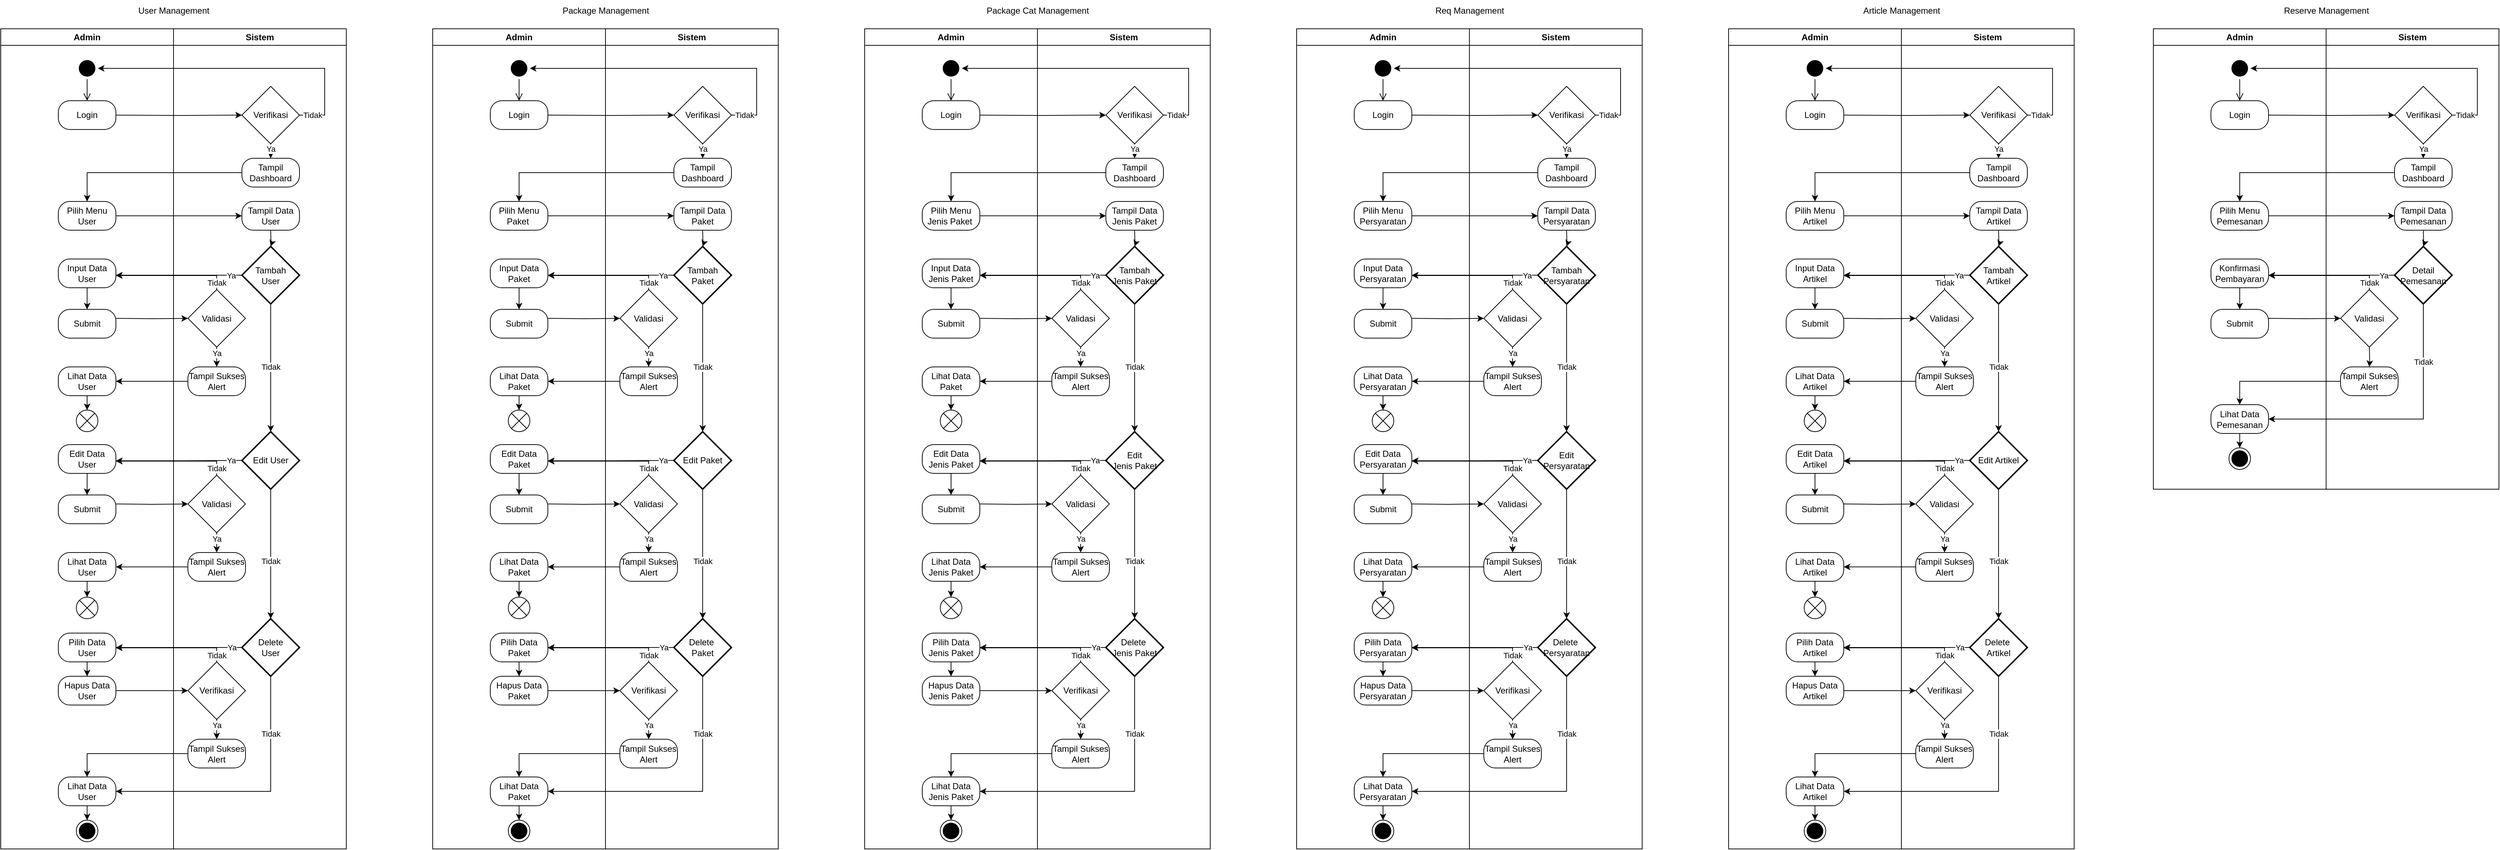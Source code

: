 <mxfile version="21.3.5" type="github">
  <diagram name="Page-1" id="Gzs8lpX1u0B0sLz5hb0p">
    <mxGraphModel dx="1591" dy="741" grid="1" gridSize="10" guides="1" tooltips="1" connect="1" arrows="1" fold="1" page="1" pageScale="1" pageWidth="850" pageHeight="1100" math="0" shadow="0">
      <root>
        <mxCell id="0" />
        <mxCell id="1" parent="0" />
        <mxCell id="qzGoDsKb63InBdpTaLtd-1" value="Admin" style="swimlane;whiteSpace=wrap" parent="1" vertex="1">
          <mxGeometry x="40" y="120" width="240" height="1140" as="geometry" />
        </mxCell>
        <mxCell id="qzGoDsKb63InBdpTaLtd-2" value="" style="ellipse;shape=startState;fillColor=#000000;strokeColor=#000000;" parent="qzGoDsKb63InBdpTaLtd-1" vertex="1">
          <mxGeometry x="105" y="40" width="30" height="30" as="geometry" />
        </mxCell>
        <mxCell id="qzGoDsKb63InBdpTaLtd-3" value="" style="edgeStyle=elbowEdgeStyle;elbow=horizontal;verticalAlign=bottom;endArrow=open;endSize=8;strokeColor=#000000;endFill=1;rounded=0;entryX=0.5;entryY=0;entryDx=0;entryDy=0;entryPerimeter=0;" parent="qzGoDsKb63InBdpTaLtd-1" edge="1">
          <mxGeometry x="100" y="40" as="geometry">
            <mxPoint x="115" y="100" as="targetPoint" />
            <mxPoint x="114.714" y="100" as="sourcePoint" />
          </mxGeometry>
        </mxCell>
        <mxCell id="rQRDz4Iqr7Op0qweMpyO-223" value="" style="edgeStyle=elbowEdgeStyle;elbow=horizontal;verticalAlign=bottom;endArrow=open;endSize=8;strokeColor=#000000;endFill=1;rounded=0;entryX=0.5;entryY=0;entryDx=0;entryDy=0;entryPerimeter=0;" edge="1" parent="qzGoDsKb63InBdpTaLtd-1" source="qzGoDsKb63InBdpTaLtd-2">
          <mxGeometry x="100" y="40" as="geometry">
            <mxPoint x="120" y="100" as="targetPoint" />
            <mxPoint x="155" y="190" as="sourcePoint" />
          </mxGeometry>
        </mxCell>
        <mxCell id="rQRDz4Iqr7Op0qweMpyO-259" value="Login" style="rounded=1;whiteSpace=wrap;html=1;arcSize=40;fontColor=#000000;fillColor=#FFFFFF;strokeColor=#000000;" vertex="1" parent="qzGoDsKb63InBdpTaLtd-1">
          <mxGeometry x="80" y="100" width="80" height="40" as="geometry" />
        </mxCell>
        <mxCell id="rQRDz4Iqr7Op0qweMpyO-264" value="Pilih Menu User" style="rounded=1;whiteSpace=wrap;html=1;arcSize=40;fontColor=#000000;fillColor=#FFFFFF;strokeColor=#000000;" vertex="1" parent="qzGoDsKb63InBdpTaLtd-1">
          <mxGeometry x="80" y="240" width="80" height="40" as="geometry" />
        </mxCell>
        <mxCell id="rQRDz4Iqr7Op0qweMpyO-267" value="" style="edgeStyle=orthogonalEdgeStyle;rounded=0;orthogonalLoop=1;jettySize=auto;html=1;" edge="1" parent="qzGoDsKb63InBdpTaLtd-1" source="rQRDz4Iqr7Op0qweMpyO-265" target="rQRDz4Iqr7Op0qweMpyO-266">
          <mxGeometry relative="1" as="geometry" />
        </mxCell>
        <mxCell id="rQRDz4Iqr7Op0qweMpyO-265" value="Input Data User" style="rounded=1;whiteSpace=wrap;html=1;arcSize=40;fontColor=#000000;fillColor=#FFFFFF;strokeColor=#000000;" vertex="1" parent="qzGoDsKb63InBdpTaLtd-1">
          <mxGeometry x="80" y="320" width="80" height="40" as="geometry" />
        </mxCell>
        <mxCell id="rQRDz4Iqr7Op0qweMpyO-266" value="Submit" style="rounded=1;whiteSpace=wrap;html=1;arcSize=40;fontColor=#000000;fillColor=#FFFFFF;strokeColor=#000000;" vertex="1" parent="qzGoDsKb63InBdpTaLtd-1">
          <mxGeometry x="80" y="390" width="80" height="40" as="geometry" />
        </mxCell>
        <mxCell id="rQRDz4Iqr7Op0qweMpyO-303" value="" style="edgeStyle=orthogonalEdgeStyle;rounded=0;orthogonalLoop=1;jettySize=auto;html=1;" edge="1" parent="qzGoDsKb63InBdpTaLtd-1" source="rQRDz4Iqr7Op0qweMpyO-268" target="rQRDz4Iqr7Op0qweMpyO-299">
          <mxGeometry relative="1" as="geometry" />
        </mxCell>
        <mxCell id="rQRDz4Iqr7Op0qweMpyO-268" value="Lihat Data User" style="rounded=1;whiteSpace=wrap;html=1;arcSize=40;fontColor=#000000;fillColor=#FFFFFF;strokeColor=#000000;" vertex="1" parent="qzGoDsKb63InBdpTaLtd-1">
          <mxGeometry x="80" y="470" width="80" height="40" as="geometry" />
        </mxCell>
        <mxCell id="rQRDz4Iqr7Op0qweMpyO-286" value="" style="edgeStyle=orthogonalEdgeStyle;rounded=0;orthogonalLoop=1;jettySize=auto;html=1;" edge="1" source="rQRDz4Iqr7Op0qweMpyO-287" target="rQRDz4Iqr7Op0qweMpyO-288" parent="qzGoDsKb63InBdpTaLtd-1">
          <mxGeometry relative="1" as="geometry" />
        </mxCell>
        <mxCell id="rQRDz4Iqr7Op0qweMpyO-287" value="Edit Data User" style="rounded=1;whiteSpace=wrap;html=1;arcSize=40;fontColor=#000000;fillColor=#FFFFFF;strokeColor=#000000;" vertex="1" parent="qzGoDsKb63InBdpTaLtd-1">
          <mxGeometry x="80" y="578" width="80" height="40" as="geometry" />
        </mxCell>
        <mxCell id="rQRDz4Iqr7Op0qweMpyO-288" value="Submit" style="rounded=1;whiteSpace=wrap;html=1;arcSize=40;fontColor=#000000;fillColor=#FFFFFF;strokeColor=#000000;" vertex="1" parent="qzGoDsKb63InBdpTaLtd-1">
          <mxGeometry x="80" y="648" width="80" height="40" as="geometry" />
        </mxCell>
        <mxCell id="rQRDz4Iqr7Op0qweMpyO-289" value="Lihat Data User" style="rounded=1;whiteSpace=wrap;html=1;arcSize=40;fontColor=#000000;fillColor=#FFFFFF;strokeColor=#000000;" vertex="1" parent="qzGoDsKb63InBdpTaLtd-1">
          <mxGeometry x="80" y="728" width="80" height="40" as="geometry" />
        </mxCell>
        <mxCell id="rQRDz4Iqr7Op0qweMpyO-302" value="" style="group" vertex="1" connectable="0" parent="qzGoDsKb63InBdpTaLtd-1">
          <mxGeometry x="105" y="530" width="30" height="30" as="geometry" />
        </mxCell>
        <mxCell id="rQRDz4Iqr7Op0qweMpyO-299" value="" style="ellipse;whiteSpace=wrap;html=1;aspect=fixed;" vertex="1" parent="rQRDz4Iqr7Op0qweMpyO-302">
          <mxGeometry width="30" height="30" as="geometry" />
        </mxCell>
        <mxCell id="rQRDz4Iqr7Op0qweMpyO-300" value="" style="endArrow=none;html=1;rounded=0;exitX=0;exitY=1;exitDx=0;exitDy=0;entryX=1;entryY=0;entryDx=0;entryDy=0;" edge="1" parent="rQRDz4Iqr7Op0qweMpyO-302" source="rQRDz4Iqr7Op0qweMpyO-299" target="rQRDz4Iqr7Op0qweMpyO-299">
          <mxGeometry width="50" height="50" relative="1" as="geometry">
            <mxPoint x="20" y="60" as="sourcePoint" />
            <mxPoint x="70" y="10" as="targetPoint" />
          </mxGeometry>
        </mxCell>
        <mxCell id="rQRDz4Iqr7Op0qweMpyO-301" value="" style="endArrow=none;html=1;rounded=0;exitX=0;exitY=0;exitDx=0;exitDy=0;entryX=1;entryY=1;entryDx=0;entryDy=0;" edge="1" parent="rQRDz4Iqr7Op0qweMpyO-302" source="rQRDz4Iqr7Op0qweMpyO-299" target="rQRDz4Iqr7Op0qweMpyO-299">
          <mxGeometry width="50" height="50" relative="1" as="geometry">
            <mxPoint x="22" y="78" as="sourcePoint" />
            <mxPoint x="78" y="22" as="targetPoint" />
          </mxGeometry>
        </mxCell>
        <mxCell id="rQRDz4Iqr7Op0qweMpyO-318" value="Lihat Data User" style="rounded=1;whiteSpace=wrap;html=1;arcSize=40;fontColor=#000000;fillColor=#FFFFFF;strokeColor=#000000;" vertex="1" parent="qzGoDsKb63InBdpTaLtd-1">
          <mxGeometry x="80" y="1040" width="80" height="40" as="geometry" />
        </mxCell>
        <mxCell id="qzGoDsKb63InBdpTaLtd-10" value="Sistem" style="swimlane;whiteSpace=wrap;startSize=23;" parent="1" vertex="1">
          <mxGeometry x="280" y="120" width="240" height="1140" as="geometry" />
        </mxCell>
        <mxCell id="qzGoDsKb63InBdpTaLtd-26" value="Ya" style="edgeStyle=orthogonalEdgeStyle;rounded=0;orthogonalLoop=1;jettySize=auto;html=1;entryX=0.5;entryY=0;entryDx=0;entryDy=0;exitX=0.5;exitY=1;exitDx=0;exitDy=0;" parent="qzGoDsKb63InBdpTaLtd-10" source="rQRDz4Iqr7Op0qweMpyO-227" edge="1">
          <mxGeometry x="-0.333" relative="1" as="geometry">
            <mxPoint x="135" y="180" as="targetPoint" />
            <mxPoint as="offset" />
            <mxPoint x="130.0" y="155" as="sourcePoint" />
          </mxGeometry>
        </mxCell>
        <mxCell id="qzGoDsKb63InBdpTaLtd-40" value="Tidak" style="edgeStyle=orthogonalEdgeStyle;rounded=0;orthogonalLoop=1;jettySize=auto;html=1;entryX=0.5;entryY=0;entryDx=0;entryDy=0;entryPerimeter=0;" parent="qzGoDsKb63InBdpTaLtd-10" source="qzGoDsKb63InBdpTaLtd-34" target="rQRDz4Iqr7Op0qweMpyO-246" edge="1">
          <mxGeometry x="-0.018" relative="1" as="geometry">
            <mxPoint x="135" y="480" as="targetPoint" />
            <mxPoint as="offset" />
          </mxGeometry>
        </mxCell>
        <mxCell id="qzGoDsKb63InBdpTaLtd-34" value="Tambah &lt;br&gt;User" style="strokeWidth=2;html=1;shape=mxgraph.flowchart.decision;whiteSpace=wrap;" parent="qzGoDsKb63InBdpTaLtd-10" vertex="1">
          <mxGeometry x="95" y="302.5" width="80" height="80" as="geometry" />
        </mxCell>
        <mxCell id="rQRDz4Iqr7Op0qweMpyO-228" value="" style="edgeStyle=orthogonalEdgeStyle;rounded=0;orthogonalLoop=1;jettySize=auto;html=1;" edge="1" parent="qzGoDsKb63InBdpTaLtd-10" target="qzGoDsKb63InBdpTaLtd-34">
          <mxGeometry relative="1" as="geometry">
            <mxPoint x="135.0" y="280" as="sourcePoint" />
          </mxGeometry>
        </mxCell>
        <mxCell id="rQRDz4Iqr7Op0qweMpyO-227" value="Verifikasi" style="rhombus;whiteSpace=wrap;html=1;" vertex="1" parent="qzGoDsKb63InBdpTaLtd-10">
          <mxGeometry x="95" y="80" width="80" height="80" as="geometry" />
        </mxCell>
        <mxCell id="rQRDz4Iqr7Op0qweMpyO-271" value="" style="edgeStyle=orthogonalEdgeStyle;rounded=0;orthogonalLoop=1;jettySize=auto;html=1;" edge="1" parent="qzGoDsKb63InBdpTaLtd-10" source="rQRDz4Iqr7Op0qweMpyO-230" target="rQRDz4Iqr7Op0qweMpyO-269">
          <mxGeometry relative="1" as="geometry" />
        </mxCell>
        <mxCell id="rQRDz4Iqr7Op0qweMpyO-273" value="Ya" style="edgeLabel;html=1;align=center;verticalAlign=middle;resizable=0;points=[];" vertex="1" connectable="0" parent="rQRDz4Iqr7Op0qweMpyO-271">
          <mxGeometry x="0.591" relative="1" as="geometry">
            <mxPoint y="-9" as="offset" />
          </mxGeometry>
        </mxCell>
        <mxCell id="rQRDz4Iqr7Op0qweMpyO-230" value="Validasi" style="rhombus;whiteSpace=wrap;html=1;" vertex="1" parent="qzGoDsKb63InBdpTaLtd-10">
          <mxGeometry x="20" y="362.5" width="80" height="80" as="geometry" />
        </mxCell>
        <mxCell id="rQRDz4Iqr7Op0qweMpyO-246" value="Edit User" style="strokeWidth=2;html=1;shape=mxgraph.flowchart.decision;whiteSpace=wrap;" vertex="1" parent="qzGoDsKb63InBdpTaLtd-10">
          <mxGeometry x="95" y="560" width="80" height="80" as="geometry" />
        </mxCell>
        <mxCell id="rQRDz4Iqr7Op0qweMpyO-262" value="Tampil Dashboard" style="rounded=1;whiteSpace=wrap;html=1;arcSize=40;fontColor=#000000;fillColor=#FFFFFF;strokeColor=#000000;" vertex="1" parent="qzGoDsKb63InBdpTaLtd-10">
          <mxGeometry x="95" y="180" width="80" height="40" as="geometry" />
        </mxCell>
        <mxCell id="rQRDz4Iqr7Op0qweMpyO-263" value="Tampil Data User" style="rounded=1;whiteSpace=wrap;html=1;arcSize=40;fontColor=#000000;fillColor=#FFFFFF;strokeColor=#000000;" vertex="1" parent="qzGoDsKb63InBdpTaLtd-10">
          <mxGeometry x="95" y="240" width="80" height="40" as="geometry" />
        </mxCell>
        <mxCell id="rQRDz4Iqr7Op0qweMpyO-269" value="Tampil Sukses Alert" style="rounded=1;whiteSpace=wrap;html=1;arcSize=40;fontColor=#000000;fillColor=#FFFFFF;strokeColor=#000000;" vertex="1" parent="qzGoDsKb63InBdpTaLtd-10">
          <mxGeometry x="20" y="470" width="80" height="40" as="geometry" />
        </mxCell>
        <mxCell id="rQRDz4Iqr7Op0qweMpyO-290" value="" style="edgeStyle=orthogonalEdgeStyle;rounded=0;orthogonalLoop=1;jettySize=auto;html=1;" edge="1" source="rQRDz4Iqr7Op0qweMpyO-292" target="rQRDz4Iqr7Op0qweMpyO-293" parent="qzGoDsKb63InBdpTaLtd-10">
          <mxGeometry relative="1" as="geometry" />
        </mxCell>
        <mxCell id="rQRDz4Iqr7Op0qweMpyO-291" value="Ya" style="edgeLabel;html=1;align=center;verticalAlign=middle;resizable=0;points=[];" vertex="1" connectable="0" parent="rQRDz4Iqr7Op0qweMpyO-290">
          <mxGeometry x="0.591" relative="1" as="geometry">
            <mxPoint y="-9" as="offset" />
          </mxGeometry>
        </mxCell>
        <mxCell id="rQRDz4Iqr7Op0qweMpyO-292" value="Validasi" style="rhombus;whiteSpace=wrap;html=1;" vertex="1" parent="qzGoDsKb63InBdpTaLtd-10">
          <mxGeometry x="20" y="620.5" width="80" height="80" as="geometry" />
        </mxCell>
        <mxCell id="rQRDz4Iqr7Op0qweMpyO-293" value="Tampil Sukses Alert" style="rounded=1;whiteSpace=wrap;html=1;arcSize=40;fontColor=#000000;fillColor=#FFFFFF;strokeColor=#000000;" vertex="1" parent="qzGoDsKb63InBdpTaLtd-10">
          <mxGeometry x="20" y="728" width="80" height="40" as="geometry" />
        </mxCell>
        <mxCell id="qzGoDsKb63InBdpTaLtd-18" style="edgeStyle=orthogonalEdgeStyle;rounded=0;orthogonalLoop=1;jettySize=auto;html=1;entryX=0;entryY=0.5;entryDx=0;entryDy=0;exitX=1;exitY=0.5;exitDx=0;exitDy=0;" parent="1" target="rQRDz4Iqr7Op0qweMpyO-227" edge="1">
          <mxGeometry relative="1" as="geometry">
            <mxPoint x="200" y="240" as="sourcePoint" />
            <mxPoint x="360" y="230" as="targetPoint" />
          </mxGeometry>
        </mxCell>
        <mxCell id="qzGoDsKb63InBdpTaLtd-28" style="edgeStyle=orthogonalEdgeStyle;rounded=0;orthogonalLoop=1;jettySize=auto;html=1;entryX=0.5;entryY=0;entryDx=0;entryDy=0;exitX=0;exitY=0.5;exitDx=0;exitDy=0;" parent="1" edge="1">
          <mxGeometry relative="1" as="geometry">
            <mxPoint x="375" y="320" as="sourcePoint" />
            <mxPoint x="160" y="360" as="targetPoint" />
            <Array as="points">
              <mxPoint x="360" y="320" />
              <mxPoint x="160" y="320" />
            </Array>
          </mxGeometry>
        </mxCell>
        <mxCell id="qzGoDsKb63InBdpTaLtd-99" value="User Management" style="text;html=1;align=center;verticalAlign=middle;resizable=0;points=[];autosize=1;strokeColor=none;fillColor=none;" parent="1" vertex="1">
          <mxGeometry x="220" y="80" width="120" height="30" as="geometry" />
        </mxCell>
        <mxCell id="rQRDz4Iqr7Op0qweMpyO-215" style="edgeStyle=orthogonalEdgeStyle;rounded=0;orthogonalLoop=1;jettySize=auto;html=1;entryX=0;entryY=0.5;entryDx=0;entryDy=0;" edge="1" parent="1">
          <mxGeometry relative="1" as="geometry">
            <mxPoint x="200" y="380.0" as="sourcePoint" />
            <mxPoint x="375" y="380" as="targetPoint" />
          </mxGeometry>
        </mxCell>
        <mxCell id="qzGoDsKb63InBdpTaLtd-12" value="" style="ellipse;shape=endState;fillColor=#000000;strokeColor=#000000;" parent="1" vertex="1">
          <mxGeometry x="145" y="1220" width="30" height="30" as="geometry" />
        </mxCell>
        <mxCell id="qzGoDsKb63InBdpTaLtd-21" value="" style="endArrow=classic;html=1;rounded=0;entryX=1;entryY=0.5;entryDx=0;entryDy=0;exitX=1;exitY=0.5;exitDx=0;exitDy=0;" parent="1" target="qzGoDsKb63InBdpTaLtd-2" edge="1" source="rQRDz4Iqr7Op0qweMpyO-227">
          <mxGeometry relative="1" as="geometry">
            <mxPoint x="460" y="240" as="sourcePoint" />
            <mxPoint x="590" y="322" as="targetPoint" />
            <Array as="points">
              <mxPoint x="490" y="240" />
              <mxPoint x="490" y="175" />
            </Array>
          </mxGeometry>
        </mxCell>
        <mxCell id="qzGoDsKb63InBdpTaLtd-22" value="Tidak" style="edgeLabel;resizable=0;html=1;align=center;verticalAlign=middle;" parent="qzGoDsKb63InBdpTaLtd-21" connectable="0" vertex="1">
          <mxGeometry relative="1" as="geometry">
            <mxPoint x="90" y="65" as="offset" />
          </mxGeometry>
        </mxCell>
        <mxCell id="rQRDz4Iqr7Op0qweMpyO-225" style="edgeStyle=orthogonalEdgeStyle;rounded=0;orthogonalLoop=1;jettySize=auto;html=1;entryX=1;entryY=0.5;entryDx=0;entryDy=0;" edge="1" parent="1" source="qzGoDsKb63InBdpTaLtd-34">
          <mxGeometry relative="1" as="geometry">
            <mxPoint x="200" y="462.5" as="targetPoint" />
          </mxGeometry>
        </mxCell>
        <mxCell id="rQRDz4Iqr7Op0qweMpyO-240" value="Ya" style="edgeLabel;html=1;align=center;verticalAlign=middle;resizable=0;points=[];" vertex="1" connectable="0" parent="rQRDz4Iqr7Op0qweMpyO-225">
          <mxGeometry x="-0.909" y="-1" relative="1" as="geometry">
            <mxPoint x="-7" y="1" as="offset" />
          </mxGeometry>
        </mxCell>
        <mxCell id="rQRDz4Iqr7Op0qweMpyO-232" value="" style="edgeStyle=orthogonalEdgeStyle;rounded=0;orthogonalLoop=1;jettySize=auto;html=1;" edge="1" parent="1" target="rQRDz4Iqr7Op0qweMpyO-230">
          <mxGeometry relative="1" as="geometry">
            <mxPoint x="200" y="522.5" as="sourcePoint" />
          </mxGeometry>
        </mxCell>
        <mxCell id="rQRDz4Iqr7Op0qweMpyO-237" value="Tidak" style="edgeStyle=orthogonalEdgeStyle;rounded=0;orthogonalLoop=1;jettySize=auto;html=1;endArrow=classic;endFill=1;strokeColor=default;endSize=6;startSize=6;jumpSize=6;entryX=1;entryY=0.5;entryDx=0;entryDy=0;" edge="1" parent="1" source="rQRDz4Iqr7Op0qweMpyO-230">
          <mxGeometry x="-0.873" relative="1" as="geometry">
            <mxPoint x="200" y="462.5" as="targetPoint" />
            <Array as="points">
              <mxPoint x="340" y="463" />
              <mxPoint x="200" y="463" />
            </Array>
            <mxPoint as="offset" />
          </mxGeometry>
        </mxCell>
        <mxCell id="rQRDz4Iqr7Op0qweMpyO-244" value="" style="edgeStyle=orthogonalEdgeStyle;rounded=0;orthogonalLoop=1;jettySize=auto;html=1;exitX=0;exitY=0.5;exitDx=0;exitDy=0;entryX=1;entryY=0.5;entryDx=0;entryDy=0;" edge="1" parent="1" source="rQRDz4Iqr7Op0qweMpyO-269" target="rQRDz4Iqr7Op0qweMpyO-268">
          <mxGeometry relative="1" as="geometry">
            <mxPoint x="300" y="600.0" as="sourcePoint" />
            <mxPoint x="200" y="600" as="targetPoint" />
          </mxGeometry>
        </mxCell>
        <mxCell id="rQRDz4Iqr7Op0qweMpyO-294" style="edgeStyle=orthogonalEdgeStyle;rounded=0;orthogonalLoop=1;jettySize=auto;html=1;entryX=1;entryY=0.5;entryDx=0;entryDy=0;" edge="1" parent="1">
          <mxGeometry relative="1" as="geometry">
            <mxPoint x="375" y="720" as="sourcePoint" />
            <mxPoint x="200" y="720.5" as="targetPoint" />
          </mxGeometry>
        </mxCell>
        <mxCell id="rQRDz4Iqr7Op0qweMpyO-295" value="Ya" style="edgeLabel;html=1;align=center;verticalAlign=middle;resizable=0;points=[];" vertex="1" connectable="0" parent="rQRDz4Iqr7Op0qweMpyO-294">
          <mxGeometry x="-0.909" y="-1" relative="1" as="geometry">
            <mxPoint x="-7" y="1" as="offset" />
          </mxGeometry>
        </mxCell>
        <mxCell id="rQRDz4Iqr7Op0qweMpyO-296" value="" style="edgeStyle=orthogonalEdgeStyle;rounded=0;orthogonalLoop=1;jettySize=auto;html=1;" edge="1" target="rQRDz4Iqr7Op0qweMpyO-292" parent="1">
          <mxGeometry relative="1" as="geometry">
            <mxPoint x="200" y="780.5" as="sourcePoint" />
          </mxGeometry>
        </mxCell>
        <mxCell id="rQRDz4Iqr7Op0qweMpyO-297" value="Tidak" style="edgeStyle=orthogonalEdgeStyle;rounded=0;orthogonalLoop=1;jettySize=auto;html=1;endArrow=classic;endFill=1;strokeColor=default;endSize=6;startSize=6;jumpSize=6;entryX=1;entryY=0.5;entryDx=0;entryDy=0;" edge="1" source="rQRDz4Iqr7Op0qweMpyO-292" parent="1">
          <mxGeometry x="-0.873" relative="1" as="geometry">
            <mxPoint x="200" y="720.5" as="targetPoint" />
            <Array as="points">
              <mxPoint x="340" y="721" />
              <mxPoint x="200" y="721" />
            </Array>
            <mxPoint as="offset" />
          </mxGeometry>
        </mxCell>
        <mxCell id="rQRDz4Iqr7Op0qweMpyO-298" value="" style="edgeStyle=orthogonalEdgeStyle;rounded=0;orthogonalLoop=1;jettySize=auto;html=1;exitX=0;exitY=0.5;exitDx=0;exitDy=0;entryX=1;entryY=0.5;entryDx=0;entryDy=0;" edge="1" source="rQRDz4Iqr7Op0qweMpyO-293" target="rQRDz4Iqr7Op0qweMpyO-289" parent="1">
          <mxGeometry relative="1" as="geometry">
            <mxPoint x="300" y="858.0" as="sourcePoint" />
            <mxPoint x="200" y="858" as="targetPoint" />
          </mxGeometry>
        </mxCell>
        <mxCell id="rQRDz4Iqr7Op0qweMpyO-304" value="" style="group" vertex="1" connectable="0" parent="1">
          <mxGeometry x="145" y="910" width="30" height="30" as="geometry" />
        </mxCell>
        <mxCell id="rQRDz4Iqr7Op0qweMpyO-305" value="" style="ellipse;whiteSpace=wrap;html=1;aspect=fixed;" vertex="1" parent="rQRDz4Iqr7Op0qweMpyO-304">
          <mxGeometry width="30" height="30" as="geometry" />
        </mxCell>
        <mxCell id="rQRDz4Iqr7Op0qweMpyO-306" value="" style="endArrow=none;html=1;rounded=0;exitX=0;exitY=1;exitDx=0;exitDy=0;entryX=1;entryY=0;entryDx=0;entryDy=0;" edge="1" parent="rQRDz4Iqr7Op0qweMpyO-304" source="rQRDz4Iqr7Op0qweMpyO-305" target="rQRDz4Iqr7Op0qweMpyO-305">
          <mxGeometry width="50" height="50" relative="1" as="geometry">
            <mxPoint x="20" y="60" as="sourcePoint" />
            <mxPoint x="70" y="10" as="targetPoint" />
          </mxGeometry>
        </mxCell>
        <mxCell id="rQRDz4Iqr7Op0qweMpyO-307" value="" style="endArrow=none;html=1;rounded=0;exitX=0;exitY=0;exitDx=0;exitDy=0;entryX=1;entryY=1;entryDx=0;entryDy=0;" edge="1" parent="rQRDz4Iqr7Op0qweMpyO-304" source="rQRDz4Iqr7Op0qweMpyO-305" target="rQRDz4Iqr7Op0qweMpyO-305">
          <mxGeometry width="50" height="50" relative="1" as="geometry">
            <mxPoint x="22" y="78" as="sourcePoint" />
            <mxPoint x="78" y="22" as="targetPoint" />
          </mxGeometry>
        </mxCell>
        <mxCell id="rQRDz4Iqr7Op0qweMpyO-308" value="" style="edgeStyle=orthogonalEdgeStyle;rounded=0;orthogonalLoop=1;jettySize=auto;html=1;" edge="1" parent="1" source="rQRDz4Iqr7Op0qweMpyO-289" target="rQRDz4Iqr7Op0qweMpyO-305">
          <mxGeometry relative="1" as="geometry" />
        </mxCell>
        <mxCell id="rQRDz4Iqr7Op0qweMpyO-312" style="edgeStyle=orthogonalEdgeStyle;rounded=0;orthogonalLoop=1;jettySize=auto;html=1;entryX=1;entryY=0.5;entryDx=0;entryDy=0;" edge="1" parent="1" source="rQRDz4Iqr7Op0qweMpyO-310" target="rQRDz4Iqr7Op0qweMpyO-311">
          <mxGeometry relative="1" as="geometry" />
        </mxCell>
        <mxCell id="rQRDz4Iqr7Op0qweMpyO-332" value="Ya" style="edgeLabel;html=1;align=center;verticalAlign=middle;resizable=0;points=[];" vertex="1" connectable="0" parent="rQRDz4Iqr7Op0qweMpyO-312">
          <mxGeometry x="-0.809" y="1" relative="1" as="geometry">
            <mxPoint x="2" y="-1" as="offset" />
          </mxGeometry>
        </mxCell>
        <mxCell id="rQRDz4Iqr7Op0qweMpyO-331" value="" style="edgeStyle=orthogonalEdgeStyle;rounded=0;orthogonalLoop=1;jettySize=auto;html=1;" edge="1" parent="1" source="rQRDz4Iqr7Op0qweMpyO-310">
          <mxGeometry relative="1" as="geometry">
            <mxPoint x="200" y="1180" as="targetPoint" />
            <Array as="points">
              <mxPoint x="415" y="1180" />
            </Array>
          </mxGeometry>
        </mxCell>
        <mxCell id="rQRDz4Iqr7Op0qweMpyO-333" value="Tidak" style="edgeLabel;html=1;align=center;verticalAlign=middle;resizable=0;points=[];" vertex="1" connectable="0" parent="rQRDz4Iqr7Op0qweMpyO-331">
          <mxGeometry x="-0.196" y="2" relative="1" as="geometry">
            <mxPoint x="-2" y="-71" as="offset" />
          </mxGeometry>
        </mxCell>
        <mxCell id="rQRDz4Iqr7Op0qweMpyO-310" value="Delete &lt;br&gt;User" style="strokeWidth=2;html=1;shape=mxgraph.flowchart.decision;whiteSpace=wrap;" vertex="1" parent="1">
          <mxGeometry x="375" y="940" width="80" height="80" as="geometry" />
        </mxCell>
        <mxCell id="rQRDz4Iqr7Op0qweMpyO-316" value="" style="edgeStyle=orthogonalEdgeStyle;rounded=0;orthogonalLoop=1;jettySize=auto;html=1;" edge="1" parent="1" source="rQRDz4Iqr7Op0qweMpyO-311" target="rQRDz4Iqr7Op0qweMpyO-315">
          <mxGeometry relative="1" as="geometry" />
        </mxCell>
        <mxCell id="rQRDz4Iqr7Op0qweMpyO-311" value="Pilih Data User" style="rounded=1;whiteSpace=wrap;html=1;arcSize=40;fontColor=#000000;fillColor=#FFFFFF;strokeColor=#000000;" vertex="1" parent="1">
          <mxGeometry x="120" y="960" width="80" height="40" as="geometry" />
        </mxCell>
        <mxCell id="rQRDz4Iqr7Op0qweMpyO-313" value="" style="edgeStyle=orthogonalEdgeStyle;rounded=0;orthogonalLoop=1;jettySize=auto;html=1;entryX=0.5;entryY=0;entryDx=0;entryDy=0;entryPerimeter=0;" edge="1" parent="1" source="rQRDz4Iqr7Op0qweMpyO-246" target="rQRDz4Iqr7Op0qweMpyO-310">
          <mxGeometry relative="1" as="geometry" />
        </mxCell>
        <mxCell id="rQRDz4Iqr7Op0qweMpyO-314" value="Tidak" style="edgeLabel;html=1;align=center;verticalAlign=middle;resizable=0;points=[];" vertex="1" connectable="0" parent="rQRDz4Iqr7Op0qweMpyO-313">
          <mxGeometry x="-0.201" y="-1" relative="1" as="geometry">
            <mxPoint x="1" y="28" as="offset" />
          </mxGeometry>
        </mxCell>
        <mxCell id="rQRDz4Iqr7Op0qweMpyO-315" value="Hapus Data User" style="rounded=1;whiteSpace=wrap;html=1;arcSize=40;fontColor=#000000;fillColor=#FFFFFF;strokeColor=#000000;" vertex="1" parent="1">
          <mxGeometry x="120" y="1020" width="80" height="40" as="geometry" />
        </mxCell>
        <mxCell id="rQRDz4Iqr7Op0qweMpyO-319" value="" style="edgeStyle=orthogonalEdgeStyle;rounded=0;orthogonalLoop=1;jettySize=auto;html=1;" edge="1" source="rQRDz4Iqr7Op0qweMpyO-329" target="rQRDz4Iqr7Op0qweMpyO-321" parent="1">
          <mxGeometry relative="1" as="geometry" />
        </mxCell>
        <mxCell id="rQRDz4Iqr7Op0qweMpyO-320" value="Ya" style="edgeLabel;html=1;align=center;verticalAlign=middle;resizable=0;points=[];" vertex="1" connectable="0" parent="rQRDz4Iqr7Op0qweMpyO-319">
          <mxGeometry x="0.591" relative="1" as="geometry">
            <mxPoint y="-9" as="offset" />
          </mxGeometry>
        </mxCell>
        <mxCell id="rQRDz4Iqr7Op0qweMpyO-321" value="Tampil Sukses Alert" style="rounded=1;whiteSpace=wrap;html=1;arcSize=40;fontColor=#000000;fillColor=#FFFFFF;strokeColor=#000000;" vertex="1" parent="1">
          <mxGeometry x="300" y="1107.5" width="80" height="40" as="geometry" />
        </mxCell>
        <mxCell id="rQRDz4Iqr7Op0qweMpyO-322" value="" style="edgeStyle=orthogonalEdgeStyle;rounded=0;orthogonalLoop=1;jettySize=auto;html=1;exitX=1;exitY=0.5;exitDx=0;exitDy=0;" edge="1" target="rQRDz4Iqr7Op0qweMpyO-329" parent="1" source="rQRDz4Iqr7Op0qweMpyO-315">
          <mxGeometry relative="1" as="geometry">
            <mxPoint x="200" y="1060" as="sourcePoint" />
          </mxGeometry>
        </mxCell>
        <mxCell id="rQRDz4Iqr7Op0qweMpyO-323" value="" style="edgeStyle=orthogonalEdgeStyle;rounded=0;orthogonalLoop=1;jettySize=auto;html=1;exitX=0;exitY=0.5;exitDx=0;exitDy=0;entryX=0.5;entryY=0;entryDx=0;entryDy=0;" edge="1" source="rQRDz4Iqr7Op0qweMpyO-321" target="rQRDz4Iqr7Op0qweMpyO-318" parent="1">
          <mxGeometry relative="1" as="geometry">
            <mxPoint x="300" y="1137.5" as="sourcePoint" />
            <mxPoint x="200" y="1137.5" as="targetPoint" />
          </mxGeometry>
        </mxCell>
        <mxCell id="rQRDz4Iqr7Op0qweMpyO-329" value="Verifikasi" style="rhombus;whiteSpace=wrap;html=1;" vertex="1" parent="1">
          <mxGeometry x="300" y="1000" width="80" height="80" as="geometry" />
        </mxCell>
        <mxCell id="rQRDz4Iqr7Op0qweMpyO-330" value="Tidak" style="edgeStyle=orthogonalEdgeStyle;rounded=0;orthogonalLoop=1;jettySize=auto;html=1;endArrow=classic;endFill=1;strokeColor=default;endSize=6;startSize=6;jumpSize=6;entryX=1;entryY=0.5;entryDx=0;entryDy=0;" edge="1" parent="1">
          <mxGeometry x="-0.873" relative="1" as="geometry">
            <mxPoint x="200" y="980" as="targetPoint" />
            <mxPoint x="340" y="1000.5" as="sourcePoint" />
            <Array as="points">
              <mxPoint x="340" y="980.5" />
              <mxPoint x="200" y="980.5" />
            </Array>
            <mxPoint as="offset" />
          </mxGeometry>
        </mxCell>
        <mxCell id="rQRDz4Iqr7Op0qweMpyO-334" value="" style="edgeStyle=orthogonalEdgeStyle;rounded=0;orthogonalLoop=1;jettySize=auto;html=1;" edge="1" parent="1" source="rQRDz4Iqr7Op0qweMpyO-318" target="qzGoDsKb63InBdpTaLtd-12">
          <mxGeometry relative="1" as="geometry" />
        </mxCell>
        <mxCell id="rQRDz4Iqr7Op0qweMpyO-335" value="Admin" style="swimlane;whiteSpace=wrap" vertex="1" parent="1">
          <mxGeometry x="640" y="120" width="240" height="1140" as="geometry" />
        </mxCell>
        <mxCell id="rQRDz4Iqr7Op0qweMpyO-336" value="" style="ellipse;shape=startState;fillColor=#000000;strokeColor=#000000;" vertex="1" parent="rQRDz4Iqr7Op0qweMpyO-335">
          <mxGeometry x="105" y="40" width="30" height="30" as="geometry" />
        </mxCell>
        <mxCell id="rQRDz4Iqr7Op0qweMpyO-337" value="" style="edgeStyle=elbowEdgeStyle;elbow=horizontal;verticalAlign=bottom;endArrow=open;endSize=8;strokeColor=#000000;endFill=1;rounded=0;entryX=0.5;entryY=0;entryDx=0;entryDy=0;entryPerimeter=0;" edge="1" parent="rQRDz4Iqr7Op0qweMpyO-335">
          <mxGeometry x="100" y="40" as="geometry">
            <mxPoint x="115" y="100" as="targetPoint" />
            <mxPoint x="114.714" y="100" as="sourcePoint" />
          </mxGeometry>
        </mxCell>
        <mxCell id="rQRDz4Iqr7Op0qweMpyO-338" value="" style="edgeStyle=elbowEdgeStyle;elbow=horizontal;verticalAlign=bottom;endArrow=open;endSize=8;strokeColor=#000000;endFill=1;rounded=0;entryX=0.5;entryY=0;entryDx=0;entryDy=0;entryPerimeter=0;" edge="1" parent="rQRDz4Iqr7Op0qweMpyO-335" source="rQRDz4Iqr7Op0qweMpyO-336">
          <mxGeometry x="100" y="40" as="geometry">
            <mxPoint x="120" y="100" as="targetPoint" />
            <mxPoint x="155" y="190" as="sourcePoint" />
          </mxGeometry>
        </mxCell>
        <mxCell id="rQRDz4Iqr7Op0qweMpyO-339" value="Login" style="rounded=1;whiteSpace=wrap;html=1;arcSize=40;fontColor=#000000;fillColor=#FFFFFF;strokeColor=#000000;" vertex="1" parent="rQRDz4Iqr7Op0qweMpyO-335">
          <mxGeometry x="80" y="100" width="80" height="40" as="geometry" />
        </mxCell>
        <mxCell id="rQRDz4Iqr7Op0qweMpyO-340" value="Pilih Menu Paket&amp;nbsp;" style="rounded=1;whiteSpace=wrap;html=1;arcSize=40;fontColor=#000000;fillColor=#FFFFFF;strokeColor=#000000;" vertex="1" parent="rQRDz4Iqr7Op0qweMpyO-335">
          <mxGeometry x="80" y="240" width="80" height="40" as="geometry" />
        </mxCell>
        <mxCell id="rQRDz4Iqr7Op0qweMpyO-341" value="" style="edgeStyle=orthogonalEdgeStyle;rounded=0;orthogonalLoop=1;jettySize=auto;html=1;" edge="1" parent="rQRDz4Iqr7Op0qweMpyO-335" source="rQRDz4Iqr7Op0qweMpyO-342" target="rQRDz4Iqr7Op0qweMpyO-343">
          <mxGeometry relative="1" as="geometry" />
        </mxCell>
        <mxCell id="rQRDz4Iqr7Op0qweMpyO-342" value="Input Data Paket" style="rounded=1;whiteSpace=wrap;html=1;arcSize=40;fontColor=#000000;fillColor=#FFFFFF;strokeColor=#000000;" vertex="1" parent="rQRDz4Iqr7Op0qweMpyO-335">
          <mxGeometry x="80" y="320" width="80" height="40" as="geometry" />
        </mxCell>
        <mxCell id="rQRDz4Iqr7Op0qweMpyO-343" value="Submit" style="rounded=1;whiteSpace=wrap;html=1;arcSize=40;fontColor=#000000;fillColor=#FFFFFF;strokeColor=#000000;" vertex="1" parent="rQRDz4Iqr7Op0qweMpyO-335">
          <mxGeometry x="80" y="390" width="80" height="40" as="geometry" />
        </mxCell>
        <mxCell id="rQRDz4Iqr7Op0qweMpyO-344" value="" style="edgeStyle=orthogonalEdgeStyle;rounded=0;orthogonalLoop=1;jettySize=auto;html=1;" edge="1" parent="rQRDz4Iqr7Op0qweMpyO-335" source="rQRDz4Iqr7Op0qweMpyO-345" target="rQRDz4Iqr7Op0qweMpyO-351">
          <mxGeometry relative="1" as="geometry" />
        </mxCell>
        <mxCell id="rQRDz4Iqr7Op0qweMpyO-345" value="Lihat Data Paket" style="rounded=1;whiteSpace=wrap;html=1;arcSize=40;fontColor=#000000;fillColor=#FFFFFF;strokeColor=#000000;" vertex="1" parent="rQRDz4Iqr7Op0qweMpyO-335">
          <mxGeometry x="80" y="470" width="80" height="40" as="geometry" />
        </mxCell>
        <mxCell id="rQRDz4Iqr7Op0qweMpyO-346" value="" style="edgeStyle=orthogonalEdgeStyle;rounded=0;orthogonalLoop=1;jettySize=auto;html=1;" edge="1" parent="rQRDz4Iqr7Op0qweMpyO-335" source="rQRDz4Iqr7Op0qweMpyO-347" target="rQRDz4Iqr7Op0qweMpyO-348">
          <mxGeometry relative="1" as="geometry" />
        </mxCell>
        <mxCell id="rQRDz4Iqr7Op0qweMpyO-347" value="Edit Data Paket" style="rounded=1;whiteSpace=wrap;html=1;arcSize=40;fontColor=#000000;fillColor=#FFFFFF;strokeColor=#000000;" vertex="1" parent="rQRDz4Iqr7Op0qweMpyO-335">
          <mxGeometry x="80" y="578" width="80" height="40" as="geometry" />
        </mxCell>
        <mxCell id="rQRDz4Iqr7Op0qweMpyO-348" value="Submit" style="rounded=1;whiteSpace=wrap;html=1;arcSize=40;fontColor=#000000;fillColor=#FFFFFF;strokeColor=#000000;" vertex="1" parent="rQRDz4Iqr7Op0qweMpyO-335">
          <mxGeometry x="80" y="648" width="80" height="40" as="geometry" />
        </mxCell>
        <mxCell id="rQRDz4Iqr7Op0qweMpyO-349" value="Lihat Data Paket" style="rounded=1;whiteSpace=wrap;html=1;arcSize=40;fontColor=#000000;fillColor=#FFFFFF;strokeColor=#000000;" vertex="1" parent="rQRDz4Iqr7Op0qweMpyO-335">
          <mxGeometry x="80" y="728" width="80" height="40" as="geometry" />
        </mxCell>
        <mxCell id="rQRDz4Iqr7Op0qweMpyO-350" value="" style="group" vertex="1" connectable="0" parent="rQRDz4Iqr7Op0qweMpyO-335">
          <mxGeometry x="105" y="530" width="30" height="30" as="geometry" />
        </mxCell>
        <mxCell id="rQRDz4Iqr7Op0qweMpyO-351" value="" style="ellipse;whiteSpace=wrap;html=1;aspect=fixed;" vertex="1" parent="rQRDz4Iqr7Op0qweMpyO-350">
          <mxGeometry width="30" height="30" as="geometry" />
        </mxCell>
        <mxCell id="rQRDz4Iqr7Op0qweMpyO-352" value="" style="endArrow=none;html=1;rounded=0;exitX=0;exitY=1;exitDx=0;exitDy=0;entryX=1;entryY=0;entryDx=0;entryDy=0;" edge="1" parent="rQRDz4Iqr7Op0qweMpyO-350" source="rQRDz4Iqr7Op0qweMpyO-351" target="rQRDz4Iqr7Op0qweMpyO-351">
          <mxGeometry width="50" height="50" relative="1" as="geometry">
            <mxPoint x="20" y="60" as="sourcePoint" />
            <mxPoint x="70" y="10" as="targetPoint" />
          </mxGeometry>
        </mxCell>
        <mxCell id="rQRDz4Iqr7Op0qweMpyO-353" value="" style="endArrow=none;html=1;rounded=0;exitX=0;exitY=0;exitDx=0;exitDy=0;entryX=1;entryY=1;entryDx=0;entryDy=0;" edge="1" parent="rQRDz4Iqr7Op0qweMpyO-350" source="rQRDz4Iqr7Op0qweMpyO-351" target="rQRDz4Iqr7Op0qweMpyO-351">
          <mxGeometry width="50" height="50" relative="1" as="geometry">
            <mxPoint x="22" y="78" as="sourcePoint" />
            <mxPoint x="78" y="22" as="targetPoint" />
          </mxGeometry>
        </mxCell>
        <mxCell id="rQRDz4Iqr7Op0qweMpyO-354" value="Lihat Data Paket" style="rounded=1;whiteSpace=wrap;html=1;arcSize=40;fontColor=#000000;fillColor=#FFFFFF;strokeColor=#000000;" vertex="1" parent="rQRDz4Iqr7Op0qweMpyO-335">
          <mxGeometry x="80" y="1040" width="80" height="40" as="geometry" />
        </mxCell>
        <mxCell id="rQRDz4Iqr7Op0qweMpyO-355" value="Sistem" style="swimlane;whiteSpace=wrap;startSize=23;" vertex="1" parent="1">
          <mxGeometry x="880" y="120" width="240" height="1140" as="geometry" />
        </mxCell>
        <mxCell id="rQRDz4Iqr7Op0qweMpyO-356" value="Ya" style="edgeStyle=orthogonalEdgeStyle;rounded=0;orthogonalLoop=1;jettySize=auto;html=1;entryX=0.5;entryY=0;entryDx=0;entryDy=0;exitX=0.5;exitY=1;exitDx=0;exitDy=0;" edge="1" parent="rQRDz4Iqr7Op0qweMpyO-355" source="rQRDz4Iqr7Op0qweMpyO-360">
          <mxGeometry x="-0.333" relative="1" as="geometry">
            <mxPoint x="135" y="180" as="targetPoint" />
            <mxPoint as="offset" />
            <mxPoint x="130.0" y="155" as="sourcePoint" />
          </mxGeometry>
        </mxCell>
        <mxCell id="rQRDz4Iqr7Op0qweMpyO-357" value="Tidak" style="edgeStyle=orthogonalEdgeStyle;rounded=0;orthogonalLoop=1;jettySize=auto;html=1;entryX=0.5;entryY=0;entryDx=0;entryDy=0;entryPerimeter=0;" edge="1" parent="rQRDz4Iqr7Op0qweMpyO-355" source="rQRDz4Iqr7Op0qweMpyO-358" target="rQRDz4Iqr7Op0qweMpyO-364">
          <mxGeometry x="-0.018" relative="1" as="geometry">
            <mxPoint x="135" y="480" as="targetPoint" />
            <mxPoint as="offset" />
          </mxGeometry>
        </mxCell>
        <mxCell id="rQRDz4Iqr7Op0qweMpyO-358" value="Tambah &lt;br&gt;Paket" style="strokeWidth=2;html=1;shape=mxgraph.flowchart.decision;whiteSpace=wrap;" vertex="1" parent="rQRDz4Iqr7Op0qweMpyO-355">
          <mxGeometry x="95" y="302.5" width="80" height="80" as="geometry" />
        </mxCell>
        <mxCell id="rQRDz4Iqr7Op0qweMpyO-359" value="" style="edgeStyle=orthogonalEdgeStyle;rounded=0;orthogonalLoop=1;jettySize=auto;html=1;" edge="1" parent="rQRDz4Iqr7Op0qweMpyO-355" target="rQRDz4Iqr7Op0qweMpyO-358">
          <mxGeometry relative="1" as="geometry">
            <mxPoint x="135.0" y="280" as="sourcePoint" />
          </mxGeometry>
        </mxCell>
        <mxCell id="rQRDz4Iqr7Op0qweMpyO-360" value="Verifikasi" style="rhombus;whiteSpace=wrap;html=1;" vertex="1" parent="rQRDz4Iqr7Op0qweMpyO-355">
          <mxGeometry x="95" y="80" width="80" height="80" as="geometry" />
        </mxCell>
        <mxCell id="rQRDz4Iqr7Op0qweMpyO-361" value="" style="edgeStyle=orthogonalEdgeStyle;rounded=0;orthogonalLoop=1;jettySize=auto;html=1;" edge="1" parent="rQRDz4Iqr7Op0qweMpyO-355" source="rQRDz4Iqr7Op0qweMpyO-363" target="rQRDz4Iqr7Op0qweMpyO-367">
          <mxGeometry relative="1" as="geometry" />
        </mxCell>
        <mxCell id="rQRDz4Iqr7Op0qweMpyO-362" value="Ya" style="edgeLabel;html=1;align=center;verticalAlign=middle;resizable=0;points=[];" vertex="1" connectable="0" parent="rQRDz4Iqr7Op0qweMpyO-361">
          <mxGeometry x="0.591" relative="1" as="geometry">
            <mxPoint y="-9" as="offset" />
          </mxGeometry>
        </mxCell>
        <mxCell id="rQRDz4Iqr7Op0qweMpyO-363" value="Validasi" style="rhombus;whiteSpace=wrap;html=1;" vertex="1" parent="rQRDz4Iqr7Op0qweMpyO-355">
          <mxGeometry x="20" y="362.5" width="80" height="80" as="geometry" />
        </mxCell>
        <mxCell id="rQRDz4Iqr7Op0qweMpyO-364" value="Edit Paket" style="strokeWidth=2;html=1;shape=mxgraph.flowchart.decision;whiteSpace=wrap;" vertex="1" parent="rQRDz4Iqr7Op0qweMpyO-355">
          <mxGeometry x="95" y="560" width="80" height="80" as="geometry" />
        </mxCell>
        <mxCell id="rQRDz4Iqr7Op0qweMpyO-365" value="Tampil Dashboard" style="rounded=1;whiteSpace=wrap;html=1;arcSize=40;fontColor=#000000;fillColor=#FFFFFF;strokeColor=#000000;" vertex="1" parent="rQRDz4Iqr7Op0qweMpyO-355">
          <mxGeometry x="95" y="180" width="80" height="40" as="geometry" />
        </mxCell>
        <mxCell id="rQRDz4Iqr7Op0qweMpyO-366" value="Tampil Data Paket" style="rounded=1;whiteSpace=wrap;html=1;arcSize=40;fontColor=#000000;fillColor=#FFFFFF;strokeColor=#000000;" vertex="1" parent="rQRDz4Iqr7Op0qweMpyO-355">
          <mxGeometry x="95" y="240" width="80" height="40" as="geometry" />
        </mxCell>
        <mxCell id="rQRDz4Iqr7Op0qweMpyO-367" value="Tampil Sukses Alert" style="rounded=1;whiteSpace=wrap;html=1;arcSize=40;fontColor=#000000;fillColor=#FFFFFF;strokeColor=#000000;" vertex="1" parent="rQRDz4Iqr7Op0qweMpyO-355">
          <mxGeometry x="20" y="470" width="80" height="40" as="geometry" />
        </mxCell>
        <mxCell id="rQRDz4Iqr7Op0qweMpyO-368" value="" style="edgeStyle=orthogonalEdgeStyle;rounded=0;orthogonalLoop=1;jettySize=auto;html=1;" edge="1" parent="rQRDz4Iqr7Op0qweMpyO-355" source="rQRDz4Iqr7Op0qweMpyO-370" target="rQRDz4Iqr7Op0qweMpyO-371">
          <mxGeometry relative="1" as="geometry" />
        </mxCell>
        <mxCell id="rQRDz4Iqr7Op0qweMpyO-369" value="Ya" style="edgeLabel;html=1;align=center;verticalAlign=middle;resizable=0;points=[];" vertex="1" connectable="0" parent="rQRDz4Iqr7Op0qweMpyO-368">
          <mxGeometry x="0.591" relative="1" as="geometry">
            <mxPoint y="-9" as="offset" />
          </mxGeometry>
        </mxCell>
        <mxCell id="rQRDz4Iqr7Op0qweMpyO-370" value="Validasi" style="rhombus;whiteSpace=wrap;html=1;" vertex="1" parent="rQRDz4Iqr7Op0qweMpyO-355">
          <mxGeometry x="20" y="620.5" width="80" height="80" as="geometry" />
        </mxCell>
        <mxCell id="rQRDz4Iqr7Op0qweMpyO-371" value="Tampil Sukses Alert" style="rounded=1;whiteSpace=wrap;html=1;arcSize=40;fontColor=#000000;fillColor=#FFFFFF;strokeColor=#000000;" vertex="1" parent="rQRDz4Iqr7Op0qweMpyO-355">
          <mxGeometry x="20" y="728" width="80" height="40" as="geometry" />
        </mxCell>
        <mxCell id="rQRDz4Iqr7Op0qweMpyO-372" style="edgeStyle=orthogonalEdgeStyle;rounded=0;orthogonalLoop=1;jettySize=auto;html=1;entryX=0;entryY=0.5;entryDx=0;entryDy=0;exitX=1;exitY=0.5;exitDx=0;exitDy=0;" edge="1" target="rQRDz4Iqr7Op0qweMpyO-360" parent="1">
          <mxGeometry relative="1" as="geometry">
            <mxPoint x="800" y="240" as="sourcePoint" />
            <mxPoint x="960" y="230" as="targetPoint" />
          </mxGeometry>
        </mxCell>
        <mxCell id="rQRDz4Iqr7Op0qweMpyO-373" style="edgeStyle=orthogonalEdgeStyle;rounded=0;orthogonalLoop=1;jettySize=auto;html=1;entryX=0.5;entryY=0;entryDx=0;entryDy=0;exitX=0;exitY=0.5;exitDx=0;exitDy=0;" edge="1" parent="1">
          <mxGeometry relative="1" as="geometry">
            <mxPoint x="975" y="320" as="sourcePoint" />
            <mxPoint x="760" y="360" as="targetPoint" />
            <Array as="points">
              <mxPoint x="960" y="320" />
              <mxPoint x="760" y="320" />
            </Array>
          </mxGeometry>
        </mxCell>
        <mxCell id="rQRDz4Iqr7Op0qweMpyO-374" value="Package Management" style="text;html=1;align=center;verticalAlign=middle;resizable=0;points=[];autosize=1;strokeColor=none;fillColor=none;" vertex="1" parent="1">
          <mxGeometry x="810" y="80" width="140" height="30" as="geometry" />
        </mxCell>
        <mxCell id="rQRDz4Iqr7Op0qweMpyO-375" style="edgeStyle=orthogonalEdgeStyle;rounded=0;orthogonalLoop=1;jettySize=auto;html=1;entryX=0;entryY=0.5;entryDx=0;entryDy=0;" edge="1" parent="1">
          <mxGeometry relative="1" as="geometry">
            <mxPoint x="800" y="380.0" as="sourcePoint" />
            <mxPoint x="975" y="380" as="targetPoint" />
          </mxGeometry>
        </mxCell>
        <mxCell id="rQRDz4Iqr7Op0qweMpyO-376" value="" style="ellipse;shape=endState;fillColor=#000000;strokeColor=#000000;" vertex="1" parent="1">
          <mxGeometry x="745" y="1220" width="30" height="30" as="geometry" />
        </mxCell>
        <mxCell id="rQRDz4Iqr7Op0qweMpyO-377" value="" style="endArrow=classic;html=1;rounded=0;entryX=1;entryY=0.5;entryDx=0;entryDy=0;exitX=1;exitY=0.5;exitDx=0;exitDy=0;" edge="1" source="rQRDz4Iqr7Op0qweMpyO-360" target="rQRDz4Iqr7Op0qweMpyO-336" parent="1">
          <mxGeometry relative="1" as="geometry">
            <mxPoint x="1060" y="240" as="sourcePoint" />
            <mxPoint x="1190" y="322" as="targetPoint" />
            <Array as="points">
              <mxPoint x="1090" y="240" />
              <mxPoint x="1090" y="175" />
            </Array>
          </mxGeometry>
        </mxCell>
        <mxCell id="rQRDz4Iqr7Op0qweMpyO-378" value="Tidak" style="edgeLabel;resizable=0;html=1;align=center;verticalAlign=middle;" connectable="0" vertex="1" parent="rQRDz4Iqr7Op0qweMpyO-377">
          <mxGeometry relative="1" as="geometry">
            <mxPoint x="90" y="65" as="offset" />
          </mxGeometry>
        </mxCell>
        <mxCell id="rQRDz4Iqr7Op0qweMpyO-379" style="edgeStyle=orthogonalEdgeStyle;rounded=0;orthogonalLoop=1;jettySize=auto;html=1;entryX=1;entryY=0.5;entryDx=0;entryDy=0;" edge="1" source="rQRDz4Iqr7Op0qweMpyO-358" parent="1">
          <mxGeometry relative="1" as="geometry">
            <mxPoint x="800" y="462.5" as="targetPoint" />
          </mxGeometry>
        </mxCell>
        <mxCell id="rQRDz4Iqr7Op0qweMpyO-380" value="Ya" style="edgeLabel;html=1;align=center;verticalAlign=middle;resizable=0;points=[];" vertex="1" connectable="0" parent="rQRDz4Iqr7Op0qweMpyO-379">
          <mxGeometry x="-0.909" y="-1" relative="1" as="geometry">
            <mxPoint x="-7" y="1" as="offset" />
          </mxGeometry>
        </mxCell>
        <mxCell id="rQRDz4Iqr7Op0qweMpyO-381" value="" style="edgeStyle=orthogonalEdgeStyle;rounded=0;orthogonalLoop=1;jettySize=auto;html=1;" edge="1" target="rQRDz4Iqr7Op0qweMpyO-363" parent="1">
          <mxGeometry relative="1" as="geometry">
            <mxPoint x="800" y="522.5" as="sourcePoint" />
          </mxGeometry>
        </mxCell>
        <mxCell id="rQRDz4Iqr7Op0qweMpyO-382" value="Tidak" style="edgeStyle=orthogonalEdgeStyle;rounded=0;orthogonalLoop=1;jettySize=auto;html=1;endArrow=classic;endFill=1;strokeColor=default;endSize=6;startSize=6;jumpSize=6;entryX=1;entryY=0.5;entryDx=0;entryDy=0;" edge="1" source="rQRDz4Iqr7Op0qweMpyO-363" parent="1">
          <mxGeometry x="-0.873" relative="1" as="geometry">
            <mxPoint x="800" y="462.5" as="targetPoint" />
            <Array as="points">
              <mxPoint x="940" y="463" />
              <mxPoint x="800" y="463" />
            </Array>
            <mxPoint as="offset" />
          </mxGeometry>
        </mxCell>
        <mxCell id="rQRDz4Iqr7Op0qweMpyO-383" value="" style="edgeStyle=orthogonalEdgeStyle;rounded=0;orthogonalLoop=1;jettySize=auto;html=1;exitX=0;exitY=0.5;exitDx=0;exitDy=0;entryX=1;entryY=0.5;entryDx=0;entryDy=0;" edge="1" source="rQRDz4Iqr7Op0qweMpyO-367" target="rQRDz4Iqr7Op0qweMpyO-345" parent="1">
          <mxGeometry relative="1" as="geometry">
            <mxPoint x="900" y="600.0" as="sourcePoint" />
            <mxPoint x="800" y="600" as="targetPoint" />
          </mxGeometry>
        </mxCell>
        <mxCell id="rQRDz4Iqr7Op0qweMpyO-384" style="edgeStyle=orthogonalEdgeStyle;rounded=0;orthogonalLoop=1;jettySize=auto;html=1;entryX=1;entryY=0.5;entryDx=0;entryDy=0;" edge="1" parent="1">
          <mxGeometry relative="1" as="geometry">
            <mxPoint x="975" y="720" as="sourcePoint" />
            <mxPoint x="800" y="720.5" as="targetPoint" />
          </mxGeometry>
        </mxCell>
        <mxCell id="rQRDz4Iqr7Op0qweMpyO-385" value="Ya" style="edgeLabel;html=1;align=center;verticalAlign=middle;resizable=0;points=[];" vertex="1" connectable="0" parent="rQRDz4Iqr7Op0qweMpyO-384">
          <mxGeometry x="-0.909" y="-1" relative="1" as="geometry">
            <mxPoint x="-7" y="1" as="offset" />
          </mxGeometry>
        </mxCell>
        <mxCell id="rQRDz4Iqr7Op0qweMpyO-386" value="" style="edgeStyle=orthogonalEdgeStyle;rounded=0;orthogonalLoop=1;jettySize=auto;html=1;" edge="1" target="rQRDz4Iqr7Op0qweMpyO-370" parent="1">
          <mxGeometry relative="1" as="geometry">
            <mxPoint x="800" y="780.5" as="sourcePoint" />
          </mxGeometry>
        </mxCell>
        <mxCell id="rQRDz4Iqr7Op0qweMpyO-387" value="Tidak" style="edgeStyle=orthogonalEdgeStyle;rounded=0;orthogonalLoop=1;jettySize=auto;html=1;endArrow=classic;endFill=1;strokeColor=default;endSize=6;startSize=6;jumpSize=6;entryX=1;entryY=0.5;entryDx=0;entryDy=0;" edge="1" source="rQRDz4Iqr7Op0qweMpyO-370" parent="1">
          <mxGeometry x="-0.873" relative="1" as="geometry">
            <mxPoint x="800" y="720.5" as="targetPoint" />
            <Array as="points">
              <mxPoint x="940" y="721" />
              <mxPoint x="800" y="721" />
            </Array>
            <mxPoint as="offset" />
          </mxGeometry>
        </mxCell>
        <mxCell id="rQRDz4Iqr7Op0qweMpyO-388" value="" style="edgeStyle=orthogonalEdgeStyle;rounded=0;orthogonalLoop=1;jettySize=auto;html=1;exitX=0;exitY=0.5;exitDx=0;exitDy=0;entryX=1;entryY=0.5;entryDx=0;entryDy=0;" edge="1" source="rQRDz4Iqr7Op0qweMpyO-371" target="rQRDz4Iqr7Op0qweMpyO-349" parent="1">
          <mxGeometry relative="1" as="geometry">
            <mxPoint x="900" y="858.0" as="sourcePoint" />
            <mxPoint x="800" y="858" as="targetPoint" />
          </mxGeometry>
        </mxCell>
        <mxCell id="rQRDz4Iqr7Op0qweMpyO-389" value="" style="group" vertex="1" connectable="0" parent="1">
          <mxGeometry x="745" y="910" width="30" height="30" as="geometry" />
        </mxCell>
        <mxCell id="rQRDz4Iqr7Op0qweMpyO-390" value="" style="ellipse;whiteSpace=wrap;html=1;aspect=fixed;" vertex="1" parent="rQRDz4Iqr7Op0qweMpyO-389">
          <mxGeometry width="30" height="30" as="geometry" />
        </mxCell>
        <mxCell id="rQRDz4Iqr7Op0qweMpyO-391" value="" style="endArrow=none;html=1;rounded=0;exitX=0;exitY=1;exitDx=0;exitDy=0;entryX=1;entryY=0;entryDx=0;entryDy=0;" edge="1" parent="rQRDz4Iqr7Op0qweMpyO-389" source="rQRDz4Iqr7Op0qweMpyO-390" target="rQRDz4Iqr7Op0qweMpyO-390">
          <mxGeometry width="50" height="50" relative="1" as="geometry">
            <mxPoint x="20" y="60" as="sourcePoint" />
            <mxPoint x="70" y="10" as="targetPoint" />
          </mxGeometry>
        </mxCell>
        <mxCell id="rQRDz4Iqr7Op0qweMpyO-392" value="" style="endArrow=none;html=1;rounded=0;exitX=0;exitY=0;exitDx=0;exitDy=0;entryX=1;entryY=1;entryDx=0;entryDy=0;" edge="1" parent="rQRDz4Iqr7Op0qweMpyO-389" source="rQRDz4Iqr7Op0qweMpyO-390" target="rQRDz4Iqr7Op0qweMpyO-390">
          <mxGeometry width="50" height="50" relative="1" as="geometry">
            <mxPoint x="22" y="78" as="sourcePoint" />
            <mxPoint x="78" y="22" as="targetPoint" />
          </mxGeometry>
        </mxCell>
        <mxCell id="rQRDz4Iqr7Op0qweMpyO-393" value="" style="edgeStyle=orthogonalEdgeStyle;rounded=0;orthogonalLoop=1;jettySize=auto;html=1;" edge="1" source="rQRDz4Iqr7Op0qweMpyO-349" target="rQRDz4Iqr7Op0qweMpyO-390" parent="1">
          <mxGeometry relative="1" as="geometry" />
        </mxCell>
        <mxCell id="rQRDz4Iqr7Op0qweMpyO-394" style="edgeStyle=orthogonalEdgeStyle;rounded=0;orthogonalLoop=1;jettySize=auto;html=1;entryX=1;entryY=0.5;entryDx=0;entryDy=0;" edge="1" source="rQRDz4Iqr7Op0qweMpyO-398" target="rQRDz4Iqr7Op0qweMpyO-400" parent="1">
          <mxGeometry relative="1" as="geometry" />
        </mxCell>
        <mxCell id="rQRDz4Iqr7Op0qweMpyO-395" value="Ya" style="edgeLabel;html=1;align=center;verticalAlign=middle;resizable=0;points=[];" vertex="1" connectable="0" parent="rQRDz4Iqr7Op0qweMpyO-394">
          <mxGeometry x="-0.809" y="1" relative="1" as="geometry">
            <mxPoint x="2" y="-1" as="offset" />
          </mxGeometry>
        </mxCell>
        <mxCell id="rQRDz4Iqr7Op0qweMpyO-396" value="" style="edgeStyle=orthogonalEdgeStyle;rounded=0;orthogonalLoop=1;jettySize=auto;html=1;" edge="1" source="rQRDz4Iqr7Op0qweMpyO-398" parent="1">
          <mxGeometry relative="1" as="geometry">
            <mxPoint x="800" y="1180" as="targetPoint" />
            <Array as="points">
              <mxPoint x="1015" y="1180" />
            </Array>
          </mxGeometry>
        </mxCell>
        <mxCell id="rQRDz4Iqr7Op0qweMpyO-397" value="Tidak" style="edgeLabel;html=1;align=center;verticalAlign=middle;resizable=0;points=[];" vertex="1" connectable="0" parent="rQRDz4Iqr7Op0qweMpyO-396">
          <mxGeometry x="-0.196" y="2" relative="1" as="geometry">
            <mxPoint x="-2" y="-71" as="offset" />
          </mxGeometry>
        </mxCell>
        <mxCell id="rQRDz4Iqr7Op0qweMpyO-398" value="Delete&amp;nbsp;&lt;br&gt;Paket" style="strokeWidth=2;html=1;shape=mxgraph.flowchart.decision;whiteSpace=wrap;" vertex="1" parent="1">
          <mxGeometry x="975" y="940" width="80" height="80" as="geometry" />
        </mxCell>
        <mxCell id="rQRDz4Iqr7Op0qweMpyO-399" value="" style="edgeStyle=orthogonalEdgeStyle;rounded=0;orthogonalLoop=1;jettySize=auto;html=1;" edge="1" source="rQRDz4Iqr7Op0qweMpyO-400" target="rQRDz4Iqr7Op0qweMpyO-403" parent="1">
          <mxGeometry relative="1" as="geometry" />
        </mxCell>
        <mxCell id="rQRDz4Iqr7Op0qweMpyO-400" value="Pilih Data Paket" style="rounded=1;whiteSpace=wrap;html=1;arcSize=40;fontColor=#000000;fillColor=#FFFFFF;strokeColor=#000000;" vertex="1" parent="1">
          <mxGeometry x="720" y="960" width="80" height="40" as="geometry" />
        </mxCell>
        <mxCell id="rQRDz4Iqr7Op0qweMpyO-401" value="" style="edgeStyle=orthogonalEdgeStyle;rounded=0;orthogonalLoop=1;jettySize=auto;html=1;entryX=0.5;entryY=0;entryDx=0;entryDy=0;entryPerimeter=0;" edge="1" source="rQRDz4Iqr7Op0qweMpyO-364" target="rQRDz4Iqr7Op0qweMpyO-398" parent="1">
          <mxGeometry relative="1" as="geometry" />
        </mxCell>
        <mxCell id="rQRDz4Iqr7Op0qweMpyO-402" value="Tidak" style="edgeLabel;html=1;align=center;verticalAlign=middle;resizable=0;points=[];" vertex="1" connectable="0" parent="rQRDz4Iqr7Op0qweMpyO-401">
          <mxGeometry x="-0.201" y="-1" relative="1" as="geometry">
            <mxPoint x="1" y="28" as="offset" />
          </mxGeometry>
        </mxCell>
        <mxCell id="rQRDz4Iqr7Op0qweMpyO-403" value="Hapus Data Paket" style="rounded=1;whiteSpace=wrap;html=1;arcSize=40;fontColor=#000000;fillColor=#FFFFFF;strokeColor=#000000;" vertex="1" parent="1">
          <mxGeometry x="720" y="1020" width="80" height="40" as="geometry" />
        </mxCell>
        <mxCell id="rQRDz4Iqr7Op0qweMpyO-404" value="" style="edgeStyle=orthogonalEdgeStyle;rounded=0;orthogonalLoop=1;jettySize=auto;html=1;" edge="1" source="rQRDz4Iqr7Op0qweMpyO-409" target="rQRDz4Iqr7Op0qweMpyO-406" parent="1">
          <mxGeometry relative="1" as="geometry" />
        </mxCell>
        <mxCell id="rQRDz4Iqr7Op0qweMpyO-405" value="Ya" style="edgeLabel;html=1;align=center;verticalAlign=middle;resizable=0;points=[];" vertex="1" connectable="0" parent="rQRDz4Iqr7Op0qweMpyO-404">
          <mxGeometry x="0.591" relative="1" as="geometry">
            <mxPoint y="-9" as="offset" />
          </mxGeometry>
        </mxCell>
        <mxCell id="rQRDz4Iqr7Op0qweMpyO-406" value="Tampil Sukses Alert" style="rounded=1;whiteSpace=wrap;html=1;arcSize=40;fontColor=#000000;fillColor=#FFFFFF;strokeColor=#000000;" vertex="1" parent="1">
          <mxGeometry x="900" y="1107.5" width="80" height="40" as="geometry" />
        </mxCell>
        <mxCell id="rQRDz4Iqr7Op0qweMpyO-407" value="" style="edgeStyle=orthogonalEdgeStyle;rounded=0;orthogonalLoop=1;jettySize=auto;html=1;exitX=1;exitY=0.5;exitDx=0;exitDy=0;" edge="1" source="rQRDz4Iqr7Op0qweMpyO-403" target="rQRDz4Iqr7Op0qweMpyO-409" parent="1">
          <mxGeometry relative="1" as="geometry">
            <mxPoint x="800" y="1060" as="sourcePoint" />
          </mxGeometry>
        </mxCell>
        <mxCell id="rQRDz4Iqr7Op0qweMpyO-408" value="" style="edgeStyle=orthogonalEdgeStyle;rounded=0;orthogonalLoop=1;jettySize=auto;html=1;exitX=0;exitY=0.5;exitDx=0;exitDy=0;entryX=0.5;entryY=0;entryDx=0;entryDy=0;" edge="1" source="rQRDz4Iqr7Op0qweMpyO-406" target="rQRDz4Iqr7Op0qweMpyO-354" parent="1">
          <mxGeometry relative="1" as="geometry">
            <mxPoint x="900" y="1137.5" as="sourcePoint" />
            <mxPoint x="800" y="1137.5" as="targetPoint" />
          </mxGeometry>
        </mxCell>
        <mxCell id="rQRDz4Iqr7Op0qweMpyO-409" value="Verifikasi" style="rhombus;whiteSpace=wrap;html=1;" vertex="1" parent="1">
          <mxGeometry x="900" y="1000" width="80" height="80" as="geometry" />
        </mxCell>
        <mxCell id="rQRDz4Iqr7Op0qweMpyO-410" value="Tidak" style="edgeStyle=orthogonalEdgeStyle;rounded=0;orthogonalLoop=1;jettySize=auto;html=1;endArrow=classic;endFill=1;strokeColor=default;endSize=6;startSize=6;jumpSize=6;entryX=1;entryY=0.5;entryDx=0;entryDy=0;" edge="1" parent="1">
          <mxGeometry x="-0.873" relative="1" as="geometry">
            <mxPoint x="800" y="980" as="targetPoint" />
            <mxPoint x="940" y="1000.5" as="sourcePoint" />
            <Array as="points">
              <mxPoint x="940" y="980.5" />
              <mxPoint x="800" y="980.5" />
            </Array>
            <mxPoint as="offset" />
          </mxGeometry>
        </mxCell>
        <mxCell id="rQRDz4Iqr7Op0qweMpyO-411" value="" style="edgeStyle=orthogonalEdgeStyle;rounded=0;orthogonalLoop=1;jettySize=auto;html=1;" edge="1" source="rQRDz4Iqr7Op0qweMpyO-354" target="rQRDz4Iqr7Op0qweMpyO-376" parent="1">
          <mxGeometry relative="1" as="geometry" />
        </mxCell>
        <mxCell id="rQRDz4Iqr7Op0qweMpyO-412" value="Admin" style="swimlane;whiteSpace=wrap" vertex="1" parent="1">
          <mxGeometry x="1240" y="120" width="240" height="1140" as="geometry" />
        </mxCell>
        <mxCell id="rQRDz4Iqr7Op0qweMpyO-413" value="" style="ellipse;shape=startState;fillColor=#000000;strokeColor=#000000;" vertex="1" parent="rQRDz4Iqr7Op0qweMpyO-412">
          <mxGeometry x="105" y="40" width="30" height="30" as="geometry" />
        </mxCell>
        <mxCell id="rQRDz4Iqr7Op0qweMpyO-414" value="" style="edgeStyle=elbowEdgeStyle;elbow=horizontal;verticalAlign=bottom;endArrow=open;endSize=8;strokeColor=#000000;endFill=1;rounded=0;entryX=0.5;entryY=0;entryDx=0;entryDy=0;entryPerimeter=0;" edge="1" parent="rQRDz4Iqr7Op0qweMpyO-412">
          <mxGeometry x="100" y="40" as="geometry">
            <mxPoint x="115" y="100" as="targetPoint" />
            <mxPoint x="114.714" y="100" as="sourcePoint" />
          </mxGeometry>
        </mxCell>
        <mxCell id="rQRDz4Iqr7Op0qweMpyO-415" value="" style="edgeStyle=elbowEdgeStyle;elbow=horizontal;verticalAlign=bottom;endArrow=open;endSize=8;strokeColor=#000000;endFill=1;rounded=0;entryX=0.5;entryY=0;entryDx=0;entryDy=0;entryPerimeter=0;" edge="1" parent="rQRDz4Iqr7Op0qweMpyO-412" source="rQRDz4Iqr7Op0qweMpyO-413">
          <mxGeometry x="100" y="40" as="geometry">
            <mxPoint x="120" y="100" as="targetPoint" />
            <mxPoint x="155" y="190" as="sourcePoint" />
          </mxGeometry>
        </mxCell>
        <mxCell id="rQRDz4Iqr7Op0qweMpyO-416" value="Login" style="rounded=1;whiteSpace=wrap;html=1;arcSize=40;fontColor=#000000;fillColor=#FFFFFF;strokeColor=#000000;" vertex="1" parent="rQRDz4Iqr7Op0qweMpyO-412">
          <mxGeometry x="80" y="100" width="80" height="40" as="geometry" />
        </mxCell>
        <mxCell id="rQRDz4Iqr7Op0qweMpyO-417" value="Pilih Menu Jenis Paket&amp;nbsp;" style="rounded=1;whiteSpace=wrap;html=1;arcSize=40;fontColor=#000000;fillColor=#FFFFFF;strokeColor=#000000;" vertex="1" parent="rQRDz4Iqr7Op0qweMpyO-412">
          <mxGeometry x="80" y="240" width="80" height="40" as="geometry" />
        </mxCell>
        <mxCell id="rQRDz4Iqr7Op0qweMpyO-418" value="" style="edgeStyle=orthogonalEdgeStyle;rounded=0;orthogonalLoop=1;jettySize=auto;html=1;" edge="1" parent="rQRDz4Iqr7Op0qweMpyO-412" source="rQRDz4Iqr7Op0qweMpyO-419" target="rQRDz4Iqr7Op0qweMpyO-420">
          <mxGeometry relative="1" as="geometry" />
        </mxCell>
        <mxCell id="rQRDz4Iqr7Op0qweMpyO-419" value="Input Data&lt;br&gt;Jenis Paket" style="rounded=1;whiteSpace=wrap;html=1;arcSize=40;fontColor=#000000;fillColor=#FFFFFF;strokeColor=#000000;" vertex="1" parent="rQRDz4Iqr7Op0qweMpyO-412">
          <mxGeometry x="80" y="320" width="80" height="40" as="geometry" />
        </mxCell>
        <mxCell id="rQRDz4Iqr7Op0qweMpyO-420" value="Submit" style="rounded=1;whiteSpace=wrap;html=1;arcSize=40;fontColor=#000000;fillColor=#FFFFFF;strokeColor=#000000;" vertex="1" parent="rQRDz4Iqr7Op0qweMpyO-412">
          <mxGeometry x="80" y="390" width="80" height="40" as="geometry" />
        </mxCell>
        <mxCell id="rQRDz4Iqr7Op0qweMpyO-421" value="" style="edgeStyle=orthogonalEdgeStyle;rounded=0;orthogonalLoop=1;jettySize=auto;html=1;" edge="1" parent="rQRDz4Iqr7Op0qweMpyO-412" source="rQRDz4Iqr7Op0qweMpyO-422" target="rQRDz4Iqr7Op0qweMpyO-428">
          <mxGeometry relative="1" as="geometry" />
        </mxCell>
        <mxCell id="rQRDz4Iqr7Op0qweMpyO-422" value="Lihat Data Paket" style="rounded=1;whiteSpace=wrap;html=1;arcSize=40;fontColor=#000000;fillColor=#FFFFFF;strokeColor=#000000;" vertex="1" parent="rQRDz4Iqr7Op0qweMpyO-412">
          <mxGeometry x="80" y="470" width="80" height="40" as="geometry" />
        </mxCell>
        <mxCell id="rQRDz4Iqr7Op0qweMpyO-423" value="" style="edgeStyle=orthogonalEdgeStyle;rounded=0;orthogonalLoop=1;jettySize=auto;html=1;" edge="1" parent="rQRDz4Iqr7Op0qweMpyO-412" source="rQRDz4Iqr7Op0qweMpyO-424" target="rQRDz4Iqr7Op0qweMpyO-425">
          <mxGeometry relative="1" as="geometry" />
        </mxCell>
        <mxCell id="rQRDz4Iqr7Op0qweMpyO-424" value="Edit Data&lt;br&gt;Jenis Paket" style="rounded=1;whiteSpace=wrap;html=1;arcSize=40;fontColor=#000000;fillColor=#FFFFFF;strokeColor=#000000;" vertex="1" parent="rQRDz4Iqr7Op0qweMpyO-412">
          <mxGeometry x="80" y="578" width="80" height="40" as="geometry" />
        </mxCell>
        <mxCell id="rQRDz4Iqr7Op0qweMpyO-425" value="Submit" style="rounded=1;whiteSpace=wrap;html=1;arcSize=40;fontColor=#000000;fillColor=#FFFFFF;strokeColor=#000000;" vertex="1" parent="rQRDz4Iqr7Op0qweMpyO-412">
          <mxGeometry x="80" y="648" width="80" height="40" as="geometry" />
        </mxCell>
        <mxCell id="rQRDz4Iqr7Op0qweMpyO-426" value="Lihat Data Jenis&amp;nbsp;Paket" style="rounded=1;whiteSpace=wrap;html=1;arcSize=40;fontColor=#000000;fillColor=#FFFFFF;strokeColor=#000000;" vertex="1" parent="rQRDz4Iqr7Op0qweMpyO-412">
          <mxGeometry x="80" y="728" width="80" height="40" as="geometry" />
        </mxCell>
        <mxCell id="rQRDz4Iqr7Op0qweMpyO-427" value="" style="group" vertex="1" connectable="0" parent="rQRDz4Iqr7Op0qweMpyO-412">
          <mxGeometry x="105" y="530" width="30" height="30" as="geometry" />
        </mxCell>
        <mxCell id="rQRDz4Iqr7Op0qweMpyO-428" value="" style="ellipse;whiteSpace=wrap;html=1;aspect=fixed;" vertex="1" parent="rQRDz4Iqr7Op0qweMpyO-427">
          <mxGeometry width="30" height="30" as="geometry" />
        </mxCell>
        <mxCell id="rQRDz4Iqr7Op0qweMpyO-429" value="" style="endArrow=none;html=1;rounded=0;exitX=0;exitY=1;exitDx=0;exitDy=0;entryX=1;entryY=0;entryDx=0;entryDy=0;" edge="1" parent="rQRDz4Iqr7Op0qweMpyO-427" source="rQRDz4Iqr7Op0qweMpyO-428" target="rQRDz4Iqr7Op0qweMpyO-428">
          <mxGeometry width="50" height="50" relative="1" as="geometry">
            <mxPoint x="20" y="60" as="sourcePoint" />
            <mxPoint x="70" y="10" as="targetPoint" />
          </mxGeometry>
        </mxCell>
        <mxCell id="rQRDz4Iqr7Op0qweMpyO-430" value="" style="endArrow=none;html=1;rounded=0;exitX=0;exitY=0;exitDx=0;exitDy=0;entryX=1;entryY=1;entryDx=0;entryDy=0;" edge="1" parent="rQRDz4Iqr7Op0qweMpyO-427" source="rQRDz4Iqr7Op0qweMpyO-428" target="rQRDz4Iqr7Op0qweMpyO-428">
          <mxGeometry width="50" height="50" relative="1" as="geometry">
            <mxPoint x="22" y="78" as="sourcePoint" />
            <mxPoint x="78" y="22" as="targetPoint" />
          </mxGeometry>
        </mxCell>
        <mxCell id="rQRDz4Iqr7Op0qweMpyO-431" value="Lihat Data&lt;br&gt;Jenis&amp;nbsp;Paket" style="rounded=1;whiteSpace=wrap;html=1;arcSize=40;fontColor=#000000;fillColor=#FFFFFF;strokeColor=#000000;" vertex="1" parent="rQRDz4Iqr7Op0qweMpyO-412">
          <mxGeometry x="80" y="1040" width="80" height="40" as="geometry" />
        </mxCell>
        <mxCell id="rQRDz4Iqr7Op0qweMpyO-432" value="Sistem" style="swimlane;whiteSpace=wrap;startSize=23;" vertex="1" parent="1">
          <mxGeometry x="1480" y="120" width="240" height="1140" as="geometry" />
        </mxCell>
        <mxCell id="rQRDz4Iqr7Op0qweMpyO-433" value="Ya" style="edgeStyle=orthogonalEdgeStyle;rounded=0;orthogonalLoop=1;jettySize=auto;html=1;entryX=0.5;entryY=0;entryDx=0;entryDy=0;exitX=0.5;exitY=1;exitDx=0;exitDy=0;" edge="1" parent="rQRDz4Iqr7Op0qweMpyO-432" source="rQRDz4Iqr7Op0qweMpyO-437">
          <mxGeometry x="-0.333" relative="1" as="geometry">
            <mxPoint x="135" y="180" as="targetPoint" />
            <mxPoint as="offset" />
            <mxPoint x="130.0" y="155" as="sourcePoint" />
          </mxGeometry>
        </mxCell>
        <mxCell id="rQRDz4Iqr7Op0qweMpyO-434" value="Tidak" style="edgeStyle=orthogonalEdgeStyle;rounded=0;orthogonalLoop=1;jettySize=auto;html=1;entryX=0.5;entryY=0;entryDx=0;entryDy=0;entryPerimeter=0;" edge="1" parent="rQRDz4Iqr7Op0qweMpyO-432" source="rQRDz4Iqr7Op0qweMpyO-435" target="rQRDz4Iqr7Op0qweMpyO-441">
          <mxGeometry x="-0.018" relative="1" as="geometry">
            <mxPoint x="135" y="480" as="targetPoint" />
            <mxPoint as="offset" />
          </mxGeometry>
        </mxCell>
        <mxCell id="rQRDz4Iqr7Op0qweMpyO-435" value="Tambah &lt;br&gt;Jenis Paket" style="strokeWidth=2;html=1;shape=mxgraph.flowchart.decision;whiteSpace=wrap;" vertex="1" parent="rQRDz4Iqr7Op0qweMpyO-432">
          <mxGeometry x="95" y="302.5" width="80" height="80" as="geometry" />
        </mxCell>
        <mxCell id="rQRDz4Iqr7Op0qweMpyO-436" value="" style="edgeStyle=orthogonalEdgeStyle;rounded=0;orthogonalLoop=1;jettySize=auto;html=1;" edge="1" parent="rQRDz4Iqr7Op0qweMpyO-432" target="rQRDz4Iqr7Op0qweMpyO-435">
          <mxGeometry relative="1" as="geometry">
            <mxPoint x="135.0" y="280" as="sourcePoint" />
          </mxGeometry>
        </mxCell>
        <mxCell id="rQRDz4Iqr7Op0qweMpyO-437" value="Verifikasi" style="rhombus;whiteSpace=wrap;html=1;" vertex="1" parent="rQRDz4Iqr7Op0qweMpyO-432">
          <mxGeometry x="95" y="80" width="80" height="80" as="geometry" />
        </mxCell>
        <mxCell id="rQRDz4Iqr7Op0qweMpyO-438" value="" style="edgeStyle=orthogonalEdgeStyle;rounded=0;orthogonalLoop=1;jettySize=auto;html=1;" edge="1" parent="rQRDz4Iqr7Op0qweMpyO-432" source="rQRDz4Iqr7Op0qweMpyO-440" target="rQRDz4Iqr7Op0qweMpyO-444">
          <mxGeometry relative="1" as="geometry" />
        </mxCell>
        <mxCell id="rQRDz4Iqr7Op0qweMpyO-439" value="Ya" style="edgeLabel;html=1;align=center;verticalAlign=middle;resizable=0;points=[];" vertex="1" connectable="0" parent="rQRDz4Iqr7Op0qweMpyO-438">
          <mxGeometry x="0.591" relative="1" as="geometry">
            <mxPoint y="-9" as="offset" />
          </mxGeometry>
        </mxCell>
        <mxCell id="rQRDz4Iqr7Op0qweMpyO-440" value="Validasi" style="rhombus;whiteSpace=wrap;html=1;" vertex="1" parent="rQRDz4Iqr7Op0qweMpyO-432">
          <mxGeometry x="20" y="362.5" width="80" height="80" as="geometry" />
        </mxCell>
        <mxCell id="rQRDz4Iqr7Op0qweMpyO-441" value="Edit&lt;br&gt;Jenis Paket" style="strokeWidth=2;html=1;shape=mxgraph.flowchart.decision;whiteSpace=wrap;" vertex="1" parent="rQRDz4Iqr7Op0qweMpyO-432">
          <mxGeometry x="95" y="560" width="80" height="80" as="geometry" />
        </mxCell>
        <mxCell id="rQRDz4Iqr7Op0qweMpyO-442" value="Tampil Dashboard" style="rounded=1;whiteSpace=wrap;html=1;arcSize=40;fontColor=#000000;fillColor=#FFFFFF;strokeColor=#000000;" vertex="1" parent="rQRDz4Iqr7Op0qweMpyO-432">
          <mxGeometry x="95" y="180" width="80" height="40" as="geometry" />
        </mxCell>
        <mxCell id="rQRDz4Iqr7Op0qweMpyO-443" value="Tampil Data&lt;br&gt;Jenis Paket" style="rounded=1;whiteSpace=wrap;html=1;arcSize=40;fontColor=#000000;fillColor=#FFFFFF;strokeColor=#000000;" vertex="1" parent="rQRDz4Iqr7Op0qweMpyO-432">
          <mxGeometry x="95" y="240" width="80" height="40" as="geometry" />
        </mxCell>
        <mxCell id="rQRDz4Iqr7Op0qweMpyO-444" value="Tampil Sukses Alert" style="rounded=1;whiteSpace=wrap;html=1;arcSize=40;fontColor=#000000;fillColor=#FFFFFF;strokeColor=#000000;" vertex="1" parent="rQRDz4Iqr7Op0qweMpyO-432">
          <mxGeometry x="20" y="470" width="80" height="40" as="geometry" />
        </mxCell>
        <mxCell id="rQRDz4Iqr7Op0qweMpyO-445" value="" style="edgeStyle=orthogonalEdgeStyle;rounded=0;orthogonalLoop=1;jettySize=auto;html=1;" edge="1" parent="rQRDz4Iqr7Op0qweMpyO-432" source="rQRDz4Iqr7Op0qweMpyO-447" target="rQRDz4Iqr7Op0qweMpyO-448">
          <mxGeometry relative="1" as="geometry" />
        </mxCell>
        <mxCell id="rQRDz4Iqr7Op0qweMpyO-446" value="Ya" style="edgeLabel;html=1;align=center;verticalAlign=middle;resizable=0;points=[];" vertex="1" connectable="0" parent="rQRDz4Iqr7Op0qweMpyO-445">
          <mxGeometry x="0.591" relative="1" as="geometry">
            <mxPoint y="-9" as="offset" />
          </mxGeometry>
        </mxCell>
        <mxCell id="rQRDz4Iqr7Op0qweMpyO-447" value="Validasi" style="rhombus;whiteSpace=wrap;html=1;" vertex="1" parent="rQRDz4Iqr7Op0qweMpyO-432">
          <mxGeometry x="20" y="620.5" width="80" height="80" as="geometry" />
        </mxCell>
        <mxCell id="rQRDz4Iqr7Op0qweMpyO-448" value="Tampil Sukses Alert" style="rounded=1;whiteSpace=wrap;html=1;arcSize=40;fontColor=#000000;fillColor=#FFFFFF;strokeColor=#000000;" vertex="1" parent="rQRDz4Iqr7Op0qweMpyO-432">
          <mxGeometry x="20" y="728" width="80" height="40" as="geometry" />
        </mxCell>
        <mxCell id="rQRDz4Iqr7Op0qweMpyO-449" style="edgeStyle=orthogonalEdgeStyle;rounded=0;orthogonalLoop=1;jettySize=auto;html=1;entryX=0;entryY=0.5;entryDx=0;entryDy=0;exitX=1;exitY=0.5;exitDx=0;exitDy=0;" edge="1" target="rQRDz4Iqr7Op0qweMpyO-437" parent="1">
          <mxGeometry relative="1" as="geometry">
            <mxPoint x="1400" y="240" as="sourcePoint" />
            <mxPoint x="1560" y="230" as="targetPoint" />
          </mxGeometry>
        </mxCell>
        <mxCell id="rQRDz4Iqr7Op0qweMpyO-450" style="edgeStyle=orthogonalEdgeStyle;rounded=0;orthogonalLoop=1;jettySize=auto;html=1;entryX=0.5;entryY=0;entryDx=0;entryDy=0;exitX=0;exitY=0.5;exitDx=0;exitDy=0;" edge="1" parent="1">
          <mxGeometry relative="1" as="geometry">
            <mxPoint x="1575" y="320" as="sourcePoint" />
            <mxPoint x="1360" y="360" as="targetPoint" />
            <Array as="points">
              <mxPoint x="1560" y="320" />
              <mxPoint x="1360" y="320" />
            </Array>
          </mxGeometry>
        </mxCell>
        <mxCell id="rQRDz4Iqr7Op0qweMpyO-451" value="Package Cat Management" style="text;html=1;align=center;verticalAlign=middle;resizable=0;points=[];autosize=1;strokeColor=none;fillColor=none;" vertex="1" parent="1">
          <mxGeometry x="1395" y="80" width="170" height="30" as="geometry" />
        </mxCell>
        <mxCell id="rQRDz4Iqr7Op0qweMpyO-452" style="edgeStyle=orthogonalEdgeStyle;rounded=0;orthogonalLoop=1;jettySize=auto;html=1;entryX=0;entryY=0.5;entryDx=0;entryDy=0;" edge="1" parent="1">
          <mxGeometry relative="1" as="geometry">
            <mxPoint x="1400" y="380.0" as="sourcePoint" />
            <mxPoint x="1575" y="380" as="targetPoint" />
          </mxGeometry>
        </mxCell>
        <mxCell id="rQRDz4Iqr7Op0qweMpyO-453" value="" style="ellipse;shape=endState;fillColor=#000000;strokeColor=#000000;" vertex="1" parent="1">
          <mxGeometry x="1345" y="1220" width="30" height="30" as="geometry" />
        </mxCell>
        <mxCell id="rQRDz4Iqr7Op0qweMpyO-454" value="" style="endArrow=classic;html=1;rounded=0;entryX=1;entryY=0.5;entryDx=0;entryDy=0;exitX=1;exitY=0.5;exitDx=0;exitDy=0;" edge="1" source="rQRDz4Iqr7Op0qweMpyO-437" target="rQRDz4Iqr7Op0qweMpyO-413" parent="1">
          <mxGeometry relative="1" as="geometry">
            <mxPoint x="1660" y="240" as="sourcePoint" />
            <mxPoint x="1790" y="322" as="targetPoint" />
            <Array as="points">
              <mxPoint x="1690" y="240" />
              <mxPoint x="1690" y="175" />
            </Array>
          </mxGeometry>
        </mxCell>
        <mxCell id="rQRDz4Iqr7Op0qweMpyO-455" value="Tidak" style="edgeLabel;resizable=0;html=1;align=center;verticalAlign=middle;" connectable="0" vertex="1" parent="rQRDz4Iqr7Op0qweMpyO-454">
          <mxGeometry relative="1" as="geometry">
            <mxPoint x="90" y="65" as="offset" />
          </mxGeometry>
        </mxCell>
        <mxCell id="rQRDz4Iqr7Op0qweMpyO-456" style="edgeStyle=orthogonalEdgeStyle;rounded=0;orthogonalLoop=1;jettySize=auto;html=1;entryX=1;entryY=0.5;entryDx=0;entryDy=0;" edge="1" source="rQRDz4Iqr7Op0qweMpyO-435" parent="1">
          <mxGeometry relative="1" as="geometry">
            <mxPoint x="1400" y="462.5" as="targetPoint" />
          </mxGeometry>
        </mxCell>
        <mxCell id="rQRDz4Iqr7Op0qweMpyO-457" value="Ya" style="edgeLabel;html=1;align=center;verticalAlign=middle;resizable=0;points=[];" vertex="1" connectable="0" parent="rQRDz4Iqr7Op0qweMpyO-456">
          <mxGeometry x="-0.909" y="-1" relative="1" as="geometry">
            <mxPoint x="-7" y="1" as="offset" />
          </mxGeometry>
        </mxCell>
        <mxCell id="rQRDz4Iqr7Op0qweMpyO-458" value="" style="edgeStyle=orthogonalEdgeStyle;rounded=0;orthogonalLoop=1;jettySize=auto;html=1;" edge="1" target="rQRDz4Iqr7Op0qweMpyO-440" parent="1">
          <mxGeometry relative="1" as="geometry">
            <mxPoint x="1400" y="522.5" as="sourcePoint" />
          </mxGeometry>
        </mxCell>
        <mxCell id="rQRDz4Iqr7Op0qweMpyO-459" value="Tidak" style="edgeStyle=orthogonalEdgeStyle;rounded=0;orthogonalLoop=1;jettySize=auto;html=1;endArrow=classic;endFill=1;strokeColor=default;endSize=6;startSize=6;jumpSize=6;entryX=1;entryY=0.5;entryDx=0;entryDy=0;" edge="1" source="rQRDz4Iqr7Op0qweMpyO-440" parent="1">
          <mxGeometry x="-0.873" relative="1" as="geometry">
            <mxPoint x="1400" y="462.5" as="targetPoint" />
            <Array as="points">
              <mxPoint x="1540" y="463" />
              <mxPoint x="1400" y="463" />
            </Array>
            <mxPoint as="offset" />
          </mxGeometry>
        </mxCell>
        <mxCell id="rQRDz4Iqr7Op0qweMpyO-460" value="" style="edgeStyle=orthogonalEdgeStyle;rounded=0;orthogonalLoop=1;jettySize=auto;html=1;exitX=0;exitY=0.5;exitDx=0;exitDy=0;entryX=1;entryY=0.5;entryDx=0;entryDy=0;" edge="1" source="rQRDz4Iqr7Op0qweMpyO-444" target="rQRDz4Iqr7Op0qweMpyO-422" parent="1">
          <mxGeometry relative="1" as="geometry">
            <mxPoint x="1500" y="600.0" as="sourcePoint" />
            <mxPoint x="1400" y="600" as="targetPoint" />
          </mxGeometry>
        </mxCell>
        <mxCell id="rQRDz4Iqr7Op0qweMpyO-461" style="edgeStyle=orthogonalEdgeStyle;rounded=0;orthogonalLoop=1;jettySize=auto;html=1;entryX=1;entryY=0.5;entryDx=0;entryDy=0;" edge="1" parent="1">
          <mxGeometry relative="1" as="geometry">
            <mxPoint x="1575" y="720" as="sourcePoint" />
            <mxPoint x="1400" y="720.5" as="targetPoint" />
          </mxGeometry>
        </mxCell>
        <mxCell id="rQRDz4Iqr7Op0qweMpyO-462" value="Ya" style="edgeLabel;html=1;align=center;verticalAlign=middle;resizable=0;points=[];" vertex="1" connectable="0" parent="rQRDz4Iqr7Op0qweMpyO-461">
          <mxGeometry x="-0.909" y="-1" relative="1" as="geometry">
            <mxPoint x="-7" y="1" as="offset" />
          </mxGeometry>
        </mxCell>
        <mxCell id="rQRDz4Iqr7Op0qweMpyO-463" value="" style="edgeStyle=orthogonalEdgeStyle;rounded=0;orthogonalLoop=1;jettySize=auto;html=1;" edge="1" target="rQRDz4Iqr7Op0qweMpyO-447" parent="1">
          <mxGeometry relative="1" as="geometry">
            <mxPoint x="1400" y="780.5" as="sourcePoint" />
          </mxGeometry>
        </mxCell>
        <mxCell id="rQRDz4Iqr7Op0qweMpyO-464" value="Tidak" style="edgeStyle=orthogonalEdgeStyle;rounded=0;orthogonalLoop=1;jettySize=auto;html=1;endArrow=classic;endFill=1;strokeColor=default;endSize=6;startSize=6;jumpSize=6;entryX=1;entryY=0.5;entryDx=0;entryDy=0;" edge="1" source="rQRDz4Iqr7Op0qweMpyO-447" parent="1">
          <mxGeometry x="-0.873" relative="1" as="geometry">
            <mxPoint x="1400" y="720.5" as="targetPoint" />
            <Array as="points">
              <mxPoint x="1540" y="721" />
              <mxPoint x="1400" y="721" />
            </Array>
            <mxPoint as="offset" />
          </mxGeometry>
        </mxCell>
        <mxCell id="rQRDz4Iqr7Op0qweMpyO-465" value="" style="edgeStyle=orthogonalEdgeStyle;rounded=0;orthogonalLoop=1;jettySize=auto;html=1;exitX=0;exitY=0.5;exitDx=0;exitDy=0;entryX=1;entryY=0.5;entryDx=0;entryDy=0;" edge="1" source="rQRDz4Iqr7Op0qweMpyO-448" target="rQRDz4Iqr7Op0qweMpyO-426" parent="1">
          <mxGeometry relative="1" as="geometry">
            <mxPoint x="1500" y="858.0" as="sourcePoint" />
            <mxPoint x="1400" y="858" as="targetPoint" />
          </mxGeometry>
        </mxCell>
        <mxCell id="rQRDz4Iqr7Op0qweMpyO-466" value="" style="group" vertex="1" connectable="0" parent="1">
          <mxGeometry x="1345" y="910" width="30" height="30" as="geometry" />
        </mxCell>
        <mxCell id="rQRDz4Iqr7Op0qweMpyO-467" value="" style="ellipse;whiteSpace=wrap;html=1;aspect=fixed;" vertex="1" parent="rQRDz4Iqr7Op0qweMpyO-466">
          <mxGeometry width="30" height="30" as="geometry" />
        </mxCell>
        <mxCell id="rQRDz4Iqr7Op0qweMpyO-468" value="" style="endArrow=none;html=1;rounded=0;exitX=0;exitY=1;exitDx=0;exitDy=0;entryX=1;entryY=0;entryDx=0;entryDy=0;" edge="1" parent="rQRDz4Iqr7Op0qweMpyO-466" source="rQRDz4Iqr7Op0qweMpyO-467" target="rQRDz4Iqr7Op0qweMpyO-467">
          <mxGeometry width="50" height="50" relative="1" as="geometry">
            <mxPoint x="20" y="60" as="sourcePoint" />
            <mxPoint x="70" y="10" as="targetPoint" />
          </mxGeometry>
        </mxCell>
        <mxCell id="rQRDz4Iqr7Op0qweMpyO-469" value="" style="endArrow=none;html=1;rounded=0;exitX=0;exitY=0;exitDx=0;exitDy=0;entryX=1;entryY=1;entryDx=0;entryDy=0;" edge="1" parent="rQRDz4Iqr7Op0qweMpyO-466" source="rQRDz4Iqr7Op0qweMpyO-467" target="rQRDz4Iqr7Op0qweMpyO-467">
          <mxGeometry width="50" height="50" relative="1" as="geometry">
            <mxPoint x="22" y="78" as="sourcePoint" />
            <mxPoint x="78" y="22" as="targetPoint" />
          </mxGeometry>
        </mxCell>
        <mxCell id="rQRDz4Iqr7Op0qweMpyO-470" value="" style="edgeStyle=orthogonalEdgeStyle;rounded=0;orthogonalLoop=1;jettySize=auto;html=1;" edge="1" source="rQRDz4Iqr7Op0qweMpyO-426" target="rQRDz4Iqr7Op0qweMpyO-467" parent="1">
          <mxGeometry relative="1" as="geometry" />
        </mxCell>
        <mxCell id="rQRDz4Iqr7Op0qweMpyO-471" style="edgeStyle=orthogonalEdgeStyle;rounded=0;orthogonalLoop=1;jettySize=auto;html=1;entryX=1;entryY=0.5;entryDx=0;entryDy=0;" edge="1" source="rQRDz4Iqr7Op0qweMpyO-475" target="rQRDz4Iqr7Op0qweMpyO-477" parent="1">
          <mxGeometry relative="1" as="geometry" />
        </mxCell>
        <mxCell id="rQRDz4Iqr7Op0qweMpyO-472" value="Ya" style="edgeLabel;html=1;align=center;verticalAlign=middle;resizable=0;points=[];" vertex="1" connectable="0" parent="rQRDz4Iqr7Op0qweMpyO-471">
          <mxGeometry x="-0.809" y="1" relative="1" as="geometry">
            <mxPoint x="2" y="-1" as="offset" />
          </mxGeometry>
        </mxCell>
        <mxCell id="rQRDz4Iqr7Op0qweMpyO-473" value="" style="edgeStyle=orthogonalEdgeStyle;rounded=0;orthogonalLoop=1;jettySize=auto;html=1;" edge="1" source="rQRDz4Iqr7Op0qweMpyO-475" parent="1">
          <mxGeometry relative="1" as="geometry">
            <mxPoint x="1400" y="1180" as="targetPoint" />
            <Array as="points">
              <mxPoint x="1615" y="1180" />
            </Array>
          </mxGeometry>
        </mxCell>
        <mxCell id="rQRDz4Iqr7Op0qweMpyO-474" value="Tidak" style="edgeLabel;html=1;align=center;verticalAlign=middle;resizable=0;points=[];" vertex="1" connectable="0" parent="rQRDz4Iqr7Op0qweMpyO-473">
          <mxGeometry x="-0.196" y="2" relative="1" as="geometry">
            <mxPoint x="-2" y="-71" as="offset" />
          </mxGeometry>
        </mxCell>
        <mxCell id="rQRDz4Iqr7Op0qweMpyO-475" value="Delete&amp;nbsp;&lt;br&gt;Jenis Paket" style="strokeWidth=2;html=1;shape=mxgraph.flowchart.decision;whiteSpace=wrap;" vertex="1" parent="1">
          <mxGeometry x="1575" y="940" width="80" height="80" as="geometry" />
        </mxCell>
        <mxCell id="rQRDz4Iqr7Op0qweMpyO-476" value="" style="edgeStyle=orthogonalEdgeStyle;rounded=0;orthogonalLoop=1;jettySize=auto;html=1;" edge="1" source="rQRDz4Iqr7Op0qweMpyO-477" target="rQRDz4Iqr7Op0qweMpyO-480" parent="1">
          <mxGeometry relative="1" as="geometry" />
        </mxCell>
        <mxCell id="rQRDz4Iqr7Op0qweMpyO-477" value="Pilih Data&lt;br&gt;Jenis&amp;nbsp;Paket" style="rounded=1;whiteSpace=wrap;html=1;arcSize=40;fontColor=#000000;fillColor=#FFFFFF;strokeColor=#000000;" vertex="1" parent="1">
          <mxGeometry x="1320" y="960" width="80" height="40" as="geometry" />
        </mxCell>
        <mxCell id="rQRDz4Iqr7Op0qweMpyO-478" value="" style="edgeStyle=orthogonalEdgeStyle;rounded=0;orthogonalLoop=1;jettySize=auto;html=1;entryX=0.5;entryY=0;entryDx=0;entryDy=0;entryPerimeter=0;" edge="1" source="rQRDz4Iqr7Op0qweMpyO-441" target="rQRDz4Iqr7Op0qweMpyO-475" parent="1">
          <mxGeometry relative="1" as="geometry" />
        </mxCell>
        <mxCell id="rQRDz4Iqr7Op0qweMpyO-479" value="Tidak" style="edgeLabel;html=1;align=center;verticalAlign=middle;resizable=0;points=[];" vertex="1" connectable="0" parent="rQRDz4Iqr7Op0qweMpyO-478">
          <mxGeometry x="-0.201" y="-1" relative="1" as="geometry">
            <mxPoint x="1" y="28" as="offset" />
          </mxGeometry>
        </mxCell>
        <mxCell id="rQRDz4Iqr7Op0qweMpyO-480" value="Hapus Data&lt;br&gt;Jenis&amp;nbsp;Paket" style="rounded=1;whiteSpace=wrap;html=1;arcSize=40;fontColor=#000000;fillColor=#FFFFFF;strokeColor=#000000;" vertex="1" parent="1">
          <mxGeometry x="1320" y="1020" width="80" height="40" as="geometry" />
        </mxCell>
        <mxCell id="rQRDz4Iqr7Op0qweMpyO-481" value="" style="edgeStyle=orthogonalEdgeStyle;rounded=0;orthogonalLoop=1;jettySize=auto;html=1;" edge="1" source="rQRDz4Iqr7Op0qweMpyO-486" target="rQRDz4Iqr7Op0qweMpyO-483" parent="1">
          <mxGeometry relative="1" as="geometry" />
        </mxCell>
        <mxCell id="rQRDz4Iqr7Op0qweMpyO-482" value="Ya" style="edgeLabel;html=1;align=center;verticalAlign=middle;resizable=0;points=[];" vertex="1" connectable="0" parent="rQRDz4Iqr7Op0qweMpyO-481">
          <mxGeometry x="0.591" relative="1" as="geometry">
            <mxPoint y="-9" as="offset" />
          </mxGeometry>
        </mxCell>
        <mxCell id="rQRDz4Iqr7Op0qweMpyO-483" value="Tampil Sukses Alert" style="rounded=1;whiteSpace=wrap;html=1;arcSize=40;fontColor=#000000;fillColor=#FFFFFF;strokeColor=#000000;" vertex="1" parent="1">
          <mxGeometry x="1500" y="1107.5" width="80" height="40" as="geometry" />
        </mxCell>
        <mxCell id="rQRDz4Iqr7Op0qweMpyO-484" value="" style="edgeStyle=orthogonalEdgeStyle;rounded=0;orthogonalLoop=1;jettySize=auto;html=1;exitX=1;exitY=0.5;exitDx=0;exitDy=0;" edge="1" source="rQRDz4Iqr7Op0qweMpyO-480" target="rQRDz4Iqr7Op0qweMpyO-486" parent="1">
          <mxGeometry relative="1" as="geometry">
            <mxPoint x="1400" y="1060" as="sourcePoint" />
          </mxGeometry>
        </mxCell>
        <mxCell id="rQRDz4Iqr7Op0qweMpyO-485" value="" style="edgeStyle=orthogonalEdgeStyle;rounded=0;orthogonalLoop=1;jettySize=auto;html=1;exitX=0;exitY=0.5;exitDx=0;exitDy=0;entryX=0.5;entryY=0;entryDx=0;entryDy=0;" edge="1" source="rQRDz4Iqr7Op0qweMpyO-483" target="rQRDz4Iqr7Op0qweMpyO-431" parent="1">
          <mxGeometry relative="1" as="geometry">
            <mxPoint x="1500" y="1137.5" as="sourcePoint" />
            <mxPoint x="1400" y="1137.5" as="targetPoint" />
          </mxGeometry>
        </mxCell>
        <mxCell id="rQRDz4Iqr7Op0qweMpyO-486" value="Verifikasi" style="rhombus;whiteSpace=wrap;html=1;" vertex="1" parent="1">
          <mxGeometry x="1500" y="1000" width="80" height="80" as="geometry" />
        </mxCell>
        <mxCell id="rQRDz4Iqr7Op0qweMpyO-487" value="Tidak" style="edgeStyle=orthogonalEdgeStyle;rounded=0;orthogonalLoop=1;jettySize=auto;html=1;endArrow=classic;endFill=1;strokeColor=default;endSize=6;startSize=6;jumpSize=6;entryX=1;entryY=0.5;entryDx=0;entryDy=0;" edge="1" parent="1">
          <mxGeometry x="-0.873" relative="1" as="geometry">
            <mxPoint x="1400" y="980" as="targetPoint" />
            <mxPoint x="1540" y="1000.5" as="sourcePoint" />
            <Array as="points">
              <mxPoint x="1540" y="980.5" />
              <mxPoint x="1400" y="980.5" />
            </Array>
            <mxPoint as="offset" />
          </mxGeometry>
        </mxCell>
        <mxCell id="rQRDz4Iqr7Op0qweMpyO-488" value="" style="edgeStyle=orthogonalEdgeStyle;rounded=0;orthogonalLoop=1;jettySize=auto;html=1;" edge="1" source="rQRDz4Iqr7Op0qweMpyO-431" target="rQRDz4Iqr7Op0qweMpyO-453" parent="1">
          <mxGeometry relative="1" as="geometry" />
        </mxCell>
        <mxCell id="rQRDz4Iqr7Op0qweMpyO-489" value="Admin" style="swimlane;whiteSpace=wrap" vertex="1" parent="1">
          <mxGeometry x="1840" y="120" width="240" height="1140" as="geometry" />
        </mxCell>
        <mxCell id="rQRDz4Iqr7Op0qweMpyO-490" value="" style="ellipse;shape=startState;fillColor=#000000;strokeColor=#000000;" vertex="1" parent="rQRDz4Iqr7Op0qweMpyO-489">
          <mxGeometry x="105" y="40" width="30" height="30" as="geometry" />
        </mxCell>
        <mxCell id="rQRDz4Iqr7Op0qweMpyO-491" value="" style="edgeStyle=elbowEdgeStyle;elbow=horizontal;verticalAlign=bottom;endArrow=open;endSize=8;strokeColor=#000000;endFill=1;rounded=0;entryX=0.5;entryY=0;entryDx=0;entryDy=0;entryPerimeter=0;" edge="1" parent="rQRDz4Iqr7Op0qweMpyO-489">
          <mxGeometry x="100" y="40" as="geometry">
            <mxPoint x="115" y="100" as="targetPoint" />
            <mxPoint x="114.714" y="100" as="sourcePoint" />
          </mxGeometry>
        </mxCell>
        <mxCell id="rQRDz4Iqr7Op0qweMpyO-492" value="" style="edgeStyle=elbowEdgeStyle;elbow=horizontal;verticalAlign=bottom;endArrow=open;endSize=8;strokeColor=#000000;endFill=1;rounded=0;entryX=0.5;entryY=0;entryDx=0;entryDy=0;entryPerimeter=0;" edge="1" parent="rQRDz4Iqr7Op0qweMpyO-489" source="rQRDz4Iqr7Op0qweMpyO-490">
          <mxGeometry x="100" y="40" as="geometry">
            <mxPoint x="120" y="100" as="targetPoint" />
            <mxPoint x="155" y="190" as="sourcePoint" />
          </mxGeometry>
        </mxCell>
        <mxCell id="rQRDz4Iqr7Op0qweMpyO-493" value="Login" style="rounded=1;whiteSpace=wrap;html=1;arcSize=40;fontColor=#000000;fillColor=#FFFFFF;strokeColor=#000000;" vertex="1" parent="rQRDz4Iqr7Op0qweMpyO-489">
          <mxGeometry x="80" y="100" width="80" height="40" as="geometry" />
        </mxCell>
        <mxCell id="rQRDz4Iqr7Op0qweMpyO-494" value="Pilih Menu Persyaratan" style="rounded=1;whiteSpace=wrap;html=1;arcSize=40;fontColor=#000000;fillColor=#FFFFFF;strokeColor=#000000;" vertex="1" parent="rQRDz4Iqr7Op0qweMpyO-489">
          <mxGeometry x="80" y="240" width="80" height="40" as="geometry" />
        </mxCell>
        <mxCell id="rQRDz4Iqr7Op0qweMpyO-495" value="" style="edgeStyle=orthogonalEdgeStyle;rounded=0;orthogonalLoop=1;jettySize=auto;html=1;" edge="1" parent="rQRDz4Iqr7Op0qweMpyO-489" source="rQRDz4Iqr7Op0qweMpyO-496" target="rQRDz4Iqr7Op0qweMpyO-497">
          <mxGeometry relative="1" as="geometry" />
        </mxCell>
        <mxCell id="rQRDz4Iqr7Op0qweMpyO-496" value="Input Data Persyaratan" style="rounded=1;whiteSpace=wrap;html=1;arcSize=40;fontColor=#000000;fillColor=#FFFFFF;strokeColor=#000000;" vertex="1" parent="rQRDz4Iqr7Op0qweMpyO-489">
          <mxGeometry x="80" y="320" width="80" height="40" as="geometry" />
        </mxCell>
        <mxCell id="rQRDz4Iqr7Op0qweMpyO-497" value="Submit" style="rounded=1;whiteSpace=wrap;html=1;arcSize=40;fontColor=#000000;fillColor=#FFFFFF;strokeColor=#000000;" vertex="1" parent="rQRDz4Iqr7Op0qweMpyO-489">
          <mxGeometry x="80" y="390" width="80" height="40" as="geometry" />
        </mxCell>
        <mxCell id="rQRDz4Iqr7Op0qweMpyO-498" value="" style="edgeStyle=orthogonalEdgeStyle;rounded=0;orthogonalLoop=1;jettySize=auto;html=1;" edge="1" parent="rQRDz4Iqr7Op0qweMpyO-489" source="rQRDz4Iqr7Op0qweMpyO-499" target="rQRDz4Iqr7Op0qweMpyO-505">
          <mxGeometry relative="1" as="geometry" />
        </mxCell>
        <mxCell id="rQRDz4Iqr7Op0qweMpyO-499" value="Lihat Data Persyaratan" style="rounded=1;whiteSpace=wrap;html=1;arcSize=40;fontColor=#000000;fillColor=#FFFFFF;strokeColor=#000000;" vertex="1" parent="rQRDz4Iqr7Op0qweMpyO-489">
          <mxGeometry x="80" y="470" width="80" height="40" as="geometry" />
        </mxCell>
        <mxCell id="rQRDz4Iqr7Op0qweMpyO-500" value="" style="edgeStyle=orthogonalEdgeStyle;rounded=0;orthogonalLoop=1;jettySize=auto;html=1;" edge="1" parent="rQRDz4Iqr7Op0qweMpyO-489" source="rQRDz4Iqr7Op0qweMpyO-501" target="rQRDz4Iqr7Op0qweMpyO-502">
          <mxGeometry relative="1" as="geometry" />
        </mxCell>
        <mxCell id="rQRDz4Iqr7Op0qweMpyO-501" value="Edit Data Persyaratan" style="rounded=1;whiteSpace=wrap;html=1;arcSize=40;fontColor=#000000;fillColor=#FFFFFF;strokeColor=#000000;" vertex="1" parent="rQRDz4Iqr7Op0qweMpyO-489">
          <mxGeometry x="80" y="578" width="80" height="40" as="geometry" />
        </mxCell>
        <mxCell id="rQRDz4Iqr7Op0qweMpyO-502" value="Submit" style="rounded=1;whiteSpace=wrap;html=1;arcSize=40;fontColor=#000000;fillColor=#FFFFFF;strokeColor=#000000;" vertex="1" parent="rQRDz4Iqr7Op0qweMpyO-489">
          <mxGeometry x="80" y="648" width="80" height="40" as="geometry" />
        </mxCell>
        <mxCell id="rQRDz4Iqr7Op0qweMpyO-503" value="Lihat Data Persyaratan" style="rounded=1;whiteSpace=wrap;html=1;arcSize=40;fontColor=#000000;fillColor=#FFFFFF;strokeColor=#000000;" vertex="1" parent="rQRDz4Iqr7Op0qweMpyO-489">
          <mxGeometry x="80" y="728" width="80" height="40" as="geometry" />
        </mxCell>
        <mxCell id="rQRDz4Iqr7Op0qweMpyO-504" value="" style="group" vertex="1" connectable="0" parent="rQRDz4Iqr7Op0qweMpyO-489">
          <mxGeometry x="105" y="530" width="30" height="30" as="geometry" />
        </mxCell>
        <mxCell id="rQRDz4Iqr7Op0qweMpyO-505" value="" style="ellipse;whiteSpace=wrap;html=1;aspect=fixed;" vertex="1" parent="rQRDz4Iqr7Op0qweMpyO-504">
          <mxGeometry width="30" height="30" as="geometry" />
        </mxCell>
        <mxCell id="rQRDz4Iqr7Op0qweMpyO-506" value="" style="endArrow=none;html=1;rounded=0;exitX=0;exitY=1;exitDx=0;exitDy=0;entryX=1;entryY=0;entryDx=0;entryDy=0;" edge="1" parent="rQRDz4Iqr7Op0qweMpyO-504" source="rQRDz4Iqr7Op0qweMpyO-505" target="rQRDz4Iqr7Op0qweMpyO-505">
          <mxGeometry width="50" height="50" relative="1" as="geometry">
            <mxPoint x="20" y="60" as="sourcePoint" />
            <mxPoint x="70" y="10" as="targetPoint" />
          </mxGeometry>
        </mxCell>
        <mxCell id="rQRDz4Iqr7Op0qweMpyO-507" value="" style="endArrow=none;html=1;rounded=0;exitX=0;exitY=0;exitDx=0;exitDy=0;entryX=1;entryY=1;entryDx=0;entryDy=0;" edge="1" parent="rQRDz4Iqr7Op0qweMpyO-504" source="rQRDz4Iqr7Op0qweMpyO-505" target="rQRDz4Iqr7Op0qweMpyO-505">
          <mxGeometry width="50" height="50" relative="1" as="geometry">
            <mxPoint x="22" y="78" as="sourcePoint" />
            <mxPoint x="78" y="22" as="targetPoint" />
          </mxGeometry>
        </mxCell>
        <mxCell id="rQRDz4Iqr7Op0qweMpyO-508" value="Lihat Data Persyaratan" style="rounded=1;whiteSpace=wrap;html=1;arcSize=40;fontColor=#000000;fillColor=#FFFFFF;strokeColor=#000000;" vertex="1" parent="rQRDz4Iqr7Op0qweMpyO-489">
          <mxGeometry x="80" y="1040" width="80" height="40" as="geometry" />
        </mxCell>
        <mxCell id="rQRDz4Iqr7Op0qweMpyO-509" value="Sistem" style="swimlane;whiteSpace=wrap;startSize=23;" vertex="1" parent="1">
          <mxGeometry x="2080" y="120" width="240" height="1140" as="geometry" />
        </mxCell>
        <mxCell id="rQRDz4Iqr7Op0qweMpyO-510" value="Ya" style="edgeStyle=orthogonalEdgeStyle;rounded=0;orthogonalLoop=1;jettySize=auto;html=1;entryX=0.5;entryY=0;entryDx=0;entryDy=0;exitX=0.5;exitY=1;exitDx=0;exitDy=0;" edge="1" parent="rQRDz4Iqr7Op0qweMpyO-509" source="rQRDz4Iqr7Op0qweMpyO-514">
          <mxGeometry x="-0.333" relative="1" as="geometry">
            <mxPoint x="135" y="180" as="targetPoint" />
            <mxPoint as="offset" />
            <mxPoint x="130.0" y="155" as="sourcePoint" />
          </mxGeometry>
        </mxCell>
        <mxCell id="rQRDz4Iqr7Op0qweMpyO-511" value="Tidak" style="edgeStyle=orthogonalEdgeStyle;rounded=0;orthogonalLoop=1;jettySize=auto;html=1;entryX=0.5;entryY=0;entryDx=0;entryDy=0;entryPerimeter=0;" edge="1" parent="rQRDz4Iqr7Op0qweMpyO-509" source="rQRDz4Iqr7Op0qweMpyO-512" target="rQRDz4Iqr7Op0qweMpyO-518">
          <mxGeometry x="-0.018" relative="1" as="geometry">
            <mxPoint x="135" y="480" as="targetPoint" />
            <mxPoint as="offset" />
          </mxGeometry>
        </mxCell>
        <mxCell id="rQRDz4Iqr7Op0qweMpyO-512" value="Tambah &lt;br&gt;Persyaratan" style="strokeWidth=2;html=1;shape=mxgraph.flowchart.decision;whiteSpace=wrap;" vertex="1" parent="rQRDz4Iqr7Op0qweMpyO-509">
          <mxGeometry x="95" y="302.5" width="80" height="80" as="geometry" />
        </mxCell>
        <mxCell id="rQRDz4Iqr7Op0qweMpyO-513" value="" style="edgeStyle=orthogonalEdgeStyle;rounded=0;orthogonalLoop=1;jettySize=auto;html=1;" edge="1" parent="rQRDz4Iqr7Op0qweMpyO-509" target="rQRDz4Iqr7Op0qweMpyO-512">
          <mxGeometry relative="1" as="geometry">
            <mxPoint x="135.0" y="280" as="sourcePoint" />
          </mxGeometry>
        </mxCell>
        <mxCell id="rQRDz4Iqr7Op0qweMpyO-514" value="Verifikasi" style="rhombus;whiteSpace=wrap;html=1;" vertex="1" parent="rQRDz4Iqr7Op0qweMpyO-509">
          <mxGeometry x="95" y="80" width="80" height="80" as="geometry" />
        </mxCell>
        <mxCell id="rQRDz4Iqr7Op0qweMpyO-515" value="" style="edgeStyle=orthogonalEdgeStyle;rounded=0;orthogonalLoop=1;jettySize=auto;html=1;" edge="1" parent="rQRDz4Iqr7Op0qweMpyO-509" source="rQRDz4Iqr7Op0qweMpyO-517" target="rQRDz4Iqr7Op0qweMpyO-521">
          <mxGeometry relative="1" as="geometry" />
        </mxCell>
        <mxCell id="rQRDz4Iqr7Op0qweMpyO-516" value="Ya" style="edgeLabel;html=1;align=center;verticalAlign=middle;resizable=0;points=[];" vertex="1" connectable="0" parent="rQRDz4Iqr7Op0qweMpyO-515">
          <mxGeometry x="0.591" relative="1" as="geometry">
            <mxPoint y="-9" as="offset" />
          </mxGeometry>
        </mxCell>
        <mxCell id="rQRDz4Iqr7Op0qweMpyO-517" value="Validasi" style="rhombus;whiteSpace=wrap;html=1;" vertex="1" parent="rQRDz4Iqr7Op0qweMpyO-509">
          <mxGeometry x="20" y="362.5" width="80" height="80" as="geometry" />
        </mxCell>
        <mxCell id="rQRDz4Iqr7Op0qweMpyO-518" value="Edit Persyaratan" style="strokeWidth=2;html=1;shape=mxgraph.flowchart.decision;whiteSpace=wrap;" vertex="1" parent="rQRDz4Iqr7Op0qweMpyO-509">
          <mxGeometry x="95" y="560" width="80" height="80" as="geometry" />
        </mxCell>
        <mxCell id="rQRDz4Iqr7Op0qweMpyO-519" value="Tampil Dashboard" style="rounded=1;whiteSpace=wrap;html=1;arcSize=40;fontColor=#000000;fillColor=#FFFFFF;strokeColor=#000000;" vertex="1" parent="rQRDz4Iqr7Op0qweMpyO-509">
          <mxGeometry x="95" y="180" width="80" height="40" as="geometry" />
        </mxCell>
        <mxCell id="rQRDz4Iqr7Op0qweMpyO-520" value="Tampil Data Persyaratan" style="rounded=1;whiteSpace=wrap;html=1;arcSize=40;fontColor=#000000;fillColor=#FFFFFF;strokeColor=#000000;" vertex="1" parent="rQRDz4Iqr7Op0qweMpyO-509">
          <mxGeometry x="95" y="240" width="80" height="40" as="geometry" />
        </mxCell>
        <mxCell id="rQRDz4Iqr7Op0qweMpyO-521" value="Tampil Sukses Alert" style="rounded=1;whiteSpace=wrap;html=1;arcSize=40;fontColor=#000000;fillColor=#FFFFFF;strokeColor=#000000;" vertex="1" parent="rQRDz4Iqr7Op0qweMpyO-509">
          <mxGeometry x="20" y="470" width="80" height="40" as="geometry" />
        </mxCell>
        <mxCell id="rQRDz4Iqr7Op0qweMpyO-522" value="" style="edgeStyle=orthogonalEdgeStyle;rounded=0;orthogonalLoop=1;jettySize=auto;html=1;" edge="1" parent="rQRDz4Iqr7Op0qweMpyO-509" source="rQRDz4Iqr7Op0qweMpyO-524" target="rQRDz4Iqr7Op0qweMpyO-525">
          <mxGeometry relative="1" as="geometry" />
        </mxCell>
        <mxCell id="rQRDz4Iqr7Op0qweMpyO-523" value="Ya" style="edgeLabel;html=1;align=center;verticalAlign=middle;resizable=0;points=[];" vertex="1" connectable="0" parent="rQRDz4Iqr7Op0qweMpyO-522">
          <mxGeometry x="0.591" relative="1" as="geometry">
            <mxPoint y="-9" as="offset" />
          </mxGeometry>
        </mxCell>
        <mxCell id="rQRDz4Iqr7Op0qweMpyO-524" value="Validasi" style="rhombus;whiteSpace=wrap;html=1;" vertex="1" parent="rQRDz4Iqr7Op0qweMpyO-509">
          <mxGeometry x="20" y="620.5" width="80" height="80" as="geometry" />
        </mxCell>
        <mxCell id="rQRDz4Iqr7Op0qweMpyO-525" value="Tampil Sukses Alert" style="rounded=1;whiteSpace=wrap;html=1;arcSize=40;fontColor=#000000;fillColor=#FFFFFF;strokeColor=#000000;" vertex="1" parent="rQRDz4Iqr7Op0qweMpyO-509">
          <mxGeometry x="20" y="728" width="80" height="40" as="geometry" />
        </mxCell>
        <mxCell id="rQRDz4Iqr7Op0qweMpyO-526" style="edgeStyle=orthogonalEdgeStyle;rounded=0;orthogonalLoop=1;jettySize=auto;html=1;entryX=0;entryY=0.5;entryDx=0;entryDy=0;exitX=1;exitY=0.5;exitDx=0;exitDy=0;" edge="1" target="rQRDz4Iqr7Op0qweMpyO-514" parent="1">
          <mxGeometry relative="1" as="geometry">
            <mxPoint x="2000" y="240" as="sourcePoint" />
            <mxPoint x="2160" y="230" as="targetPoint" />
          </mxGeometry>
        </mxCell>
        <mxCell id="rQRDz4Iqr7Op0qweMpyO-527" style="edgeStyle=orthogonalEdgeStyle;rounded=0;orthogonalLoop=1;jettySize=auto;html=1;entryX=0.5;entryY=0;entryDx=0;entryDy=0;exitX=0;exitY=0.5;exitDx=0;exitDy=0;" edge="1" parent="1">
          <mxGeometry relative="1" as="geometry">
            <mxPoint x="2175" y="320" as="sourcePoint" />
            <mxPoint x="1960" y="360" as="targetPoint" />
            <Array as="points">
              <mxPoint x="2160" y="320" />
              <mxPoint x="1960" y="320" />
            </Array>
          </mxGeometry>
        </mxCell>
        <mxCell id="rQRDz4Iqr7Op0qweMpyO-528" value="Req Management" style="text;html=1;align=center;verticalAlign=middle;resizable=0;points=[];autosize=1;strokeColor=none;fillColor=none;" vertex="1" parent="1">
          <mxGeometry x="2020" y="80" width="120" height="30" as="geometry" />
        </mxCell>
        <mxCell id="rQRDz4Iqr7Op0qweMpyO-529" style="edgeStyle=orthogonalEdgeStyle;rounded=0;orthogonalLoop=1;jettySize=auto;html=1;entryX=0;entryY=0.5;entryDx=0;entryDy=0;" edge="1" parent="1">
          <mxGeometry relative="1" as="geometry">
            <mxPoint x="2000" y="380.0" as="sourcePoint" />
            <mxPoint x="2175" y="380" as="targetPoint" />
          </mxGeometry>
        </mxCell>
        <mxCell id="rQRDz4Iqr7Op0qweMpyO-530" value="" style="ellipse;shape=endState;fillColor=#000000;strokeColor=#000000;" vertex="1" parent="1">
          <mxGeometry x="1945" y="1220" width="30" height="30" as="geometry" />
        </mxCell>
        <mxCell id="rQRDz4Iqr7Op0qweMpyO-531" value="" style="endArrow=classic;html=1;rounded=0;entryX=1;entryY=0.5;entryDx=0;entryDy=0;exitX=1;exitY=0.5;exitDx=0;exitDy=0;" edge="1" source="rQRDz4Iqr7Op0qweMpyO-514" target="rQRDz4Iqr7Op0qweMpyO-490" parent="1">
          <mxGeometry relative="1" as="geometry">
            <mxPoint x="2260" y="240" as="sourcePoint" />
            <mxPoint x="2390" y="322" as="targetPoint" />
            <Array as="points">
              <mxPoint x="2290" y="240" />
              <mxPoint x="2290" y="175" />
            </Array>
          </mxGeometry>
        </mxCell>
        <mxCell id="rQRDz4Iqr7Op0qweMpyO-532" value="Tidak" style="edgeLabel;resizable=0;html=1;align=center;verticalAlign=middle;" connectable="0" vertex="1" parent="rQRDz4Iqr7Op0qweMpyO-531">
          <mxGeometry relative="1" as="geometry">
            <mxPoint x="90" y="65" as="offset" />
          </mxGeometry>
        </mxCell>
        <mxCell id="rQRDz4Iqr7Op0qweMpyO-533" style="edgeStyle=orthogonalEdgeStyle;rounded=0;orthogonalLoop=1;jettySize=auto;html=1;entryX=1;entryY=0.5;entryDx=0;entryDy=0;" edge="1" source="rQRDz4Iqr7Op0qweMpyO-512" parent="1">
          <mxGeometry relative="1" as="geometry">
            <mxPoint x="2000" y="462.5" as="targetPoint" />
          </mxGeometry>
        </mxCell>
        <mxCell id="rQRDz4Iqr7Op0qweMpyO-534" value="Ya" style="edgeLabel;html=1;align=center;verticalAlign=middle;resizable=0;points=[];" vertex="1" connectable="0" parent="rQRDz4Iqr7Op0qweMpyO-533">
          <mxGeometry x="-0.909" y="-1" relative="1" as="geometry">
            <mxPoint x="-7" y="1" as="offset" />
          </mxGeometry>
        </mxCell>
        <mxCell id="rQRDz4Iqr7Op0qweMpyO-535" value="" style="edgeStyle=orthogonalEdgeStyle;rounded=0;orthogonalLoop=1;jettySize=auto;html=1;" edge="1" target="rQRDz4Iqr7Op0qweMpyO-517" parent="1">
          <mxGeometry relative="1" as="geometry">
            <mxPoint x="2000" y="522.5" as="sourcePoint" />
          </mxGeometry>
        </mxCell>
        <mxCell id="rQRDz4Iqr7Op0qweMpyO-536" value="Tidak" style="edgeStyle=orthogonalEdgeStyle;rounded=0;orthogonalLoop=1;jettySize=auto;html=1;endArrow=classic;endFill=1;strokeColor=default;endSize=6;startSize=6;jumpSize=6;entryX=1;entryY=0.5;entryDx=0;entryDy=0;" edge="1" source="rQRDz4Iqr7Op0qweMpyO-517" parent="1">
          <mxGeometry x="-0.873" relative="1" as="geometry">
            <mxPoint x="2000" y="462.5" as="targetPoint" />
            <Array as="points">
              <mxPoint x="2140" y="463" />
              <mxPoint x="2000" y="463" />
            </Array>
            <mxPoint as="offset" />
          </mxGeometry>
        </mxCell>
        <mxCell id="rQRDz4Iqr7Op0qweMpyO-537" value="" style="edgeStyle=orthogonalEdgeStyle;rounded=0;orthogonalLoop=1;jettySize=auto;html=1;exitX=0;exitY=0.5;exitDx=0;exitDy=0;entryX=1;entryY=0.5;entryDx=0;entryDy=0;" edge="1" source="rQRDz4Iqr7Op0qweMpyO-521" target="rQRDz4Iqr7Op0qweMpyO-499" parent="1">
          <mxGeometry relative="1" as="geometry">
            <mxPoint x="2100" y="600.0" as="sourcePoint" />
            <mxPoint x="2000" y="600" as="targetPoint" />
          </mxGeometry>
        </mxCell>
        <mxCell id="rQRDz4Iqr7Op0qweMpyO-538" style="edgeStyle=orthogonalEdgeStyle;rounded=0;orthogonalLoop=1;jettySize=auto;html=1;entryX=1;entryY=0.5;entryDx=0;entryDy=0;" edge="1" parent="1">
          <mxGeometry relative="1" as="geometry">
            <mxPoint x="2175" y="720" as="sourcePoint" />
            <mxPoint x="2000" y="720.5" as="targetPoint" />
          </mxGeometry>
        </mxCell>
        <mxCell id="rQRDz4Iqr7Op0qweMpyO-539" value="Ya" style="edgeLabel;html=1;align=center;verticalAlign=middle;resizable=0;points=[];" vertex="1" connectable="0" parent="rQRDz4Iqr7Op0qweMpyO-538">
          <mxGeometry x="-0.909" y="-1" relative="1" as="geometry">
            <mxPoint x="-7" y="1" as="offset" />
          </mxGeometry>
        </mxCell>
        <mxCell id="rQRDz4Iqr7Op0qweMpyO-540" value="" style="edgeStyle=orthogonalEdgeStyle;rounded=0;orthogonalLoop=1;jettySize=auto;html=1;" edge="1" target="rQRDz4Iqr7Op0qweMpyO-524" parent="1">
          <mxGeometry relative="1" as="geometry">
            <mxPoint x="2000" y="780.5" as="sourcePoint" />
          </mxGeometry>
        </mxCell>
        <mxCell id="rQRDz4Iqr7Op0qweMpyO-541" value="Tidak" style="edgeStyle=orthogonalEdgeStyle;rounded=0;orthogonalLoop=1;jettySize=auto;html=1;endArrow=classic;endFill=1;strokeColor=default;endSize=6;startSize=6;jumpSize=6;entryX=1;entryY=0.5;entryDx=0;entryDy=0;" edge="1" source="rQRDz4Iqr7Op0qweMpyO-524" parent="1">
          <mxGeometry x="-0.873" relative="1" as="geometry">
            <mxPoint x="2000" y="720.5" as="targetPoint" />
            <Array as="points">
              <mxPoint x="2140" y="721" />
              <mxPoint x="2000" y="721" />
            </Array>
            <mxPoint as="offset" />
          </mxGeometry>
        </mxCell>
        <mxCell id="rQRDz4Iqr7Op0qweMpyO-542" value="" style="edgeStyle=orthogonalEdgeStyle;rounded=0;orthogonalLoop=1;jettySize=auto;html=1;exitX=0;exitY=0.5;exitDx=0;exitDy=0;entryX=1;entryY=0.5;entryDx=0;entryDy=0;" edge="1" source="rQRDz4Iqr7Op0qweMpyO-525" target="rQRDz4Iqr7Op0qweMpyO-503" parent="1">
          <mxGeometry relative="1" as="geometry">
            <mxPoint x="2100" y="858.0" as="sourcePoint" />
            <mxPoint x="2000" y="858" as="targetPoint" />
          </mxGeometry>
        </mxCell>
        <mxCell id="rQRDz4Iqr7Op0qweMpyO-543" value="" style="group" vertex="1" connectable="0" parent="1">
          <mxGeometry x="1945" y="910" width="30" height="30" as="geometry" />
        </mxCell>
        <mxCell id="rQRDz4Iqr7Op0qweMpyO-544" value="" style="ellipse;whiteSpace=wrap;html=1;aspect=fixed;" vertex="1" parent="rQRDz4Iqr7Op0qweMpyO-543">
          <mxGeometry width="30" height="30" as="geometry" />
        </mxCell>
        <mxCell id="rQRDz4Iqr7Op0qweMpyO-545" value="" style="endArrow=none;html=1;rounded=0;exitX=0;exitY=1;exitDx=0;exitDy=0;entryX=1;entryY=0;entryDx=0;entryDy=0;" edge="1" parent="rQRDz4Iqr7Op0qweMpyO-543" source="rQRDz4Iqr7Op0qweMpyO-544" target="rQRDz4Iqr7Op0qweMpyO-544">
          <mxGeometry width="50" height="50" relative="1" as="geometry">
            <mxPoint x="20" y="60" as="sourcePoint" />
            <mxPoint x="70" y="10" as="targetPoint" />
          </mxGeometry>
        </mxCell>
        <mxCell id="rQRDz4Iqr7Op0qweMpyO-546" value="" style="endArrow=none;html=1;rounded=0;exitX=0;exitY=0;exitDx=0;exitDy=0;entryX=1;entryY=1;entryDx=0;entryDy=0;" edge="1" parent="rQRDz4Iqr7Op0qweMpyO-543" source="rQRDz4Iqr7Op0qweMpyO-544" target="rQRDz4Iqr7Op0qweMpyO-544">
          <mxGeometry width="50" height="50" relative="1" as="geometry">
            <mxPoint x="22" y="78" as="sourcePoint" />
            <mxPoint x="78" y="22" as="targetPoint" />
          </mxGeometry>
        </mxCell>
        <mxCell id="rQRDz4Iqr7Op0qweMpyO-547" value="" style="edgeStyle=orthogonalEdgeStyle;rounded=0;orthogonalLoop=1;jettySize=auto;html=1;" edge="1" source="rQRDz4Iqr7Op0qweMpyO-503" target="rQRDz4Iqr7Op0qweMpyO-544" parent="1">
          <mxGeometry relative="1" as="geometry" />
        </mxCell>
        <mxCell id="rQRDz4Iqr7Op0qweMpyO-548" style="edgeStyle=orthogonalEdgeStyle;rounded=0;orthogonalLoop=1;jettySize=auto;html=1;entryX=1;entryY=0.5;entryDx=0;entryDy=0;" edge="1" source="rQRDz4Iqr7Op0qweMpyO-552" target="rQRDz4Iqr7Op0qweMpyO-554" parent="1">
          <mxGeometry relative="1" as="geometry" />
        </mxCell>
        <mxCell id="rQRDz4Iqr7Op0qweMpyO-549" value="Ya" style="edgeLabel;html=1;align=center;verticalAlign=middle;resizable=0;points=[];" vertex="1" connectable="0" parent="rQRDz4Iqr7Op0qweMpyO-548">
          <mxGeometry x="-0.809" y="1" relative="1" as="geometry">
            <mxPoint x="2" y="-1" as="offset" />
          </mxGeometry>
        </mxCell>
        <mxCell id="rQRDz4Iqr7Op0qweMpyO-550" value="" style="edgeStyle=orthogonalEdgeStyle;rounded=0;orthogonalLoop=1;jettySize=auto;html=1;" edge="1" source="rQRDz4Iqr7Op0qweMpyO-552" parent="1">
          <mxGeometry relative="1" as="geometry">
            <mxPoint x="2000" y="1180" as="targetPoint" />
            <Array as="points">
              <mxPoint x="2215" y="1180" />
            </Array>
          </mxGeometry>
        </mxCell>
        <mxCell id="rQRDz4Iqr7Op0qweMpyO-551" value="Tidak" style="edgeLabel;html=1;align=center;verticalAlign=middle;resizable=0;points=[];" vertex="1" connectable="0" parent="rQRDz4Iqr7Op0qweMpyO-550">
          <mxGeometry x="-0.196" y="2" relative="1" as="geometry">
            <mxPoint x="-2" y="-71" as="offset" />
          </mxGeometry>
        </mxCell>
        <mxCell id="rQRDz4Iqr7Op0qweMpyO-552" value="Delete&amp;nbsp;&lt;br&gt;Persyaratan" style="strokeWidth=2;html=1;shape=mxgraph.flowchart.decision;whiteSpace=wrap;" vertex="1" parent="1">
          <mxGeometry x="2175" y="940" width="80" height="80" as="geometry" />
        </mxCell>
        <mxCell id="rQRDz4Iqr7Op0qweMpyO-553" value="" style="edgeStyle=orthogonalEdgeStyle;rounded=0;orthogonalLoop=1;jettySize=auto;html=1;" edge="1" source="rQRDz4Iqr7Op0qweMpyO-554" target="rQRDz4Iqr7Op0qweMpyO-557" parent="1">
          <mxGeometry relative="1" as="geometry" />
        </mxCell>
        <mxCell id="rQRDz4Iqr7Op0qweMpyO-554" value="Pilih Data Persyaratan" style="rounded=1;whiteSpace=wrap;html=1;arcSize=40;fontColor=#000000;fillColor=#FFFFFF;strokeColor=#000000;" vertex="1" parent="1">
          <mxGeometry x="1920" y="960" width="80" height="40" as="geometry" />
        </mxCell>
        <mxCell id="rQRDz4Iqr7Op0qweMpyO-555" value="" style="edgeStyle=orthogonalEdgeStyle;rounded=0;orthogonalLoop=1;jettySize=auto;html=1;entryX=0.5;entryY=0;entryDx=0;entryDy=0;entryPerimeter=0;" edge="1" source="rQRDz4Iqr7Op0qweMpyO-518" target="rQRDz4Iqr7Op0qweMpyO-552" parent="1">
          <mxGeometry relative="1" as="geometry" />
        </mxCell>
        <mxCell id="rQRDz4Iqr7Op0qweMpyO-556" value="Tidak" style="edgeLabel;html=1;align=center;verticalAlign=middle;resizable=0;points=[];" vertex="1" connectable="0" parent="rQRDz4Iqr7Op0qweMpyO-555">
          <mxGeometry x="-0.201" y="-1" relative="1" as="geometry">
            <mxPoint x="1" y="28" as="offset" />
          </mxGeometry>
        </mxCell>
        <mxCell id="rQRDz4Iqr7Op0qweMpyO-557" value="Hapus Data Persyaratan" style="rounded=1;whiteSpace=wrap;html=1;arcSize=40;fontColor=#000000;fillColor=#FFFFFF;strokeColor=#000000;" vertex="1" parent="1">
          <mxGeometry x="1920" y="1020" width="80" height="40" as="geometry" />
        </mxCell>
        <mxCell id="rQRDz4Iqr7Op0qweMpyO-558" value="" style="edgeStyle=orthogonalEdgeStyle;rounded=0;orthogonalLoop=1;jettySize=auto;html=1;" edge="1" source="rQRDz4Iqr7Op0qweMpyO-563" target="rQRDz4Iqr7Op0qweMpyO-560" parent="1">
          <mxGeometry relative="1" as="geometry" />
        </mxCell>
        <mxCell id="rQRDz4Iqr7Op0qweMpyO-559" value="Ya" style="edgeLabel;html=1;align=center;verticalAlign=middle;resizable=0;points=[];" vertex="1" connectable="0" parent="rQRDz4Iqr7Op0qweMpyO-558">
          <mxGeometry x="0.591" relative="1" as="geometry">
            <mxPoint y="-9" as="offset" />
          </mxGeometry>
        </mxCell>
        <mxCell id="rQRDz4Iqr7Op0qweMpyO-560" value="Tampil Sukses Alert" style="rounded=1;whiteSpace=wrap;html=1;arcSize=40;fontColor=#000000;fillColor=#FFFFFF;strokeColor=#000000;" vertex="1" parent="1">
          <mxGeometry x="2100" y="1107.5" width="80" height="40" as="geometry" />
        </mxCell>
        <mxCell id="rQRDz4Iqr7Op0qweMpyO-561" value="" style="edgeStyle=orthogonalEdgeStyle;rounded=0;orthogonalLoop=1;jettySize=auto;html=1;exitX=1;exitY=0.5;exitDx=0;exitDy=0;" edge="1" source="rQRDz4Iqr7Op0qweMpyO-557" target="rQRDz4Iqr7Op0qweMpyO-563" parent="1">
          <mxGeometry relative="1" as="geometry">
            <mxPoint x="2000" y="1060" as="sourcePoint" />
          </mxGeometry>
        </mxCell>
        <mxCell id="rQRDz4Iqr7Op0qweMpyO-562" value="" style="edgeStyle=orthogonalEdgeStyle;rounded=0;orthogonalLoop=1;jettySize=auto;html=1;exitX=0;exitY=0.5;exitDx=0;exitDy=0;entryX=0.5;entryY=0;entryDx=0;entryDy=0;" edge="1" source="rQRDz4Iqr7Op0qweMpyO-560" target="rQRDz4Iqr7Op0qweMpyO-508" parent="1">
          <mxGeometry relative="1" as="geometry">
            <mxPoint x="2100" y="1137.5" as="sourcePoint" />
            <mxPoint x="2000" y="1137.5" as="targetPoint" />
          </mxGeometry>
        </mxCell>
        <mxCell id="rQRDz4Iqr7Op0qweMpyO-563" value="Verifikasi" style="rhombus;whiteSpace=wrap;html=1;" vertex="1" parent="1">
          <mxGeometry x="2100" y="1000" width="80" height="80" as="geometry" />
        </mxCell>
        <mxCell id="rQRDz4Iqr7Op0qweMpyO-564" value="Tidak" style="edgeStyle=orthogonalEdgeStyle;rounded=0;orthogonalLoop=1;jettySize=auto;html=1;endArrow=classic;endFill=1;strokeColor=default;endSize=6;startSize=6;jumpSize=6;entryX=1;entryY=0.5;entryDx=0;entryDy=0;" edge="1" parent="1">
          <mxGeometry x="-0.873" relative="1" as="geometry">
            <mxPoint x="2000" y="980" as="targetPoint" />
            <mxPoint x="2140" y="1000.5" as="sourcePoint" />
            <Array as="points">
              <mxPoint x="2140" y="980.5" />
              <mxPoint x="2000" y="980.5" />
            </Array>
            <mxPoint as="offset" />
          </mxGeometry>
        </mxCell>
        <mxCell id="rQRDz4Iqr7Op0qweMpyO-565" value="" style="edgeStyle=orthogonalEdgeStyle;rounded=0;orthogonalLoop=1;jettySize=auto;html=1;" edge="1" source="rQRDz4Iqr7Op0qweMpyO-508" target="rQRDz4Iqr7Op0qweMpyO-530" parent="1">
          <mxGeometry relative="1" as="geometry" />
        </mxCell>
        <mxCell id="rQRDz4Iqr7Op0qweMpyO-566" value="Admin" style="swimlane;whiteSpace=wrap" vertex="1" parent="1">
          <mxGeometry x="2440" y="120" width="240" height="1140" as="geometry" />
        </mxCell>
        <mxCell id="rQRDz4Iqr7Op0qweMpyO-567" value="" style="ellipse;shape=startState;fillColor=#000000;strokeColor=#000000;" vertex="1" parent="rQRDz4Iqr7Op0qweMpyO-566">
          <mxGeometry x="105" y="40" width="30" height="30" as="geometry" />
        </mxCell>
        <mxCell id="rQRDz4Iqr7Op0qweMpyO-568" value="" style="edgeStyle=elbowEdgeStyle;elbow=horizontal;verticalAlign=bottom;endArrow=open;endSize=8;strokeColor=#000000;endFill=1;rounded=0;entryX=0.5;entryY=0;entryDx=0;entryDy=0;entryPerimeter=0;" edge="1" parent="rQRDz4Iqr7Op0qweMpyO-566">
          <mxGeometry x="100" y="40" as="geometry">
            <mxPoint x="115" y="100" as="targetPoint" />
            <mxPoint x="114.714" y="100" as="sourcePoint" />
          </mxGeometry>
        </mxCell>
        <mxCell id="rQRDz4Iqr7Op0qweMpyO-569" value="" style="edgeStyle=elbowEdgeStyle;elbow=horizontal;verticalAlign=bottom;endArrow=open;endSize=8;strokeColor=#000000;endFill=1;rounded=0;entryX=0.5;entryY=0;entryDx=0;entryDy=0;entryPerimeter=0;" edge="1" parent="rQRDz4Iqr7Op0qweMpyO-566" source="rQRDz4Iqr7Op0qweMpyO-567">
          <mxGeometry x="100" y="40" as="geometry">
            <mxPoint x="120" y="100" as="targetPoint" />
            <mxPoint x="155" y="190" as="sourcePoint" />
          </mxGeometry>
        </mxCell>
        <mxCell id="rQRDz4Iqr7Op0qweMpyO-570" value="Login" style="rounded=1;whiteSpace=wrap;html=1;arcSize=40;fontColor=#000000;fillColor=#FFFFFF;strokeColor=#000000;" vertex="1" parent="rQRDz4Iqr7Op0qweMpyO-566">
          <mxGeometry x="80" y="100" width="80" height="40" as="geometry" />
        </mxCell>
        <mxCell id="rQRDz4Iqr7Op0qweMpyO-571" value="Pilih Menu Artikel" style="rounded=1;whiteSpace=wrap;html=1;arcSize=40;fontColor=#000000;fillColor=#FFFFFF;strokeColor=#000000;" vertex="1" parent="rQRDz4Iqr7Op0qweMpyO-566">
          <mxGeometry x="80" y="240" width="80" height="40" as="geometry" />
        </mxCell>
        <mxCell id="rQRDz4Iqr7Op0qweMpyO-572" value="" style="edgeStyle=orthogonalEdgeStyle;rounded=0;orthogonalLoop=1;jettySize=auto;html=1;" edge="1" parent="rQRDz4Iqr7Op0qweMpyO-566" source="rQRDz4Iqr7Op0qweMpyO-573" target="rQRDz4Iqr7Op0qweMpyO-574">
          <mxGeometry relative="1" as="geometry" />
        </mxCell>
        <mxCell id="rQRDz4Iqr7Op0qweMpyO-573" value="Input Data Artikel" style="rounded=1;whiteSpace=wrap;html=1;arcSize=40;fontColor=#000000;fillColor=#FFFFFF;strokeColor=#000000;" vertex="1" parent="rQRDz4Iqr7Op0qweMpyO-566">
          <mxGeometry x="80" y="320" width="80" height="40" as="geometry" />
        </mxCell>
        <mxCell id="rQRDz4Iqr7Op0qweMpyO-574" value="Submit" style="rounded=1;whiteSpace=wrap;html=1;arcSize=40;fontColor=#000000;fillColor=#FFFFFF;strokeColor=#000000;" vertex="1" parent="rQRDz4Iqr7Op0qweMpyO-566">
          <mxGeometry x="80" y="390" width="80" height="40" as="geometry" />
        </mxCell>
        <mxCell id="rQRDz4Iqr7Op0qweMpyO-575" value="" style="edgeStyle=orthogonalEdgeStyle;rounded=0;orthogonalLoop=1;jettySize=auto;html=1;" edge="1" parent="rQRDz4Iqr7Op0qweMpyO-566" source="rQRDz4Iqr7Op0qweMpyO-576" target="rQRDz4Iqr7Op0qweMpyO-582">
          <mxGeometry relative="1" as="geometry" />
        </mxCell>
        <mxCell id="rQRDz4Iqr7Op0qweMpyO-576" value="Lihat Data Artikel" style="rounded=1;whiteSpace=wrap;html=1;arcSize=40;fontColor=#000000;fillColor=#FFFFFF;strokeColor=#000000;" vertex="1" parent="rQRDz4Iqr7Op0qweMpyO-566">
          <mxGeometry x="80" y="470" width="80" height="40" as="geometry" />
        </mxCell>
        <mxCell id="rQRDz4Iqr7Op0qweMpyO-577" value="" style="edgeStyle=orthogonalEdgeStyle;rounded=0;orthogonalLoop=1;jettySize=auto;html=1;" edge="1" parent="rQRDz4Iqr7Op0qweMpyO-566" source="rQRDz4Iqr7Op0qweMpyO-578" target="rQRDz4Iqr7Op0qweMpyO-579">
          <mxGeometry relative="1" as="geometry" />
        </mxCell>
        <mxCell id="rQRDz4Iqr7Op0qweMpyO-578" value="Edit Data Artikel" style="rounded=1;whiteSpace=wrap;html=1;arcSize=40;fontColor=#000000;fillColor=#FFFFFF;strokeColor=#000000;" vertex="1" parent="rQRDz4Iqr7Op0qweMpyO-566">
          <mxGeometry x="80" y="578" width="80" height="40" as="geometry" />
        </mxCell>
        <mxCell id="rQRDz4Iqr7Op0qweMpyO-579" value="Submit" style="rounded=1;whiteSpace=wrap;html=1;arcSize=40;fontColor=#000000;fillColor=#FFFFFF;strokeColor=#000000;" vertex="1" parent="rQRDz4Iqr7Op0qweMpyO-566">
          <mxGeometry x="80" y="648" width="80" height="40" as="geometry" />
        </mxCell>
        <mxCell id="rQRDz4Iqr7Op0qweMpyO-580" value="Lihat Data Artikel" style="rounded=1;whiteSpace=wrap;html=1;arcSize=40;fontColor=#000000;fillColor=#FFFFFF;strokeColor=#000000;" vertex="1" parent="rQRDz4Iqr7Op0qweMpyO-566">
          <mxGeometry x="80" y="728" width="80" height="40" as="geometry" />
        </mxCell>
        <mxCell id="rQRDz4Iqr7Op0qweMpyO-581" value="" style="group" vertex="1" connectable="0" parent="rQRDz4Iqr7Op0qweMpyO-566">
          <mxGeometry x="105" y="530" width="30" height="30" as="geometry" />
        </mxCell>
        <mxCell id="rQRDz4Iqr7Op0qweMpyO-582" value="" style="ellipse;whiteSpace=wrap;html=1;aspect=fixed;" vertex="1" parent="rQRDz4Iqr7Op0qweMpyO-581">
          <mxGeometry width="30" height="30" as="geometry" />
        </mxCell>
        <mxCell id="rQRDz4Iqr7Op0qweMpyO-583" value="" style="endArrow=none;html=1;rounded=0;exitX=0;exitY=1;exitDx=0;exitDy=0;entryX=1;entryY=0;entryDx=0;entryDy=0;" edge="1" parent="rQRDz4Iqr7Op0qweMpyO-581" source="rQRDz4Iqr7Op0qweMpyO-582" target="rQRDz4Iqr7Op0qweMpyO-582">
          <mxGeometry width="50" height="50" relative="1" as="geometry">
            <mxPoint x="20" y="60" as="sourcePoint" />
            <mxPoint x="70" y="10" as="targetPoint" />
          </mxGeometry>
        </mxCell>
        <mxCell id="rQRDz4Iqr7Op0qweMpyO-584" value="" style="endArrow=none;html=1;rounded=0;exitX=0;exitY=0;exitDx=0;exitDy=0;entryX=1;entryY=1;entryDx=0;entryDy=0;" edge="1" parent="rQRDz4Iqr7Op0qweMpyO-581" source="rQRDz4Iqr7Op0qweMpyO-582" target="rQRDz4Iqr7Op0qweMpyO-582">
          <mxGeometry width="50" height="50" relative="1" as="geometry">
            <mxPoint x="22" y="78" as="sourcePoint" />
            <mxPoint x="78" y="22" as="targetPoint" />
          </mxGeometry>
        </mxCell>
        <mxCell id="rQRDz4Iqr7Op0qweMpyO-585" value="Lihat Data Artikel" style="rounded=1;whiteSpace=wrap;html=1;arcSize=40;fontColor=#000000;fillColor=#FFFFFF;strokeColor=#000000;" vertex="1" parent="rQRDz4Iqr7Op0qweMpyO-566">
          <mxGeometry x="80" y="1040" width="80" height="40" as="geometry" />
        </mxCell>
        <mxCell id="rQRDz4Iqr7Op0qweMpyO-586" value="Sistem" style="swimlane;whiteSpace=wrap;startSize=23;" vertex="1" parent="1">
          <mxGeometry x="2680" y="120" width="240" height="1140" as="geometry" />
        </mxCell>
        <mxCell id="rQRDz4Iqr7Op0qweMpyO-587" value="Ya" style="edgeStyle=orthogonalEdgeStyle;rounded=0;orthogonalLoop=1;jettySize=auto;html=1;entryX=0.5;entryY=0;entryDx=0;entryDy=0;exitX=0.5;exitY=1;exitDx=0;exitDy=0;" edge="1" parent="rQRDz4Iqr7Op0qweMpyO-586" source="rQRDz4Iqr7Op0qweMpyO-591">
          <mxGeometry x="-0.333" relative="1" as="geometry">
            <mxPoint x="135" y="180" as="targetPoint" />
            <mxPoint as="offset" />
            <mxPoint x="130.0" y="155" as="sourcePoint" />
          </mxGeometry>
        </mxCell>
        <mxCell id="rQRDz4Iqr7Op0qweMpyO-588" value="Tidak" style="edgeStyle=orthogonalEdgeStyle;rounded=0;orthogonalLoop=1;jettySize=auto;html=1;entryX=0.5;entryY=0;entryDx=0;entryDy=0;entryPerimeter=0;" edge="1" parent="rQRDz4Iqr7Op0qweMpyO-586" source="rQRDz4Iqr7Op0qweMpyO-589" target="rQRDz4Iqr7Op0qweMpyO-595">
          <mxGeometry x="-0.018" relative="1" as="geometry">
            <mxPoint x="135" y="480" as="targetPoint" />
            <mxPoint as="offset" />
          </mxGeometry>
        </mxCell>
        <mxCell id="rQRDz4Iqr7Op0qweMpyO-589" value="Tambah &lt;br&gt;Artikel" style="strokeWidth=2;html=1;shape=mxgraph.flowchart.decision;whiteSpace=wrap;" vertex="1" parent="rQRDz4Iqr7Op0qweMpyO-586">
          <mxGeometry x="95" y="302.5" width="80" height="80" as="geometry" />
        </mxCell>
        <mxCell id="rQRDz4Iqr7Op0qweMpyO-590" value="" style="edgeStyle=orthogonalEdgeStyle;rounded=0;orthogonalLoop=1;jettySize=auto;html=1;" edge="1" parent="rQRDz4Iqr7Op0qweMpyO-586" target="rQRDz4Iqr7Op0qweMpyO-589">
          <mxGeometry relative="1" as="geometry">
            <mxPoint x="135.0" y="280" as="sourcePoint" />
          </mxGeometry>
        </mxCell>
        <mxCell id="rQRDz4Iqr7Op0qweMpyO-591" value="Verifikasi" style="rhombus;whiteSpace=wrap;html=1;" vertex="1" parent="rQRDz4Iqr7Op0qweMpyO-586">
          <mxGeometry x="95" y="80" width="80" height="80" as="geometry" />
        </mxCell>
        <mxCell id="rQRDz4Iqr7Op0qweMpyO-592" value="" style="edgeStyle=orthogonalEdgeStyle;rounded=0;orthogonalLoop=1;jettySize=auto;html=1;" edge="1" parent="rQRDz4Iqr7Op0qweMpyO-586" source="rQRDz4Iqr7Op0qweMpyO-594" target="rQRDz4Iqr7Op0qweMpyO-598">
          <mxGeometry relative="1" as="geometry" />
        </mxCell>
        <mxCell id="rQRDz4Iqr7Op0qweMpyO-593" value="Ya" style="edgeLabel;html=1;align=center;verticalAlign=middle;resizable=0;points=[];" vertex="1" connectable="0" parent="rQRDz4Iqr7Op0qweMpyO-592">
          <mxGeometry x="0.591" relative="1" as="geometry">
            <mxPoint y="-9" as="offset" />
          </mxGeometry>
        </mxCell>
        <mxCell id="rQRDz4Iqr7Op0qweMpyO-594" value="Validasi" style="rhombus;whiteSpace=wrap;html=1;" vertex="1" parent="rQRDz4Iqr7Op0qweMpyO-586">
          <mxGeometry x="20" y="362.5" width="80" height="80" as="geometry" />
        </mxCell>
        <mxCell id="rQRDz4Iqr7Op0qweMpyO-595" value="Edit Artikel" style="strokeWidth=2;html=1;shape=mxgraph.flowchart.decision;whiteSpace=wrap;" vertex="1" parent="rQRDz4Iqr7Op0qweMpyO-586">
          <mxGeometry x="95" y="560" width="80" height="80" as="geometry" />
        </mxCell>
        <mxCell id="rQRDz4Iqr7Op0qweMpyO-596" value="Tampil Dashboard" style="rounded=1;whiteSpace=wrap;html=1;arcSize=40;fontColor=#000000;fillColor=#FFFFFF;strokeColor=#000000;" vertex="1" parent="rQRDz4Iqr7Op0qweMpyO-586">
          <mxGeometry x="95" y="180" width="80" height="40" as="geometry" />
        </mxCell>
        <mxCell id="rQRDz4Iqr7Op0qweMpyO-597" value="Tampil Data Artikel" style="rounded=1;whiteSpace=wrap;html=1;arcSize=40;fontColor=#000000;fillColor=#FFFFFF;strokeColor=#000000;" vertex="1" parent="rQRDz4Iqr7Op0qweMpyO-586">
          <mxGeometry x="95" y="240" width="80" height="40" as="geometry" />
        </mxCell>
        <mxCell id="rQRDz4Iqr7Op0qweMpyO-598" value="Tampil Sukses Alert" style="rounded=1;whiteSpace=wrap;html=1;arcSize=40;fontColor=#000000;fillColor=#FFFFFF;strokeColor=#000000;" vertex="1" parent="rQRDz4Iqr7Op0qweMpyO-586">
          <mxGeometry x="20" y="470" width="80" height="40" as="geometry" />
        </mxCell>
        <mxCell id="rQRDz4Iqr7Op0qweMpyO-599" value="" style="edgeStyle=orthogonalEdgeStyle;rounded=0;orthogonalLoop=1;jettySize=auto;html=1;" edge="1" parent="rQRDz4Iqr7Op0qweMpyO-586" source="rQRDz4Iqr7Op0qweMpyO-601" target="rQRDz4Iqr7Op0qweMpyO-602">
          <mxGeometry relative="1" as="geometry" />
        </mxCell>
        <mxCell id="rQRDz4Iqr7Op0qweMpyO-600" value="Ya" style="edgeLabel;html=1;align=center;verticalAlign=middle;resizable=0;points=[];" vertex="1" connectable="0" parent="rQRDz4Iqr7Op0qweMpyO-599">
          <mxGeometry x="0.591" relative="1" as="geometry">
            <mxPoint y="-9" as="offset" />
          </mxGeometry>
        </mxCell>
        <mxCell id="rQRDz4Iqr7Op0qweMpyO-601" value="Validasi" style="rhombus;whiteSpace=wrap;html=1;" vertex="1" parent="rQRDz4Iqr7Op0qweMpyO-586">
          <mxGeometry x="20" y="620.5" width="80" height="80" as="geometry" />
        </mxCell>
        <mxCell id="rQRDz4Iqr7Op0qweMpyO-602" value="Tampil Sukses Alert" style="rounded=1;whiteSpace=wrap;html=1;arcSize=40;fontColor=#000000;fillColor=#FFFFFF;strokeColor=#000000;" vertex="1" parent="rQRDz4Iqr7Op0qweMpyO-586">
          <mxGeometry x="20" y="728" width="80" height="40" as="geometry" />
        </mxCell>
        <mxCell id="rQRDz4Iqr7Op0qweMpyO-603" style="edgeStyle=orthogonalEdgeStyle;rounded=0;orthogonalLoop=1;jettySize=auto;html=1;entryX=0;entryY=0.5;entryDx=0;entryDy=0;exitX=1;exitY=0.5;exitDx=0;exitDy=0;" edge="1" target="rQRDz4Iqr7Op0qweMpyO-591" parent="1">
          <mxGeometry relative="1" as="geometry">
            <mxPoint x="2600" y="240" as="sourcePoint" />
            <mxPoint x="2760" y="230" as="targetPoint" />
          </mxGeometry>
        </mxCell>
        <mxCell id="rQRDz4Iqr7Op0qweMpyO-604" style="edgeStyle=orthogonalEdgeStyle;rounded=0;orthogonalLoop=1;jettySize=auto;html=1;entryX=0.5;entryY=0;entryDx=0;entryDy=0;exitX=0;exitY=0.5;exitDx=0;exitDy=0;" edge="1" parent="1">
          <mxGeometry relative="1" as="geometry">
            <mxPoint x="2775" y="320" as="sourcePoint" />
            <mxPoint x="2560" y="360" as="targetPoint" />
            <Array as="points">
              <mxPoint x="2760" y="320" />
              <mxPoint x="2560" y="320" />
            </Array>
          </mxGeometry>
        </mxCell>
        <mxCell id="rQRDz4Iqr7Op0qweMpyO-605" value="Article Management" style="text;html=1;align=center;verticalAlign=middle;resizable=0;points=[];autosize=1;strokeColor=none;fillColor=none;" vertex="1" parent="1">
          <mxGeometry x="2615" y="80" width="130" height="30" as="geometry" />
        </mxCell>
        <mxCell id="rQRDz4Iqr7Op0qweMpyO-606" style="edgeStyle=orthogonalEdgeStyle;rounded=0;orthogonalLoop=1;jettySize=auto;html=1;entryX=0;entryY=0.5;entryDx=0;entryDy=0;" edge="1" parent="1">
          <mxGeometry relative="1" as="geometry">
            <mxPoint x="2600" y="380.0" as="sourcePoint" />
            <mxPoint x="2775" y="380" as="targetPoint" />
          </mxGeometry>
        </mxCell>
        <mxCell id="rQRDz4Iqr7Op0qweMpyO-607" value="" style="ellipse;shape=endState;fillColor=#000000;strokeColor=#000000;" vertex="1" parent="1">
          <mxGeometry x="2545" y="1220" width="30" height="30" as="geometry" />
        </mxCell>
        <mxCell id="rQRDz4Iqr7Op0qweMpyO-608" value="" style="endArrow=classic;html=1;rounded=0;entryX=1;entryY=0.5;entryDx=0;entryDy=0;exitX=1;exitY=0.5;exitDx=0;exitDy=0;" edge="1" source="rQRDz4Iqr7Op0qweMpyO-591" target="rQRDz4Iqr7Op0qweMpyO-567" parent="1">
          <mxGeometry relative="1" as="geometry">
            <mxPoint x="2860" y="240" as="sourcePoint" />
            <mxPoint x="2990" y="322" as="targetPoint" />
            <Array as="points">
              <mxPoint x="2890" y="240" />
              <mxPoint x="2890" y="175" />
            </Array>
          </mxGeometry>
        </mxCell>
        <mxCell id="rQRDz4Iqr7Op0qweMpyO-609" value="Tidak" style="edgeLabel;resizable=0;html=1;align=center;verticalAlign=middle;" connectable="0" vertex="1" parent="rQRDz4Iqr7Op0qweMpyO-608">
          <mxGeometry relative="1" as="geometry">
            <mxPoint x="90" y="65" as="offset" />
          </mxGeometry>
        </mxCell>
        <mxCell id="rQRDz4Iqr7Op0qweMpyO-610" style="edgeStyle=orthogonalEdgeStyle;rounded=0;orthogonalLoop=1;jettySize=auto;html=1;entryX=1;entryY=0.5;entryDx=0;entryDy=0;" edge="1" source="rQRDz4Iqr7Op0qweMpyO-589" parent="1">
          <mxGeometry relative="1" as="geometry">
            <mxPoint x="2600" y="462.5" as="targetPoint" />
          </mxGeometry>
        </mxCell>
        <mxCell id="rQRDz4Iqr7Op0qweMpyO-611" value="Ya" style="edgeLabel;html=1;align=center;verticalAlign=middle;resizable=0;points=[];" vertex="1" connectable="0" parent="rQRDz4Iqr7Op0qweMpyO-610">
          <mxGeometry x="-0.909" y="-1" relative="1" as="geometry">
            <mxPoint x="-7" y="1" as="offset" />
          </mxGeometry>
        </mxCell>
        <mxCell id="rQRDz4Iqr7Op0qweMpyO-612" value="" style="edgeStyle=orthogonalEdgeStyle;rounded=0;orthogonalLoop=1;jettySize=auto;html=1;" edge="1" target="rQRDz4Iqr7Op0qweMpyO-594" parent="1">
          <mxGeometry relative="1" as="geometry">
            <mxPoint x="2600" y="522.5" as="sourcePoint" />
          </mxGeometry>
        </mxCell>
        <mxCell id="rQRDz4Iqr7Op0qweMpyO-613" value="Tidak" style="edgeStyle=orthogonalEdgeStyle;rounded=0;orthogonalLoop=1;jettySize=auto;html=1;endArrow=classic;endFill=1;strokeColor=default;endSize=6;startSize=6;jumpSize=6;entryX=1;entryY=0.5;entryDx=0;entryDy=0;" edge="1" source="rQRDz4Iqr7Op0qweMpyO-594" parent="1">
          <mxGeometry x="-0.873" relative="1" as="geometry">
            <mxPoint x="2600" y="462.5" as="targetPoint" />
            <Array as="points">
              <mxPoint x="2740" y="463" />
              <mxPoint x="2600" y="463" />
            </Array>
            <mxPoint as="offset" />
          </mxGeometry>
        </mxCell>
        <mxCell id="rQRDz4Iqr7Op0qweMpyO-614" value="" style="edgeStyle=orthogonalEdgeStyle;rounded=0;orthogonalLoop=1;jettySize=auto;html=1;exitX=0;exitY=0.5;exitDx=0;exitDy=0;entryX=1;entryY=0.5;entryDx=0;entryDy=0;" edge="1" source="rQRDz4Iqr7Op0qweMpyO-598" target="rQRDz4Iqr7Op0qweMpyO-576" parent="1">
          <mxGeometry relative="1" as="geometry">
            <mxPoint x="2700" y="600.0" as="sourcePoint" />
            <mxPoint x="2600" y="600" as="targetPoint" />
          </mxGeometry>
        </mxCell>
        <mxCell id="rQRDz4Iqr7Op0qweMpyO-615" style="edgeStyle=orthogonalEdgeStyle;rounded=0;orthogonalLoop=1;jettySize=auto;html=1;entryX=1;entryY=0.5;entryDx=0;entryDy=0;" edge="1" parent="1">
          <mxGeometry relative="1" as="geometry">
            <mxPoint x="2775" y="720" as="sourcePoint" />
            <mxPoint x="2600" y="720.5" as="targetPoint" />
          </mxGeometry>
        </mxCell>
        <mxCell id="rQRDz4Iqr7Op0qweMpyO-616" value="Ya" style="edgeLabel;html=1;align=center;verticalAlign=middle;resizable=0;points=[];" vertex="1" connectable="0" parent="rQRDz4Iqr7Op0qweMpyO-615">
          <mxGeometry x="-0.909" y="-1" relative="1" as="geometry">
            <mxPoint x="-7" y="1" as="offset" />
          </mxGeometry>
        </mxCell>
        <mxCell id="rQRDz4Iqr7Op0qweMpyO-617" value="" style="edgeStyle=orthogonalEdgeStyle;rounded=0;orthogonalLoop=1;jettySize=auto;html=1;" edge="1" target="rQRDz4Iqr7Op0qweMpyO-601" parent="1">
          <mxGeometry relative="1" as="geometry">
            <mxPoint x="2600" y="780.5" as="sourcePoint" />
          </mxGeometry>
        </mxCell>
        <mxCell id="rQRDz4Iqr7Op0qweMpyO-618" value="Tidak" style="edgeStyle=orthogonalEdgeStyle;rounded=0;orthogonalLoop=1;jettySize=auto;html=1;endArrow=classic;endFill=1;strokeColor=default;endSize=6;startSize=6;jumpSize=6;entryX=1;entryY=0.5;entryDx=0;entryDy=0;" edge="1" source="rQRDz4Iqr7Op0qweMpyO-601" parent="1">
          <mxGeometry x="-0.873" relative="1" as="geometry">
            <mxPoint x="2600" y="720.5" as="targetPoint" />
            <Array as="points">
              <mxPoint x="2740" y="721" />
              <mxPoint x="2600" y="721" />
            </Array>
            <mxPoint as="offset" />
          </mxGeometry>
        </mxCell>
        <mxCell id="rQRDz4Iqr7Op0qweMpyO-619" value="" style="edgeStyle=orthogonalEdgeStyle;rounded=0;orthogonalLoop=1;jettySize=auto;html=1;exitX=0;exitY=0.5;exitDx=0;exitDy=0;entryX=1;entryY=0.5;entryDx=0;entryDy=0;" edge="1" source="rQRDz4Iqr7Op0qweMpyO-602" target="rQRDz4Iqr7Op0qweMpyO-580" parent="1">
          <mxGeometry relative="1" as="geometry">
            <mxPoint x="2700" y="858.0" as="sourcePoint" />
            <mxPoint x="2600" y="858" as="targetPoint" />
          </mxGeometry>
        </mxCell>
        <mxCell id="rQRDz4Iqr7Op0qweMpyO-620" value="" style="group" vertex="1" connectable="0" parent="1">
          <mxGeometry x="2545" y="910" width="30" height="30" as="geometry" />
        </mxCell>
        <mxCell id="rQRDz4Iqr7Op0qweMpyO-621" value="" style="ellipse;whiteSpace=wrap;html=1;aspect=fixed;" vertex="1" parent="rQRDz4Iqr7Op0qweMpyO-620">
          <mxGeometry width="30" height="30" as="geometry" />
        </mxCell>
        <mxCell id="rQRDz4Iqr7Op0qweMpyO-622" value="" style="endArrow=none;html=1;rounded=0;exitX=0;exitY=1;exitDx=0;exitDy=0;entryX=1;entryY=0;entryDx=0;entryDy=0;" edge="1" parent="rQRDz4Iqr7Op0qweMpyO-620" source="rQRDz4Iqr7Op0qweMpyO-621" target="rQRDz4Iqr7Op0qweMpyO-621">
          <mxGeometry width="50" height="50" relative="1" as="geometry">
            <mxPoint x="20" y="60" as="sourcePoint" />
            <mxPoint x="70" y="10" as="targetPoint" />
          </mxGeometry>
        </mxCell>
        <mxCell id="rQRDz4Iqr7Op0qweMpyO-623" value="" style="endArrow=none;html=1;rounded=0;exitX=0;exitY=0;exitDx=0;exitDy=0;entryX=1;entryY=1;entryDx=0;entryDy=0;" edge="1" parent="rQRDz4Iqr7Op0qweMpyO-620" source="rQRDz4Iqr7Op0qweMpyO-621" target="rQRDz4Iqr7Op0qweMpyO-621">
          <mxGeometry width="50" height="50" relative="1" as="geometry">
            <mxPoint x="22" y="78" as="sourcePoint" />
            <mxPoint x="78" y="22" as="targetPoint" />
          </mxGeometry>
        </mxCell>
        <mxCell id="rQRDz4Iqr7Op0qweMpyO-624" value="" style="edgeStyle=orthogonalEdgeStyle;rounded=0;orthogonalLoop=1;jettySize=auto;html=1;" edge="1" source="rQRDz4Iqr7Op0qweMpyO-580" target="rQRDz4Iqr7Op0qweMpyO-621" parent="1">
          <mxGeometry relative="1" as="geometry" />
        </mxCell>
        <mxCell id="rQRDz4Iqr7Op0qweMpyO-625" style="edgeStyle=orthogonalEdgeStyle;rounded=0;orthogonalLoop=1;jettySize=auto;html=1;entryX=1;entryY=0.5;entryDx=0;entryDy=0;" edge="1" source="rQRDz4Iqr7Op0qweMpyO-629" target="rQRDz4Iqr7Op0qweMpyO-631" parent="1">
          <mxGeometry relative="1" as="geometry" />
        </mxCell>
        <mxCell id="rQRDz4Iqr7Op0qweMpyO-626" value="Ya" style="edgeLabel;html=1;align=center;verticalAlign=middle;resizable=0;points=[];" vertex="1" connectable="0" parent="rQRDz4Iqr7Op0qweMpyO-625">
          <mxGeometry x="-0.809" y="1" relative="1" as="geometry">
            <mxPoint x="2" y="-1" as="offset" />
          </mxGeometry>
        </mxCell>
        <mxCell id="rQRDz4Iqr7Op0qweMpyO-627" value="" style="edgeStyle=orthogonalEdgeStyle;rounded=0;orthogonalLoop=1;jettySize=auto;html=1;" edge="1" source="rQRDz4Iqr7Op0qweMpyO-629" parent="1">
          <mxGeometry relative="1" as="geometry">
            <mxPoint x="2600" y="1180" as="targetPoint" />
            <Array as="points">
              <mxPoint x="2815" y="1180" />
            </Array>
          </mxGeometry>
        </mxCell>
        <mxCell id="rQRDz4Iqr7Op0qweMpyO-628" value="Tidak" style="edgeLabel;html=1;align=center;verticalAlign=middle;resizable=0;points=[];" vertex="1" connectable="0" parent="rQRDz4Iqr7Op0qweMpyO-627">
          <mxGeometry x="-0.196" y="2" relative="1" as="geometry">
            <mxPoint x="-2" y="-71" as="offset" />
          </mxGeometry>
        </mxCell>
        <mxCell id="rQRDz4Iqr7Op0qweMpyO-629" value="Delete&amp;nbsp;&lt;br&gt;Artikel" style="strokeWidth=2;html=1;shape=mxgraph.flowchart.decision;whiteSpace=wrap;" vertex="1" parent="1">
          <mxGeometry x="2775" y="940" width="80" height="80" as="geometry" />
        </mxCell>
        <mxCell id="rQRDz4Iqr7Op0qweMpyO-630" value="" style="edgeStyle=orthogonalEdgeStyle;rounded=0;orthogonalLoop=1;jettySize=auto;html=1;" edge="1" source="rQRDz4Iqr7Op0qweMpyO-631" target="rQRDz4Iqr7Op0qweMpyO-634" parent="1">
          <mxGeometry relative="1" as="geometry" />
        </mxCell>
        <mxCell id="rQRDz4Iqr7Op0qweMpyO-631" value="Pilih Data Artikel" style="rounded=1;whiteSpace=wrap;html=1;arcSize=40;fontColor=#000000;fillColor=#FFFFFF;strokeColor=#000000;" vertex="1" parent="1">
          <mxGeometry x="2520" y="960" width="80" height="40" as="geometry" />
        </mxCell>
        <mxCell id="rQRDz4Iqr7Op0qweMpyO-632" value="" style="edgeStyle=orthogonalEdgeStyle;rounded=0;orthogonalLoop=1;jettySize=auto;html=1;entryX=0.5;entryY=0;entryDx=0;entryDy=0;entryPerimeter=0;" edge="1" source="rQRDz4Iqr7Op0qweMpyO-595" target="rQRDz4Iqr7Op0qweMpyO-629" parent="1">
          <mxGeometry relative="1" as="geometry" />
        </mxCell>
        <mxCell id="rQRDz4Iqr7Op0qweMpyO-633" value="Tidak" style="edgeLabel;html=1;align=center;verticalAlign=middle;resizable=0;points=[];" vertex="1" connectable="0" parent="rQRDz4Iqr7Op0qweMpyO-632">
          <mxGeometry x="-0.201" y="-1" relative="1" as="geometry">
            <mxPoint x="1" y="28" as="offset" />
          </mxGeometry>
        </mxCell>
        <mxCell id="rQRDz4Iqr7Op0qweMpyO-634" value="Hapus Data Artikel" style="rounded=1;whiteSpace=wrap;html=1;arcSize=40;fontColor=#000000;fillColor=#FFFFFF;strokeColor=#000000;" vertex="1" parent="1">
          <mxGeometry x="2520" y="1020" width="80" height="40" as="geometry" />
        </mxCell>
        <mxCell id="rQRDz4Iqr7Op0qweMpyO-635" value="" style="edgeStyle=orthogonalEdgeStyle;rounded=0;orthogonalLoop=1;jettySize=auto;html=1;" edge="1" source="rQRDz4Iqr7Op0qweMpyO-640" target="rQRDz4Iqr7Op0qweMpyO-637" parent="1">
          <mxGeometry relative="1" as="geometry" />
        </mxCell>
        <mxCell id="rQRDz4Iqr7Op0qweMpyO-636" value="Ya" style="edgeLabel;html=1;align=center;verticalAlign=middle;resizable=0;points=[];" vertex="1" connectable="0" parent="rQRDz4Iqr7Op0qweMpyO-635">
          <mxGeometry x="0.591" relative="1" as="geometry">
            <mxPoint y="-9" as="offset" />
          </mxGeometry>
        </mxCell>
        <mxCell id="rQRDz4Iqr7Op0qweMpyO-637" value="Tampil Sukses Alert" style="rounded=1;whiteSpace=wrap;html=1;arcSize=40;fontColor=#000000;fillColor=#FFFFFF;strokeColor=#000000;" vertex="1" parent="1">
          <mxGeometry x="2700" y="1107.5" width="80" height="40" as="geometry" />
        </mxCell>
        <mxCell id="rQRDz4Iqr7Op0qweMpyO-638" value="" style="edgeStyle=orthogonalEdgeStyle;rounded=0;orthogonalLoop=1;jettySize=auto;html=1;exitX=1;exitY=0.5;exitDx=0;exitDy=0;" edge="1" source="rQRDz4Iqr7Op0qweMpyO-634" target="rQRDz4Iqr7Op0qweMpyO-640" parent="1">
          <mxGeometry relative="1" as="geometry">
            <mxPoint x="2600" y="1060" as="sourcePoint" />
          </mxGeometry>
        </mxCell>
        <mxCell id="rQRDz4Iqr7Op0qweMpyO-639" value="" style="edgeStyle=orthogonalEdgeStyle;rounded=0;orthogonalLoop=1;jettySize=auto;html=1;exitX=0;exitY=0.5;exitDx=0;exitDy=0;entryX=0.5;entryY=0;entryDx=0;entryDy=0;" edge="1" source="rQRDz4Iqr7Op0qweMpyO-637" target="rQRDz4Iqr7Op0qweMpyO-585" parent="1">
          <mxGeometry relative="1" as="geometry">
            <mxPoint x="2700" y="1137.5" as="sourcePoint" />
            <mxPoint x="2600" y="1137.5" as="targetPoint" />
          </mxGeometry>
        </mxCell>
        <mxCell id="rQRDz4Iqr7Op0qweMpyO-640" value="Verifikasi" style="rhombus;whiteSpace=wrap;html=1;" vertex="1" parent="1">
          <mxGeometry x="2700" y="1000" width="80" height="80" as="geometry" />
        </mxCell>
        <mxCell id="rQRDz4Iqr7Op0qweMpyO-641" value="Tidak" style="edgeStyle=orthogonalEdgeStyle;rounded=0;orthogonalLoop=1;jettySize=auto;html=1;endArrow=classic;endFill=1;strokeColor=default;endSize=6;startSize=6;jumpSize=6;entryX=1;entryY=0.5;entryDx=0;entryDy=0;" edge="1" parent="1">
          <mxGeometry x="-0.873" relative="1" as="geometry">
            <mxPoint x="2600" y="980" as="targetPoint" />
            <mxPoint x="2740" y="1000.5" as="sourcePoint" />
            <Array as="points">
              <mxPoint x="2740" y="980.5" />
              <mxPoint x="2600" y="980.5" />
            </Array>
            <mxPoint as="offset" />
          </mxGeometry>
        </mxCell>
        <mxCell id="rQRDz4Iqr7Op0qweMpyO-642" value="" style="edgeStyle=orthogonalEdgeStyle;rounded=0;orthogonalLoop=1;jettySize=auto;html=1;" edge="1" source="rQRDz4Iqr7Op0qweMpyO-585" target="rQRDz4Iqr7Op0qweMpyO-607" parent="1">
          <mxGeometry relative="1" as="geometry" />
        </mxCell>
        <mxCell id="rQRDz4Iqr7Op0qweMpyO-643" value="Admin" style="swimlane;whiteSpace=wrap" vertex="1" parent="1">
          <mxGeometry x="3030" y="120" width="240" height="640" as="geometry" />
        </mxCell>
        <mxCell id="rQRDz4Iqr7Op0qweMpyO-644" value="" style="ellipse;shape=startState;fillColor=#000000;strokeColor=#000000;" vertex="1" parent="rQRDz4Iqr7Op0qweMpyO-643">
          <mxGeometry x="105" y="40" width="30" height="30" as="geometry" />
        </mxCell>
        <mxCell id="rQRDz4Iqr7Op0qweMpyO-645" value="" style="edgeStyle=elbowEdgeStyle;elbow=horizontal;verticalAlign=bottom;endArrow=open;endSize=8;strokeColor=#000000;endFill=1;rounded=0;entryX=0.5;entryY=0;entryDx=0;entryDy=0;entryPerimeter=0;" edge="1" parent="rQRDz4Iqr7Op0qweMpyO-643">
          <mxGeometry x="100" y="40" as="geometry">
            <mxPoint x="115" y="100" as="targetPoint" />
            <mxPoint x="114.714" y="100" as="sourcePoint" />
          </mxGeometry>
        </mxCell>
        <mxCell id="rQRDz4Iqr7Op0qweMpyO-646" value="" style="edgeStyle=elbowEdgeStyle;elbow=horizontal;verticalAlign=bottom;endArrow=open;endSize=8;strokeColor=#000000;endFill=1;rounded=0;entryX=0.5;entryY=0;entryDx=0;entryDy=0;entryPerimeter=0;" edge="1" parent="rQRDz4Iqr7Op0qweMpyO-643" source="rQRDz4Iqr7Op0qweMpyO-644">
          <mxGeometry x="100" y="40" as="geometry">
            <mxPoint x="120" y="100" as="targetPoint" />
            <mxPoint x="155" y="190" as="sourcePoint" />
          </mxGeometry>
        </mxCell>
        <mxCell id="rQRDz4Iqr7Op0qweMpyO-647" value="Login" style="rounded=1;whiteSpace=wrap;html=1;arcSize=40;fontColor=#000000;fillColor=#FFFFFF;strokeColor=#000000;" vertex="1" parent="rQRDz4Iqr7Op0qweMpyO-643">
          <mxGeometry x="80" y="100" width="80" height="40" as="geometry" />
        </mxCell>
        <mxCell id="rQRDz4Iqr7Op0qweMpyO-648" value="Pilih Menu Pemesanan" style="rounded=1;whiteSpace=wrap;html=1;arcSize=40;fontColor=#000000;fillColor=#FFFFFF;strokeColor=#000000;" vertex="1" parent="rQRDz4Iqr7Op0qweMpyO-643">
          <mxGeometry x="80" y="240" width="80" height="40" as="geometry" />
        </mxCell>
        <mxCell id="rQRDz4Iqr7Op0qweMpyO-649" value="" style="edgeStyle=orthogonalEdgeStyle;rounded=0;orthogonalLoop=1;jettySize=auto;html=1;" edge="1" parent="rQRDz4Iqr7Op0qweMpyO-643" source="rQRDz4Iqr7Op0qweMpyO-650" target="rQRDz4Iqr7Op0qweMpyO-651">
          <mxGeometry relative="1" as="geometry" />
        </mxCell>
        <mxCell id="rQRDz4Iqr7Op0qweMpyO-650" value="Konfirmasi Pembayaran" style="rounded=1;whiteSpace=wrap;html=1;arcSize=40;fontColor=#000000;fillColor=#FFFFFF;strokeColor=#000000;" vertex="1" parent="rQRDz4Iqr7Op0qweMpyO-643">
          <mxGeometry x="80" y="320" width="80" height="40" as="geometry" />
        </mxCell>
        <mxCell id="rQRDz4Iqr7Op0qweMpyO-651" value="Submit" style="rounded=1;whiteSpace=wrap;html=1;arcSize=40;fontColor=#000000;fillColor=#FFFFFF;strokeColor=#000000;" vertex="1" parent="rQRDz4Iqr7Op0qweMpyO-643">
          <mxGeometry x="80" y="390" width="80" height="40" as="geometry" />
        </mxCell>
        <mxCell id="rQRDz4Iqr7Op0qweMpyO-663" value="Sistem" style="swimlane;whiteSpace=wrap;startSize=23;" vertex="1" parent="1">
          <mxGeometry x="3270" y="120" width="240" height="640" as="geometry" />
        </mxCell>
        <mxCell id="rQRDz4Iqr7Op0qweMpyO-664" value="Ya" style="edgeStyle=orthogonalEdgeStyle;rounded=0;orthogonalLoop=1;jettySize=auto;html=1;entryX=0.5;entryY=0;entryDx=0;entryDy=0;exitX=0.5;exitY=1;exitDx=0;exitDy=0;" edge="1" parent="rQRDz4Iqr7Op0qweMpyO-663" source="rQRDz4Iqr7Op0qweMpyO-668">
          <mxGeometry x="-0.333" relative="1" as="geometry">
            <mxPoint x="135" y="180" as="targetPoint" />
            <mxPoint as="offset" />
            <mxPoint x="130.0" y="155" as="sourcePoint" />
          </mxGeometry>
        </mxCell>
        <mxCell id="rQRDz4Iqr7Op0qweMpyO-666" value="Detail Pemesanan" style="strokeWidth=2;html=1;shape=mxgraph.flowchart.decision;whiteSpace=wrap;" vertex="1" parent="rQRDz4Iqr7Op0qweMpyO-663">
          <mxGeometry x="95" y="302.5" width="80" height="80" as="geometry" />
        </mxCell>
        <mxCell id="rQRDz4Iqr7Op0qweMpyO-667" value="" style="edgeStyle=orthogonalEdgeStyle;rounded=0;orthogonalLoop=1;jettySize=auto;html=1;" edge="1" parent="rQRDz4Iqr7Op0qweMpyO-663" target="rQRDz4Iqr7Op0qweMpyO-666">
          <mxGeometry relative="1" as="geometry">
            <mxPoint x="135.0" y="280" as="sourcePoint" />
          </mxGeometry>
        </mxCell>
        <mxCell id="rQRDz4Iqr7Op0qweMpyO-668" value="Verifikasi" style="rhombus;whiteSpace=wrap;html=1;" vertex="1" parent="rQRDz4Iqr7Op0qweMpyO-663">
          <mxGeometry x="95" y="80" width="80" height="80" as="geometry" />
        </mxCell>
        <mxCell id="rQRDz4Iqr7Op0qweMpyO-671" value="Validasi" style="rhombus;whiteSpace=wrap;html=1;" vertex="1" parent="rQRDz4Iqr7Op0qweMpyO-663">
          <mxGeometry x="20" y="362.5" width="80" height="80" as="geometry" />
        </mxCell>
        <mxCell id="rQRDz4Iqr7Op0qweMpyO-673" value="Tampil Dashboard" style="rounded=1;whiteSpace=wrap;html=1;arcSize=40;fontColor=#000000;fillColor=#FFFFFF;strokeColor=#000000;" vertex="1" parent="rQRDz4Iqr7Op0qweMpyO-663">
          <mxGeometry x="95" y="180" width="80" height="40" as="geometry" />
        </mxCell>
        <mxCell id="rQRDz4Iqr7Op0qweMpyO-674" value="Tampil Data Pemesanan" style="rounded=1;whiteSpace=wrap;html=1;arcSize=40;fontColor=#000000;fillColor=#FFFFFF;strokeColor=#000000;" vertex="1" parent="rQRDz4Iqr7Op0qweMpyO-663">
          <mxGeometry x="95" y="240" width="80" height="40" as="geometry" />
        </mxCell>
        <mxCell id="rQRDz4Iqr7Op0qweMpyO-662" value="Lihat Data Pemesanan" style="rounded=1;whiteSpace=wrap;html=1;arcSize=40;fontColor=#000000;fillColor=#FFFFFF;strokeColor=#000000;" vertex="1" parent="rQRDz4Iqr7Op0qweMpyO-663">
          <mxGeometry x="-160" y="522.5" width="80" height="40" as="geometry" />
        </mxCell>
        <mxCell id="rQRDz4Iqr7Op0qweMpyO-684" value="" style="ellipse;shape=endState;fillColor=#000000;strokeColor=#000000;" vertex="1" parent="rQRDz4Iqr7Op0qweMpyO-663">
          <mxGeometry x="-135" y="582.5" width="30" height="30" as="geometry" />
        </mxCell>
        <mxCell id="rQRDz4Iqr7Op0qweMpyO-704" value="" style="edgeStyle=orthogonalEdgeStyle;rounded=0;orthogonalLoop=1;jettySize=auto;html=1;" edge="1" parent="rQRDz4Iqr7Op0qweMpyO-663">
          <mxGeometry relative="1" as="geometry">
            <mxPoint x="135" y="382.5" as="sourcePoint" />
            <mxPoint x="-80" y="542.5" as="targetPoint" />
            <Array as="points">
              <mxPoint x="135" y="542.5" />
            </Array>
          </mxGeometry>
        </mxCell>
        <mxCell id="rQRDz4Iqr7Op0qweMpyO-705" value="Tidak" style="edgeLabel;html=1;align=center;verticalAlign=middle;resizable=0;points=[];" vertex="1" connectable="0" parent="rQRDz4Iqr7Op0qweMpyO-704">
          <mxGeometry x="-0.196" y="2" relative="1" as="geometry">
            <mxPoint x="-2" y="-71" as="offset" />
          </mxGeometry>
        </mxCell>
        <mxCell id="rQRDz4Iqr7Op0qweMpyO-712" value="" style="edgeStyle=orthogonalEdgeStyle;rounded=0;orthogonalLoop=1;jettySize=auto;html=1;" edge="1" target="rQRDz4Iqr7Op0qweMpyO-714" parent="rQRDz4Iqr7Op0qweMpyO-663">
          <mxGeometry relative="1" as="geometry">
            <mxPoint x="60" y="442.5" as="sourcePoint" />
          </mxGeometry>
        </mxCell>
        <mxCell id="rQRDz4Iqr7Op0qweMpyO-714" value="Tampil Sukses Alert" style="rounded=1;whiteSpace=wrap;html=1;arcSize=40;fontColor=#000000;fillColor=#FFFFFF;strokeColor=#000000;" vertex="1" parent="rQRDz4Iqr7Op0qweMpyO-663">
          <mxGeometry x="20" y="470" width="80" height="40" as="geometry" />
        </mxCell>
        <mxCell id="rQRDz4Iqr7Op0qweMpyO-716" value="" style="edgeStyle=orthogonalEdgeStyle;rounded=0;orthogonalLoop=1;jettySize=auto;html=1;exitX=0;exitY=0.5;exitDx=0;exitDy=0;entryX=0.5;entryY=0;entryDx=0;entryDy=0;" edge="1" source="rQRDz4Iqr7Op0qweMpyO-714" target="rQRDz4Iqr7Op0qweMpyO-662" parent="rQRDz4Iqr7Op0qweMpyO-663">
          <mxGeometry relative="1" as="geometry">
            <mxPoint x="20" y="500" as="sourcePoint" />
            <mxPoint x="-80" y="500" as="targetPoint" />
          </mxGeometry>
        </mxCell>
        <mxCell id="rQRDz4Iqr7Op0qweMpyO-719" value="" style="edgeStyle=orthogonalEdgeStyle;rounded=0;orthogonalLoop=1;jettySize=auto;html=1;" edge="1" source="rQRDz4Iqr7Op0qweMpyO-662" target="rQRDz4Iqr7Op0qweMpyO-684" parent="rQRDz4Iqr7Op0qweMpyO-663">
          <mxGeometry relative="1" as="geometry" />
        </mxCell>
        <mxCell id="rQRDz4Iqr7Op0qweMpyO-680" style="edgeStyle=orthogonalEdgeStyle;rounded=0;orthogonalLoop=1;jettySize=auto;html=1;entryX=0;entryY=0.5;entryDx=0;entryDy=0;exitX=1;exitY=0.5;exitDx=0;exitDy=0;" edge="1" target="rQRDz4Iqr7Op0qweMpyO-668" parent="1">
          <mxGeometry relative="1" as="geometry">
            <mxPoint x="3190" y="240" as="sourcePoint" />
            <mxPoint x="3350" y="230" as="targetPoint" />
          </mxGeometry>
        </mxCell>
        <mxCell id="rQRDz4Iqr7Op0qweMpyO-681" style="edgeStyle=orthogonalEdgeStyle;rounded=0;orthogonalLoop=1;jettySize=auto;html=1;entryX=0.5;entryY=0;entryDx=0;entryDy=0;exitX=0;exitY=0.5;exitDx=0;exitDy=0;" edge="1" parent="1">
          <mxGeometry relative="1" as="geometry">
            <mxPoint x="3365" y="320" as="sourcePoint" />
            <mxPoint x="3150" y="360" as="targetPoint" />
            <Array as="points">
              <mxPoint x="3350" y="320" />
              <mxPoint x="3150" y="320" />
            </Array>
          </mxGeometry>
        </mxCell>
        <mxCell id="rQRDz4Iqr7Op0qweMpyO-682" value="Reserve Management" style="text;html=1;align=center;verticalAlign=middle;resizable=0;points=[];autosize=1;strokeColor=none;fillColor=none;" vertex="1" parent="1">
          <mxGeometry x="3200" y="80" width="140" height="30" as="geometry" />
        </mxCell>
        <mxCell id="rQRDz4Iqr7Op0qweMpyO-683" style="edgeStyle=orthogonalEdgeStyle;rounded=0;orthogonalLoop=1;jettySize=auto;html=1;entryX=0;entryY=0.5;entryDx=0;entryDy=0;" edge="1" parent="1">
          <mxGeometry relative="1" as="geometry">
            <mxPoint x="3190" y="380.0" as="sourcePoint" />
            <mxPoint x="3365" y="380" as="targetPoint" />
          </mxGeometry>
        </mxCell>
        <mxCell id="rQRDz4Iqr7Op0qweMpyO-685" value="" style="endArrow=classic;html=1;rounded=0;entryX=1;entryY=0.5;entryDx=0;entryDy=0;exitX=1;exitY=0.5;exitDx=0;exitDy=0;" edge="1" source="rQRDz4Iqr7Op0qweMpyO-668" target="rQRDz4Iqr7Op0qweMpyO-644" parent="1">
          <mxGeometry relative="1" as="geometry">
            <mxPoint x="3450" y="240" as="sourcePoint" />
            <mxPoint x="3580" y="322" as="targetPoint" />
            <Array as="points">
              <mxPoint x="3480" y="240" />
              <mxPoint x="3480" y="175" />
            </Array>
          </mxGeometry>
        </mxCell>
        <mxCell id="rQRDz4Iqr7Op0qweMpyO-686" value="Tidak" style="edgeLabel;resizable=0;html=1;align=center;verticalAlign=middle;" connectable="0" vertex="1" parent="rQRDz4Iqr7Op0qweMpyO-685">
          <mxGeometry relative="1" as="geometry">
            <mxPoint x="90" y="65" as="offset" />
          </mxGeometry>
        </mxCell>
        <mxCell id="rQRDz4Iqr7Op0qweMpyO-687" style="edgeStyle=orthogonalEdgeStyle;rounded=0;orthogonalLoop=1;jettySize=auto;html=1;entryX=1;entryY=0.5;entryDx=0;entryDy=0;" edge="1" source="rQRDz4Iqr7Op0qweMpyO-666" parent="1">
          <mxGeometry relative="1" as="geometry">
            <mxPoint x="3190" y="462.5" as="targetPoint" />
          </mxGeometry>
        </mxCell>
        <mxCell id="rQRDz4Iqr7Op0qweMpyO-688" value="Ya" style="edgeLabel;html=1;align=center;verticalAlign=middle;resizable=0;points=[];" vertex="1" connectable="0" parent="rQRDz4Iqr7Op0qweMpyO-687">
          <mxGeometry x="-0.909" y="-1" relative="1" as="geometry">
            <mxPoint x="-7" y="1" as="offset" />
          </mxGeometry>
        </mxCell>
        <mxCell id="rQRDz4Iqr7Op0qweMpyO-689" value="" style="edgeStyle=orthogonalEdgeStyle;rounded=0;orthogonalLoop=1;jettySize=auto;html=1;" edge="1" target="rQRDz4Iqr7Op0qweMpyO-671" parent="1">
          <mxGeometry relative="1" as="geometry">
            <mxPoint x="3190" y="522.5" as="sourcePoint" />
          </mxGeometry>
        </mxCell>
        <mxCell id="rQRDz4Iqr7Op0qweMpyO-690" value="Tidak" style="edgeStyle=orthogonalEdgeStyle;rounded=0;orthogonalLoop=1;jettySize=auto;html=1;endArrow=classic;endFill=1;strokeColor=default;endSize=6;startSize=6;jumpSize=6;entryX=1;entryY=0.5;entryDx=0;entryDy=0;" edge="1" source="rQRDz4Iqr7Op0qweMpyO-671" parent="1">
          <mxGeometry x="-0.873" relative="1" as="geometry">
            <mxPoint x="3190" y="462.5" as="targetPoint" />
            <Array as="points">
              <mxPoint x="3330" y="463" />
              <mxPoint x="3190" y="463" />
            </Array>
            <mxPoint as="offset" />
          </mxGeometry>
        </mxCell>
      </root>
    </mxGraphModel>
  </diagram>
</mxfile>
